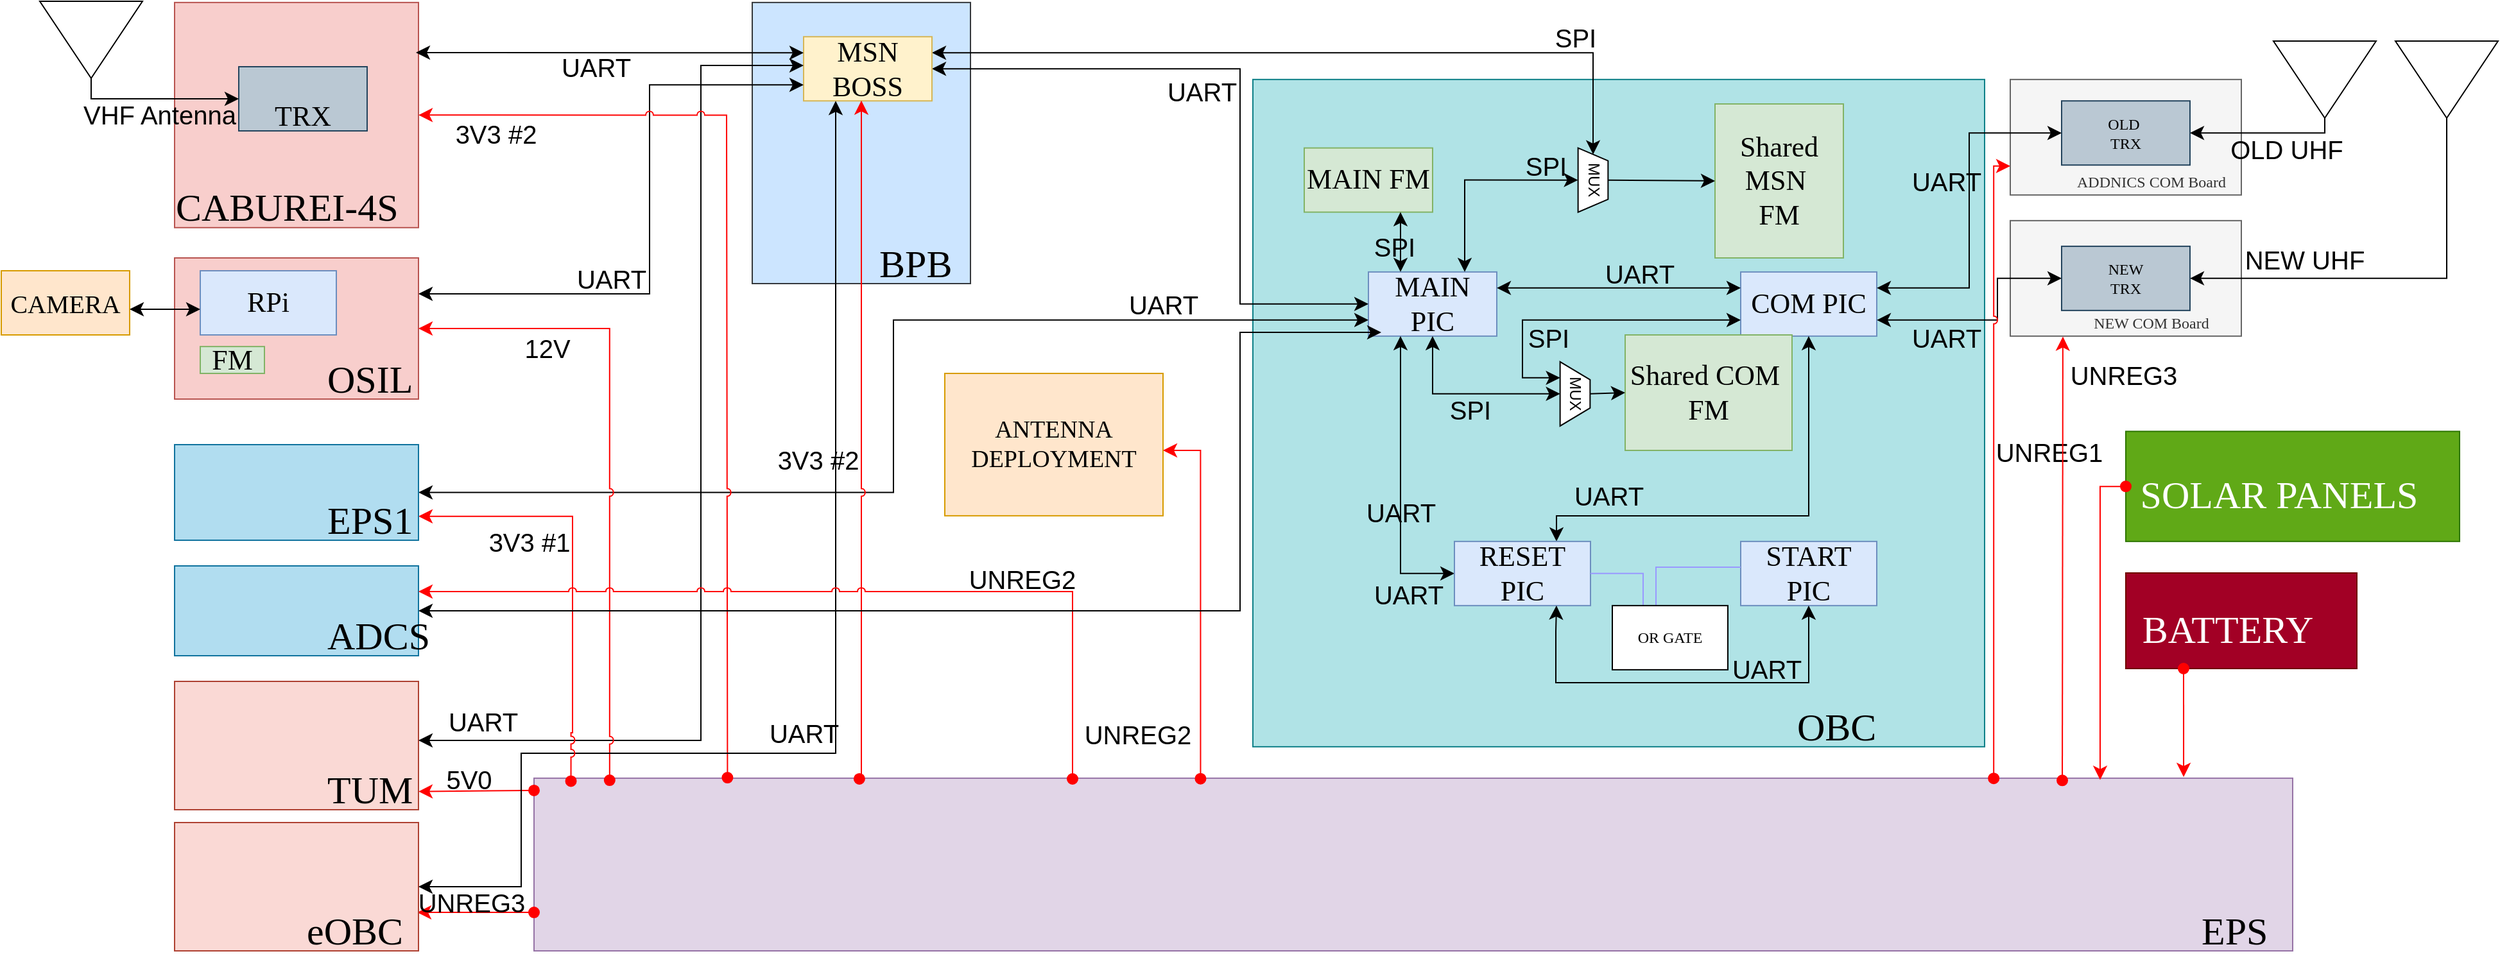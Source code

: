 <mxfile version="25.0.3" pages="2">
  <diagram name="BIRDSRP_SYSTEM_BLOCK_DIAGRAM" id="RyTt8miqXWO4tbNBZ-sP">
    <mxGraphModel dx="2180" dy="813" grid="1" gridSize="10" guides="1" tooltips="1" connect="1" arrows="1" fold="1" page="1" pageScale="1" pageWidth="1100" pageHeight="850" math="0" shadow="0">
      <root>
        <mxCell id="0" />
        <mxCell id="1" parent="0" />
        <mxCell id="8Y4_HuB13osn8gQd0_Ju-192" value="&lt;span style=&quot;font-size: 30px;&quot;&gt;EPS&lt;/span&gt;" style="whiteSpace=wrap;html=1;rounded=0;shadow=0;comic=0;labelBackgroundColor=none;strokeWidth=1;fontFamily=Verdana;fontSize=12;align=left;labelPosition=right;verticalLabelPosition=bottom;verticalAlign=top;spacing=-50;spacingTop=12;spacingLeft=-21;fillColor=#e1d5e7;strokeColor=#9673a6;" parent="1" vertex="1">
          <mxGeometry x="-310" y="645.43" width="1370" height="134.57" as="geometry" />
        </mxCell>
        <mxCell id="8Y4_HuB13osn8gQd0_Ju-176" value="&lt;font style=&quot;font-size: 30px;&quot;&gt;BPB&lt;/font&gt;" style="whiteSpace=wrap;html=1;rounded=0;shadow=0;comic=0;labelBackgroundColor=none;strokeWidth=1;fontFamily=Verdana;fontSize=12;align=left;labelPosition=right;verticalLabelPosition=bottom;verticalAlign=top;spacing=-50;spacingTop=12;spacingLeft=-21;fillColor=#cce5ff;strokeColor=#36393d;" parent="1" vertex="1">
          <mxGeometry x="-140" y="40.93" width="170" height="219.07" as="geometry" />
        </mxCell>
        <mxCell id="8Y4_HuB13osn8gQd0_Ju-1" value="&lt;font style=&quot;font-size: 30px;&quot;&gt;OBC&lt;/font&gt;" style="whiteSpace=wrap;html=1;rounded=0;shadow=0;comic=0;labelBackgroundColor=none;strokeWidth=1;fontFamily=Verdana;fontSize=12;align=left;labelPosition=right;verticalLabelPosition=bottom;verticalAlign=top;spacing=-50;spacingTop=12;spacingLeft=-96;fillColor=#b0e3e6;strokeColor=#0e8088;" parent="1" vertex="1">
          <mxGeometry x="250" y="100.93" width="570" height="520" as="geometry" />
        </mxCell>
        <mxCell id="8Y4_HuB13osn8gQd0_Ju-2" value="MAIN FM" style="shape=rect;dashed=0;shadow=0;html=1;whiteSpace=wrap;rotation=0;rounded=0;comic=0;labelBackgroundColor=none;strokeWidth=1;fontFamily=Verdana;fontSize=22;align=center;fillColor=#d5e8d4;strokeColor=#82b366;" parent="1" vertex="1">
          <mxGeometry x="290" y="154.31" width="100" height="50" as="geometry" />
        </mxCell>
        <mxCell id="8Y4_HuB13osn8gQd0_Ju-3" value="MAIN PIC" style="shape=rect;dashed=0;shadow=0;html=1;whiteSpace=wrap;rounded=0;comic=0;labelBackgroundColor=none;strokeWidth=1;fontFamily=Verdana;fontSize=22;align=center;fillColor=#dae8fc;strokeColor=#6c8ebf;" parent="1" vertex="1">
          <mxGeometry x="340" y="250.93" width="100" height="50" as="geometry" />
        </mxCell>
        <mxCell id="8Y4_HuB13osn8gQd0_Ju-4" value="COM PIC" style="shape=rect;dashed=0;shadow=0;html=1;whiteSpace=wrap;rounded=0;comic=0;labelBackgroundColor=none;strokeWidth=1;fontFamily=Verdana;fontSize=22;align=center;fillColor=#dae8fc;strokeColor=#6c8ebf;" parent="1" vertex="1">
          <mxGeometry x="630" y="250.93" width="106" height="50" as="geometry" />
        </mxCell>
        <mxCell id="8Y4_HuB13osn8gQd0_Ju-5" value="MUX" style="shape=trapezoid;perimeter=trapezoidPerimeter;whiteSpace=wrap;html=1;fixedSize=1;rotation=90;size=14;" parent="1" vertex="1">
          <mxGeometry x="476" y="334.25" width="50" height="23.37" as="geometry" />
        </mxCell>
        <mxCell id="8Y4_HuB13osn8gQd0_Ju-6" value="" style="triangle;whiteSpace=wrap;html=1;rotation=90;" parent="1" vertex="1">
          <mxGeometry x="1055" y="61" width="60" height="80" as="geometry" />
        </mxCell>
        <mxCell id="8Y4_HuB13osn8gQd0_Ju-7" value="" style="triangle;whiteSpace=wrap;html=1;rotation=90;" parent="1" vertex="1">
          <mxGeometry x="1150" y="61" width="60" height="80" as="geometry" />
        </mxCell>
        <mxCell id="8Y4_HuB13osn8gQd0_Ju-8" value="Shared MSN&amp;nbsp;&lt;div style=&quot;font-size: 22px;&quot;&gt;FM&lt;/div&gt;" style="shape=rect;dashed=0;shadow=0;html=1;whiteSpace=wrap;rotation=0;rounded=0;comic=0;labelBackgroundColor=none;strokeWidth=1;fontFamily=Verdana;fontSize=22;align=center;fillColor=#d5e8d4;strokeColor=#82b366;" parent="1" vertex="1">
          <mxGeometry x="610" y="120" width="100" height="120" as="geometry" />
        </mxCell>
        <mxCell id="8Y4_HuB13osn8gQd0_Ju-9" value="Shared COM&amp;nbsp;&lt;div style=&quot;font-size: 22px;&quot;&gt;FM&lt;/div&gt;" style="shape=rect;dashed=0;shadow=0;html=1;whiteSpace=wrap;rotation=0;rounded=0;comic=0;labelBackgroundColor=none;strokeWidth=1;fontFamily=Verdana;fontSize=22;align=center;fillColor=#d5e8d4;strokeColor=#82b366;" parent="1" vertex="1">
          <mxGeometry x="540" y="300" width="130" height="90" as="geometry" />
        </mxCell>
        <mxCell id="8Y4_HuB13osn8gQd0_Ju-10" value="MUX" style="shape=trapezoid;perimeter=trapezoidPerimeter;whiteSpace=wrap;html=1;fixedSize=1;rotation=90;size=10;" parent="1" vertex="1">
          <mxGeometry x="490" y="167.63" width="50" height="23.37" as="geometry" />
        </mxCell>
        <mxCell id="8Y4_HuB13osn8gQd0_Ju-12" value="" style="endArrow=classic;html=1;rounded=0;fontSize=12;startSize=8;endSize=8;curved=1;exitX=1;exitY=0.25;exitDx=0;exitDy=0;entryX=0;entryY=0.25;entryDx=0;entryDy=0;startArrow=classic;startFill=1;" parent="1" source="8Y4_HuB13osn8gQd0_Ju-3" target="8Y4_HuB13osn8gQd0_Ju-4" edge="1">
          <mxGeometry width="50" height="50" relative="1" as="geometry">
            <mxPoint x="430" y="400.93" as="sourcePoint" />
            <mxPoint x="480" y="350.93" as="targetPoint" />
          </mxGeometry>
        </mxCell>
        <mxCell id="8Y4_HuB13osn8gQd0_Ju-13" value="UART" style="edgeLabel;html=1;align=center;verticalAlign=middle;resizable=0;points=[];fontSize=20;labelBackgroundColor=none;" parent="8Y4_HuB13osn8gQd0_Ju-12" vertex="1" connectable="0">
          <mxGeometry x="0.209" relative="1" as="geometry">
            <mxPoint x="-4" y="-12" as="offset" />
          </mxGeometry>
        </mxCell>
        <mxCell id="8Y4_HuB13osn8gQd0_Ju-14" value="" style="endArrow=classic;html=1;rounded=0;fontSize=12;startSize=8;endSize=8;exitX=0.5;exitY=1;exitDx=0;exitDy=0;entryX=0.75;entryY=0;entryDx=0;entryDy=0;edgeStyle=orthogonalEdgeStyle;startArrow=classic;startFill=1;" parent="1" source="8Y4_HuB13osn8gQd0_Ju-10" target="8Y4_HuB13osn8gQd0_Ju-3" edge="1">
          <mxGeometry width="50" height="50" relative="1" as="geometry">
            <mxPoint x="440" y="300.65" as="sourcePoint" />
            <mxPoint x="550" y="300.65" as="targetPoint" />
          </mxGeometry>
        </mxCell>
        <mxCell id="8Y4_HuB13osn8gQd0_Ju-15" value="SPI" style="edgeLabel;html=1;align=center;verticalAlign=middle;resizable=0;points=[];fontSize=20;labelBackgroundColor=none;" parent="8Y4_HuB13osn8gQd0_Ju-14" vertex="1" connectable="0">
          <mxGeometry x="-0.26" relative="1" as="geometry">
            <mxPoint x="33" y="-12" as="offset" />
          </mxGeometry>
        </mxCell>
        <mxCell id="8Y4_HuB13osn8gQd0_Ju-16" value="" style="endArrow=classic;html=1;rounded=0;fontSize=12;startSize=8;endSize=8;curved=1;exitX=0.5;exitY=0;exitDx=0;exitDy=0;entryX=0;entryY=0.5;entryDx=0;entryDy=0;" parent="1" source="8Y4_HuB13osn8gQd0_Ju-10" target="8Y4_HuB13osn8gQd0_Ju-8" edge="1">
          <mxGeometry width="50" height="50" relative="1" as="geometry">
            <mxPoint x="526" y="220.93" as="sourcePoint" />
            <mxPoint x="636" y="220.93" as="targetPoint" />
          </mxGeometry>
        </mxCell>
        <mxCell id="8Y4_HuB13osn8gQd0_Ju-17" value="" style="endArrow=classic;html=1;rounded=0;fontSize=12;startSize=8;endSize=8;exitX=0.5;exitY=1;exitDx=0;exitDy=0;entryX=0.5;entryY=1;entryDx=0;entryDy=0;startArrow=classic;startFill=1;edgeStyle=orthogonalEdgeStyle;" parent="1" source="8Y4_HuB13osn8gQd0_Ju-3" target="8Y4_HuB13osn8gQd0_Ju-5" edge="1">
          <mxGeometry width="50" height="50" relative="1" as="geometry">
            <mxPoint x="470" y="293.93" as="sourcePoint" />
            <mxPoint x="580" y="293.93" as="targetPoint" />
          </mxGeometry>
        </mxCell>
        <mxCell id="8Y4_HuB13osn8gQd0_Ju-18" value="SPI" style="edgeLabel;html=1;align=center;verticalAlign=middle;resizable=0;points=[];fontSize=20;labelBackgroundColor=none;" parent="8Y4_HuB13osn8gQd0_Ju-17" vertex="1" connectable="0">
          <mxGeometry x="0.097" y="1" relative="1" as="geometry">
            <mxPoint x="-5" y="13" as="offset" />
          </mxGeometry>
        </mxCell>
        <mxCell id="8Y4_HuB13osn8gQd0_Ju-19" value="" style="endArrow=classic;html=1;rounded=0;fontSize=12;startSize=8;endSize=8;curved=1;exitX=0.5;exitY=0;exitDx=0;exitDy=0;entryX=0;entryY=0.5;entryDx=0;entryDy=0;" parent="1" source="8Y4_HuB13osn8gQd0_Ju-5" target="8Y4_HuB13osn8gQd0_Ju-9" edge="1">
          <mxGeometry width="50" height="50" relative="1" as="geometry">
            <mxPoint x="480" y="303.93" as="sourcePoint" />
            <mxPoint x="590" y="303.93" as="targetPoint" />
          </mxGeometry>
        </mxCell>
        <mxCell id="8Y4_HuB13osn8gQd0_Ju-20" value="" style="endArrow=classic;html=1;rounded=0;fontSize=12;startSize=8;endSize=8;exitX=0;exitY=0.75;exitDx=0;exitDy=0;entryX=0.25;entryY=1;entryDx=0;entryDy=0;edgeStyle=elbowEdgeStyle;startArrow=classic;startFill=1;" parent="1" source="8Y4_HuB13osn8gQd0_Ju-4" target="8Y4_HuB13osn8gQd0_Ju-5" edge="1">
          <mxGeometry width="50" height="50" relative="1" as="geometry">
            <mxPoint x="490" y="313.93" as="sourcePoint" />
            <mxPoint x="600" y="313.93" as="targetPoint" />
            <Array as="points">
              <mxPoint x="460" y="310.93" />
            </Array>
          </mxGeometry>
        </mxCell>
        <mxCell id="8Y4_HuB13osn8gQd0_Ju-21" value="SPI" style="edgeLabel;html=1;align=center;verticalAlign=middle;resizable=0;points=[];fontSize=20;labelBackgroundColor=none;" parent="8Y4_HuB13osn8gQd0_Ju-20" vertex="1" connectable="0">
          <mxGeometry x="0.246" y="2" relative="1" as="geometry">
            <mxPoint x="2" y="11" as="offset" />
          </mxGeometry>
        </mxCell>
        <mxCell id="8Y4_HuB13osn8gQd0_Ju-22" value="" style="endArrow=classic;html=1;rounded=0;fontSize=12;startSize=8;endSize=8;exitX=0.75;exitY=1;exitDx=0;exitDy=0;entryX=0.25;entryY=0;entryDx=0;entryDy=0;startArrow=classic;startFill=1;edgeStyle=orthogonalEdgeStyle;" parent="1" source="8Y4_HuB13osn8gQd0_Ju-2" target="8Y4_HuB13osn8gQd0_Ju-3" edge="1">
          <mxGeometry width="50" height="50" relative="1" as="geometry">
            <mxPoint x="400" y="310.93" as="sourcePoint" />
            <mxPoint x="499" y="355.93" as="targetPoint" />
          </mxGeometry>
        </mxCell>
        <mxCell id="8Y4_HuB13osn8gQd0_Ju-23" value="SPI" style="edgeLabel;html=1;align=center;verticalAlign=middle;resizable=0;points=[];fontSize=20;labelBackgroundColor=none;" parent="8Y4_HuB13osn8gQd0_Ju-22" vertex="1" connectable="0">
          <mxGeometry x="0.097" y="1" relative="1" as="geometry">
            <mxPoint x="-6" y="1" as="offset" />
          </mxGeometry>
        </mxCell>
        <mxCell id="8Y4_HuB13osn8gQd0_Ju-25" value="&lt;blockquote style=&quot;margin: 0 0 0 40px; border: none; padding: 0px;&quot;&gt;&lt;p style=&quot;line-height: 120%; margin-bottom: 0px; margin-left: 0px; margin-top: 70px;&quot;&gt;ADDNICS COM Board&lt;/p&gt;&lt;/blockquote&gt;" style="shape=rect;dashed=0;shadow=0;html=1;whiteSpace=wrap;rounded=0;comic=0;labelBackgroundColor=none;strokeWidth=1;fontFamily=Verdana;fontSize=12;align=center;fillColor=#f5f5f5;fontColor=#333333;strokeColor=#666666;" parent="1" vertex="1">
          <mxGeometry x="840" y="100.93" width="180" height="90" as="geometry" />
        </mxCell>
        <mxCell id="8Y4_HuB13osn8gQd0_Ju-26" value="OLD&amp;nbsp;&lt;div&gt;TRX&lt;/div&gt;" style="shape=rect;dashed=0;shadow=0;html=1;whiteSpace=wrap;rotation=0;rounded=0;comic=0;labelBackgroundColor=none;strokeWidth=1;fontFamily=Verdana;fontSize=12;align=center;fillColor=#bac8d3;strokeColor=#23445d;" parent="1" vertex="1">
          <mxGeometry x="880" y="117.63" width="100" height="50" as="geometry" />
        </mxCell>
        <mxCell id="8Y4_HuB13osn8gQd0_Ju-27" value="&lt;blockquote style=&quot;margin: 0 0 0 40px; border: none; padding: 0px;&quot;&gt;&lt;p style=&quot;line-height: 120%; margin-bottom: 0px; margin-left: 0px; margin-top: 70px;&quot;&gt;NEW COM Board&lt;/p&gt;&lt;/blockquote&gt;" style="shape=rect;dashed=0;shadow=0;html=1;whiteSpace=wrap;rounded=0;comic=0;labelBackgroundColor=none;strokeWidth=1;fontFamily=Verdana;fontSize=12;align=center;fillColor=#f5f5f5;strokeColor=#666666;fontColor=#333333;" parent="1" vertex="1">
          <mxGeometry x="840" y="210.93" width="180" height="90" as="geometry" />
        </mxCell>
        <mxCell id="8Y4_HuB13osn8gQd0_Ju-28" value="NEW&lt;div&gt;TRX&lt;/div&gt;" style="shape=rect;dashed=0;shadow=0;html=1;whiteSpace=wrap;rotation=0;rounded=0;comic=0;labelBackgroundColor=none;strokeWidth=1;fontFamily=Verdana;fontSize=12;align=center;fillColor=#bac8d3;strokeColor=#23445d;" parent="1" vertex="1">
          <mxGeometry x="880" y="230.93" width="100" height="50" as="geometry" />
        </mxCell>
        <mxCell id="8Y4_HuB13osn8gQd0_Ju-29" value="" style="endArrow=none;html=1;rounded=0;fontSize=12;startSize=8;endSize=8;entryX=1;entryY=0.5;entryDx=0;entryDy=0;startArrow=classic;startFill=1;edgeStyle=orthogonalEdgeStyle;exitX=1;exitY=0.5;exitDx=0;exitDy=0;endFill=0;" parent="1" source="8Y4_HuB13osn8gQd0_Ju-26" target="8Y4_HuB13osn8gQd0_Ju-6" edge="1">
          <mxGeometry width="50" height="50" relative="1" as="geometry">
            <mxPoint x="450" y="273.93" as="sourcePoint" />
            <mxPoint x="640" y="273.93" as="targetPoint" />
          </mxGeometry>
        </mxCell>
        <mxCell id="8Y4_HuB13osn8gQd0_Ju-30" value="OLD UHF" style="edgeLabel;html=1;align=center;verticalAlign=middle;resizable=0;points=[];fontSize=20;labelBackgroundColor=none;" parent="8Y4_HuB13osn8gQd0_Ju-29" vertex="1" connectable="0">
          <mxGeometry x="0.103" relative="1" as="geometry">
            <mxPoint x="10" y="12" as="offset" />
          </mxGeometry>
        </mxCell>
        <mxCell id="8Y4_HuB13osn8gQd0_Ju-31" value="" style="endArrow=none;html=1;rounded=0;fontSize=12;startSize=8;endSize=8;entryX=1;entryY=0.5;entryDx=0;entryDy=0;startArrow=classic;startFill=1;edgeStyle=orthogonalEdgeStyle;exitX=1;exitY=0.5;exitDx=0;exitDy=0;endFill=0;" parent="1" source="8Y4_HuB13osn8gQd0_Ju-28" target="8Y4_HuB13osn8gQd0_Ju-7" edge="1">
          <mxGeometry width="50" height="50" relative="1" as="geometry">
            <mxPoint x="746" y="273.93" as="sourcePoint" />
            <mxPoint x="940" y="197.93" as="targetPoint" />
            <Array as="points">
              <mxPoint x="1180" y="255.93" />
            </Array>
          </mxGeometry>
        </mxCell>
        <mxCell id="8Y4_HuB13osn8gQd0_Ju-32" value="NEW UHF" style="edgeLabel;html=1;align=center;verticalAlign=middle;resizable=0;points=[];fontSize=20;labelBackgroundColor=none;" parent="8Y4_HuB13osn8gQd0_Ju-31" vertex="1" connectable="0">
          <mxGeometry x="0.22" y="-2" relative="1" as="geometry">
            <mxPoint x="-109" y="-17" as="offset" />
          </mxGeometry>
        </mxCell>
        <mxCell id="8Y4_HuB13osn8gQd0_Ju-33" value="" style="endArrow=classic;html=1;rounded=0;fontSize=12;startSize=8;endSize=8;exitX=1;exitY=0.25;exitDx=0;exitDy=0;startArrow=classic;startFill=1;entryX=0;entryY=0.5;entryDx=0;entryDy=0;edgeStyle=orthogonalEdgeStyle;" parent="1" source="8Y4_HuB13osn8gQd0_Ju-4" target="8Y4_HuB13osn8gQd0_Ju-26" edge="1">
          <mxGeometry width="50" height="50" relative="1" as="geometry">
            <mxPoint x="672" y="310.93" as="sourcePoint" />
            <mxPoint x="672" y="469.93" as="targetPoint" />
          </mxGeometry>
        </mxCell>
        <mxCell id="8Y4_HuB13osn8gQd0_Ju-34" value="UART" style="edgeLabel;html=1;align=center;verticalAlign=middle;resizable=0;points=[];fontSize=20;labelBackgroundColor=none;" parent="8Y4_HuB13osn8gQd0_Ju-33" vertex="1" connectable="0">
          <mxGeometry x="0.209" relative="1" as="geometry">
            <mxPoint x="-18" y="4" as="offset" />
          </mxGeometry>
        </mxCell>
        <mxCell id="8Y4_HuB13osn8gQd0_Ju-35" value="" style="endArrow=classic;html=1;rounded=0;fontSize=12;startSize=8;endSize=8;exitX=1;exitY=0.75;exitDx=0;exitDy=0;startArrow=classic;startFill=1;entryX=0;entryY=0.5;entryDx=0;entryDy=0;edgeStyle=orthogonalEdgeStyle;" parent="1" source="8Y4_HuB13osn8gQd0_Ju-4" target="8Y4_HuB13osn8gQd0_Ju-28" edge="1">
          <mxGeometry width="50" height="50" relative="1" as="geometry">
            <mxPoint x="746" y="273.93" as="sourcePoint" />
            <mxPoint x="890" y="152.93" as="targetPoint" />
            <Array as="points">
              <mxPoint x="830" y="288.93" />
              <mxPoint x="830" y="255.93" />
            </Array>
          </mxGeometry>
        </mxCell>
        <mxCell id="8Y4_HuB13osn8gQd0_Ju-36" value="UART" style="edgeLabel;html=1;align=center;verticalAlign=middle;resizable=0;points=[];fontSize=20;labelBackgroundColor=none;" parent="8Y4_HuB13osn8gQd0_Ju-35" vertex="1" connectable="0">
          <mxGeometry x="0.209" relative="1" as="geometry">
            <mxPoint x="-40" y="26" as="offset" />
          </mxGeometry>
        </mxCell>
        <mxCell id="8Y4_HuB13osn8gQd0_Ju-37" value="" style="endArrow=classic;html=1;rounded=0;fontSize=12;startSize=8;endSize=8;entryX=0;entryY=0.5;entryDx=0;entryDy=0;startArrow=classic;startFill=1;exitX=0.25;exitY=1;exitDx=0;exitDy=0;edgeStyle=orthogonalEdgeStyle;" parent="1" source="8Y4_HuB13osn8gQd0_Ju-3" target="8Y4_HuB13osn8gQd0_Ju-40" edge="1">
          <mxGeometry width="50" height="50" relative="1" as="geometry">
            <mxPoint x="470" y="300.933" as="sourcePoint" />
            <mxPoint x="290" y="451.79" as="targetPoint" />
          </mxGeometry>
        </mxCell>
        <mxCell id="8Y4_HuB13osn8gQd0_Ju-38" value="UART" style="edgeLabel;html=1;align=center;verticalAlign=middle;resizable=0;points=[];fontSize=20;labelBackgroundColor=none;" parent="8Y4_HuB13osn8gQd0_Ju-37" vertex="1" connectable="0">
          <mxGeometry x="0.209" relative="1" as="geometry">
            <mxPoint as="offset" />
          </mxGeometry>
        </mxCell>
        <mxCell id="8Y4_HuB13osn8gQd0_Ju-65" value="" style="endArrow=classic;html=1;rounded=0;fontSize=12;startSize=8;endSize=8;entryX=0.75;entryY=0;entryDx=0;entryDy=0;startArrow=classic;startFill=1;exitX=0.5;exitY=1;exitDx=0;exitDy=0;edgeStyle=orthogonalEdgeStyle;" parent="1" source="8Y4_HuB13osn8gQd0_Ju-4" target="8Y4_HuB13osn8gQd0_Ju-40" edge="1">
          <mxGeometry width="50" height="50" relative="1" as="geometry">
            <mxPoint x="375" y="310.93" as="sourcePoint" />
            <mxPoint x="417" y="495.93" as="targetPoint" />
            <Array as="points">
              <mxPoint x="683" y="440.93" />
              <mxPoint x="487" y="440.93" />
            </Array>
          </mxGeometry>
        </mxCell>
        <mxCell id="8Y4_HuB13osn8gQd0_Ju-66" value="UART" style="edgeLabel;html=1;align=center;verticalAlign=middle;resizable=0;points=[];fontSize=20;labelBackgroundColor=none;" parent="8Y4_HuB13osn8gQd0_Ju-65" vertex="1" connectable="0">
          <mxGeometry x="0.209" relative="1" as="geometry">
            <mxPoint x="-81" y="-16" as="offset" />
          </mxGeometry>
        </mxCell>
        <mxCell id="8Y4_HuB13osn8gQd0_Ju-72" value="" style="endArrow=classic;html=1;rounded=0;fontSize=12;startSize=8;endSize=8;exitX=1;exitY=0.5;exitDx=0;exitDy=0;entryX=0;entryY=0.75;entryDx=0;entryDy=0;startArrow=classic;startFill=1;edgeStyle=orthogonalEdgeStyle;" parent="1" source="lw0yMOgiwNNx-VFxVVQm-4" target="8Y4_HuB13osn8gQd0_Ju-3" edge="1">
          <mxGeometry width="50" height="50" relative="1" as="geometry">
            <mxPoint x="230" y="290.93" as="sourcePoint" />
            <mxPoint x="420" y="290.93" as="targetPoint" />
          </mxGeometry>
        </mxCell>
        <mxCell id="8Y4_HuB13osn8gQd0_Ju-73" value="UART" style="edgeLabel;html=1;align=center;verticalAlign=middle;resizable=0;points=[];fontSize=20;labelBackgroundColor=none;" parent="8Y4_HuB13osn8gQd0_Ju-72" vertex="1" connectable="0">
          <mxGeometry x="0.209" relative="1" as="geometry">
            <mxPoint x="186" y="-13" as="offset" />
          </mxGeometry>
        </mxCell>
        <mxCell id="8Y4_HuB13osn8gQd0_Ju-74" value="" style="endArrow=classic;html=1;rounded=0;fontSize=12;startSize=8;endSize=8;exitX=1;exitY=0.5;exitDx=0;exitDy=0;entryX=0;entryY=0.5;entryDx=0;entryDy=0;startArrow=classic;startFill=1;edgeStyle=orthogonalEdgeStyle;" parent="1" source="8Y4_HuB13osn8gQd0_Ju-78" target="8Y4_HuB13osn8gQd0_Ju-3" edge="1">
          <mxGeometry width="50" height="50" relative="1" as="geometry">
            <mxPoint x="230" y="298.93" as="sourcePoint" />
            <mxPoint x="350" y="298.93" as="targetPoint" />
            <Array as="points">
              <mxPoint x="240" y="93" />
              <mxPoint x="240" y="276" />
            </Array>
          </mxGeometry>
        </mxCell>
        <mxCell id="8Y4_HuB13osn8gQd0_Ju-75" value="UART" style="edgeLabel;html=1;align=center;verticalAlign=middle;resizable=0;points=[];fontSize=20;labelBackgroundColor=none;" parent="8Y4_HuB13osn8gQd0_Ju-74" vertex="1" connectable="0">
          <mxGeometry x="0.209" relative="1" as="geometry">
            <mxPoint x="-30" y="-59" as="offset" />
          </mxGeometry>
        </mxCell>
        <mxCell id="8Y4_HuB13osn8gQd0_Ju-76" value="" style="endArrow=classic;html=1;rounded=0;fontSize=12;startSize=8;endSize=8;exitX=1;exitY=0.25;exitDx=0;exitDy=0;entryX=0;entryY=0.5;entryDx=0;entryDy=0;startArrow=classic;startFill=1;edgeStyle=orthogonalEdgeStyle;" parent="1" source="8Y4_HuB13osn8gQd0_Ju-78" target="8Y4_HuB13osn8gQd0_Ju-10" edge="1">
          <mxGeometry width="50" height="50" relative="1" as="geometry">
            <mxPoint x="327.26" y="61" as="sourcePoint" />
            <mxPoint x="352.26" y="121" as="targetPoint" />
            <Array as="points">
              <mxPoint x="515" y="80" />
            </Array>
          </mxGeometry>
        </mxCell>
        <mxCell id="8Y4_HuB13osn8gQd0_Ju-77" value="SPI" style="edgeLabel;html=1;align=center;verticalAlign=middle;resizable=0;points=[];fontSize=20;labelBackgroundColor=none;" parent="8Y4_HuB13osn8gQd0_Ju-76" vertex="1" connectable="0">
          <mxGeometry x="0.097" y="1" relative="1" as="geometry">
            <mxPoint x="175" y="-11" as="offset" />
          </mxGeometry>
        </mxCell>
        <mxCell id="8Y4_HuB13osn8gQd0_Ju-78" value="MSN&lt;div&gt;BOSS&lt;/div&gt;" style="shape=rect;dashed=0;shadow=0;html=1;whiteSpace=wrap;rotation=0;rounded=0;comic=0;labelBackgroundColor=none;strokeWidth=1;fontFamily=Verdana;fontSize=22;align=center;fillColor=#fff2cc;strokeColor=#d6b656;" parent="1" vertex="1">
          <mxGeometry x="-100" y="67.63" width="100" height="50" as="geometry" />
        </mxCell>
        <mxCell id="8Y4_HuB13osn8gQd0_Ju-161" value="" style="group" parent="1" vertex="1" connectable="0">
          <mxGeometry x="310" y="625.43" width="50" height="20" as="geometry" />
        </mxCell>
        <mxCell id="8Y4_HuB13osn8gQd0_Ju-40" value="RESET PIC" style="shape=rect;dashed=0;shadow=0;html=1;whiteSpace=wrap;rounded=0;comic=0;labelBackgroundColor=none;strokeWidth=1;fontFamily=Verdana;fontSize=22;align=center;fillColor=#dae8fc;strokeColor=#6c8ebf;" parent="1" vertex="1">
          <mxGeometry x="407" y="460.93" width="106" height="50" as="geometry" />
        </mxCell>
        <mxCell id="8Y4_HuB13osn8gQd0_Ju-41" value="START PIC" style="shape=rect;dashed=0;shadow=0;html=1;whiteSpace=wrap;rounded=0;comic=0;labelBackgroundColor=none;strokeWidth=1;fontFamily=Verdana;fontSize=22;align=center;fillColor=#dae8fc;strokeColor=#6c8ebf;" parent="1" vertex="1">
          <mxGeometry x="630" y="460.93" width="106" height="50" as="geometry" />
        </mxCell>
        <mxCell id="8Y4_HuB13osn8gQd0_Ju-42" value="" style="endArrow=classic;html=1;rounded=0;fontSize=12;startSize=8;endSize=8;exitX=0.5;exitY=1;exitDx=0;exitDy=0;startArrow=classic;startFill=1;entryX=0.75;entryY=1;entryDx=0;entryDy=0;edgeStyle=orthogonalEdgeStyle;" parent="1" source="8Y4_HuB13osn8gQd0_Ju-41" target="8Y4_HuB13osn8gQd0_Ju-40" edge="1">
          <mxGeometry width="50" height="50" relative="1" as="geometry">
            <mxPoint x="520" y="273.93" as="sourcePoint" />
            <mxPoint x="710" y="273.93" as="targetPoint" />
            <Array as="points">
              <mxPoint x="683" y="570.93" />
              <mxPoint x="486" y="570.93" />
              <mxPoint x="486" y="530.93" />
            </Array>
          </mxGeometry>
        </mxCell>
        <mxCell id="8Y4_HuB13osn8gQd0_Ju-43" value="UART" style="edgeLabel;html=1;align=center;verticalAlign=middle;resizable=0;points=[];fontSize=20;labelBackgroundColor=none;" parent="8Y4_HuB13osn8gQd0_Ju-42" vertex="1" connectable="0">
          <mxGeometry x="0.209" relative="1" as="geometry">
            <mxPoint x="99" y="-11" as="offset" />
          </mxGeometry>
        </mxCell>
        <mxCell id="8Y4_HuB13osn8gQd0_Ju-52" value="" style="endArrow=none;html=1;rounded=0;fontSize=12;startSize=8;endSize=8;strokeColor=#9999FF;exitX=0;exitY=0;exitDx=0;exitDy=20;exitPerimeter=0;edgeStyle=orthogonalEdgeStyle;entryX=1;entryY=0.5;entryDx=0;entryDy=0;" parent="1" target="8Y4_HuB13osn8gQd0_Ju-40" edge="1">
          <mxGeometry width="50" height="50" relative="1" as="geometry">
            <mxPoint x="554" y="520.93" as="sourcePoint" />
            <mxPoint x="524" y="480.93" as="targetPoint" />
            <Array as="points">
              <mxPoint x="554" y="485.93" />
            </Array>
          </mxGeometry>
        </mxCell>
        <mxCell id="8Y4_HuB13osn8gQd0_Ju-56" value="" style="endArrow=none;html=1;rounded=0;fontSize=12;startSize=8;endSize=8;strokeColor=#9999FF;exitX=0;exitY=0.5;exitDx=0;exitDy=0;exitPerimeter=0;edgeStyle=orthogonalEdgeStyle;entryX=0;entryY=0.405;entryDx=0;entryDy=0;entryPerimeter=0;" parent="1" target="8Y4_HuB13osn8gQd0_Ju-41" edge="1">
          <mxGeometry width="50" height="50" relative="1" as="geometry">
            <mxPoint x="564" y="520.93" as="sourcePoint" />
            <mxPoint x="630" y="470.93" as="targetPoint" />
            <Array as="points">
              <mxPoint x="564" y="480.93" />
              <mxPoint x="630" y="480.93" />
            </Array>
          </mxGeometry>
        </mxCell>
        <mxCell id="8Y4_HuB13osn8gQd0_Ju-44" value="" style="group;fontSize=22;" parent="1" vertex="1" connectable="0">
          <mxGeometry x="530" y="510.93" width="90" height="50" as="geometry" />
        </mxCell>
        <mxCell id="8Y4_HuB13osn8gQd0_Ju-45" value="OR GATE" style="shape=rect;dashed=0;shadow=0;html=1;whiteSpace=wrap;rounded=0;comic=0;labelBackgroundColor=none;strokeWidth=1;fontFamily=Verdana;fontSize=12;align=center;" parent="8Y4_HuB13osn8gQd0_Ju-44" vertex="1">
          <mxGeometry width="90" height="50" as="geometry" />
        </mxCell>
        <mxCell id="8Y4_HuB13osn8gQd0_Ju-172" value="&lt;span style=&quot;font-size: 19px; background-color: initial;&quot;&gt;ANTENNA DEPLOYMENT&lt;/span&gt;" style="shape=rect;dashed=0;shadow=0;html=1;whiteSpace=wrap;rotation=0;rounded=0;comic=0;labelBackgroundColor=none;strokeWidth=1;fontFamily=Verdana;fontSize=12;align=center;fillColor=#ffe6cc;strokeColor=#d79b00;" parent="1" vertex="1">
          <mxGeometry x="10" y="330" width="170" height="110.93" as="geometry" />
        </mxCell>
        <mxCell id="8Y4_HuB13osn8gQd0_Ju-173" value="" style="endArrow=classic;html=1;rounded=0;fontSize=12;startSize=8;endSize=8;strokeColor=#FF0000;edgeStyle=orthogonalEdgeStyle;startArrow=oval;startFill=1;jumpStyle=arc;jumpSize=6;exitX=0.379;exitY=0.003;exitDx=0;exitDy=0;exitPerimeter=0;" parent="1" source="8Y4_HuB13osn8gQd0_Ju-192" edge="1">
          <mxGeometry relative="1" as="geometry">
            <mxPoint x="210" y="760" as="sourcePoint" />
            <mxPoint x="180" y="390" as="targetPoint" />
            <Array as="points">
              <mxPoint x="209" y="390" />
            </Array>
          </mxGeometry>
        </mxCell>
        <mxCell id="8Y4_HuB13osn8gQd0_Ju-208" value="&lt;span style=&quot;font-size: 20px;&quot;&gt;UNREG2&lt;/span&gt;" style="edgeLabel;html=1;align=center;verticalAlign=middle;resizable=0;points=[];labelBackgroundColor=none;fontSize=20;" parent="8Y4_HuB13osn8gQd0_Ju-173" vertex="1" connectable="0">
          <mxGeometry x="-0.394" relative="1" as="geometry">
            <mxPoint x="-49" y="51" as="offset" />
          </mxGeometry>
        </mxCell>
        <mxCell id="8Y4_HuB13osn8gQd0_Ju-178" value="&lt;font style=&quot;font-size: 30px;&quot;&gt;CABUREI-4S&lt;/font&gt;" style="whiteSpace=wrap;html=1;rounded=0;shadow=0;comic=0;labelBackgroundColor=none;strokeWidth=1;fontFamily=Verdana;fontSize=12;align=left;labelPosition=right;verticalLabelPosition=bottom;verticalAlign=top;spacing=-50;spacingTop=12;spacingLeft=-139;fillColor=#f8cecc;strokeColor=#b85450;" parent="1" vertex="1">
          <mxGeometry x="-590" y="40.93" width="190" height="175.46" as="geometry" />
        </mxCell>
        <mxCell id="8Y4_HuB13osn8gQd0_Ju-179" value="&lt;span style=&quot;font-size: 30px;&quot;&gt;OSIL&lt;/span&gt;" style="whiteSpace=wrap;html=1;rounded=0;shadow=0;comic=0;labelBackgroundColor=none;strokeWidth=1;fontFamily=Verdana;fontSize=12;align=left;labelPosition=right;verticalLabelPosition=bottom;verticalAlign=top;spacing=-50;spacingTop=12;spacingLeft=-21;fillColor=#f8cecc;strokeColor=#b85450;" parent="1" vertex="1">
          <mxGeometry x="-590" y="240" width="190" height="110" as="geometry" />
        </mxCell>
        <mxCell id="8Y4_HuB13osn8gQd0_Ju-180" value="&lt;span style=&quot;font-size: 30px;&quot;&gt;TUM&lt;/span&gt;" style="whiteSpace=wrap;html=1;rounded=0;shadow=0;comic=0;labelBackgroundColor=none;strokeWidth=1;fontFamily=Verdana;fontSize=12;align=left;labelPosition=right;verticalLabelPosition=bottom;verticalAlign=top;spacing=-50;spacingTop=12;spacingLeft=-21;fillColor=#fad9d5;strokeColor=#ae4132;" parent="1" vertex="1">
          <mxGeometry x="-590" y="570.0" width="190" height="100" as="geometry" />
        </mxCell>
        <mxCell id="8Y4_HuB13osn8gQd0_Ju-181" value="" style="endArrow=classic;html=1;rounded=0;fontSize=12;startSize=8;endSize=8;exitX=0;exitY=0.25;exitDx=0;exitDy=0;startArrow=classic;startFill=1;edgeStyle=orthogonalEdgeStyle;" parent="1" source="8Y4_HuB13osn8gQd0_Ju-78" edge="1">
          <mxGeometry width="50" height="50" relative="1" as="geometry">
            <mxPoint x="-190" y="124.63" as="sourcePoint" />
            <mxPoint x="-402" y="80" as="targetPoint" />
            <Array as="points">
              <mxPoint x="-402" y="80" />
            </Array>
          </mxGeometry>
        </mxCell>
        <mxCell id="8Y4_HuB13osn8gQd0_Ju-182" value="UART" style="edgeLabel;html=1;align=center;verticalAlign=middle;resizable=0;points=[];fontSize=20;labelBackgroundColor=none;" parent="8Y4_HuB13osn8gQd0_Ju-181" vertex="1" connectable="0">
          <mxGeometry x="0.209" relative="1" as="geometry">
            <mxPoint x="20" y="11" as="offset" />
          </mxGeometry>
        </mxCell>
        <mxCell id="8Y4_HuB13osn8gQd0_Ju-183" value="" style="endArrow=classic;html=1;rounded=0;fontSize=12;startSize=8;endSize=8;entryX=1;entryY=0.455;entryDx=0;entryDy=0;startArrow=classic;startFill=1;edgeStyle=orthogonalEdgeStyle;entryPerimeter=0;" parent="1" source="8Y4_HuB13osn8gQd0_Ju-78" target="8Y4_HuB13osn8gQd0_Ju-180" edge="1">
          <mxGeometry width="50" height="50" relative="1" as="geometry">
            <mxPoint x="-90" y="90" as="sourcePoint" />
            <mxPoint x="-392" y="91" as="targetPoint" />
            <Array as="points">
              <mxPoint x="-180" y="90" />
              <mxPoint x="-180" y="616" />
              <mxPoint x="-400" y="616" />
            </Array>
          </mxGeometry>
        </mxCell>
        <mxCell id="8Y4_HuB13osn8gQd0_Ju-184" value="UART" style="edgeLabel;html=1;align=center;verticalAlign=middle;resizable=0;points=[];fontSize=20;labelBackgroundColor=none;" parent="8Y4_HuB13osn8gQd0_Ju-183" vertex="1" connectable="0">
          <mxGeometry x="0.209" relative="1" as="geometry">
            <mxPoint x="-170" y="91" as="offset" />
          </mxGeometry>
        </mxCell>
        <mxCell id="8Y4_HuB13osn8gQd0_Ju-185" value="" style="endArrow=classic;html=1;rounded=0;fontSize=12;startSize=8;endSize=8;exitX=0;exitY=0.75;exitDx=0;exitDy=0;entryX=1;entryY=0.25;entryDx=0;entryDy=0;startArrow=classic;startFill=1;edgeStyle=orthogonalEdgeStyle;" parent="1" source="8Y4_HuB13osn8gQd0_Ju-78" target="8Y4_HuB13osn8gQd0_Ju-179" edge="1">
          <mxGeometry width="50" height="50" relative="1" as="geometry">
            <mxPoint x="101" y="470" as="sourcePoint" />
            <mxPoint x="-201" y="471" as="targetPoint" />
            <Array as="points">
              <mxPoint x="-220" y="105" />
              <mxPoint x="-220" y="268" />
              <mxPoint x="-400" y="268" />
            </Array>
          </mxGeometry>
        </mxCell>
        <mxCell id="8Y4_HuB13osn8gQd0_Ju-186" value="UART" style="edgeLabel;html=1;align=center;verticalAlign=middle;resizable=0;points=[];fontSize=20;labelBackgroundColor=none;" parent="8Y4_HuB13osn8gQd0_Ju-185" vertex="1" connectable="0">
          <mxGeometry x="0.209" relative="1" as="geometry">
            <mxPoint x="-30" y="-9" as="offset" />
          </mxGeometry>
        </mxCell>
        <mxCell id="8Y4_HuB13osn8gQd0_Ju-187" value="" style="triangle;whiteSpace=wrap;html=1;rotation=90;" parent="1" vertex="1">
          <mxGeometry x="-685" y="30" width="60" height="80" as="geometry" />
        </mxCell>
        <mxCell id="8Y4_HuB13osn8gQd0_Ju-188" value="&amp;nbsp;&lt;div style=&quot;font-size: 22px;&quot;&gt;TRX&lt;/div&gt;" style="shape=rect;dashed=0;shadow=0;html=1;whiteSpace=wrap;rotation=0;rounded=0;comic=0;labelBackgroundColor=none;strokeWidth=1;fontFamily=Verdana;fontSize=22;align=center;fillColor=#bac8d3;strokeColor=#23445d;" parent="1" vertex="1">
          <mxGeometry x="-540" y="91" width="100" height="50" as="geometry" />
        </mxCell>
        <mxCell id="8Y4_HuB13osn8gQd0_Ju-189" value="" style="endArrow=none;html=1;rounded=0;fontSize=12;startSize=8;endSize=8;entryX=1;entryY=0.5;entryDx=0;entryDy=0;startArrow=classic;startFill=1;edgeStyle=orthogonalEdgeStyle;exitX=0;exitY=0.5;exitDx=0;exitDy=0;endFill=0;" parent="1" source="8Y4_HuB13osn8gQd0_Ju-188" target="8Y4_HuB13osn8gQd0_Ju-187" edge="1">
          <mxGeometry width="50" height="50" relative="1" as="geometry">
            <mxPoint x="-1290" y="242.93" as="sourcePoint" />
            <mxPoint x="-1100" y="242.93" as="targetPoint" />
          </mxGeometry>
        </mxCell>
        <mxCell id="8Y4_HuB13osn8gQd0_Ju-190" value="VHF Antenna" style="edgeLabel;html=1;align=center;verticalAlign=middle;resizable=0;points=[];fontSize=20;labelBackgroundColor=none;" parent="8Y4_HuB13osn8gQd0_Ju-189" vertex="1" connectable="0">
          <mxGeometry x="0.103" relative="1" as="geometry">
            <mxPoint x="10" y="12" as="offset" />
          </mxGeometry>
        </mxCell>
        <mxCell id="8Y4_HuB13osn8gQd0_Ju-194" value="RPi" style="shape=rect;dashed=0;shadow=0;html=1;whiteSpace=wrap;rounded=0;comic=0;labelBackgroundColor=none;strokeWidth=1;fontFamily=Verdana;fontSize=22;align=center;fillColor=#dae8fc;strokeColor=#6c8ebf;" parent="1" vertex="1">
          <mxGeometry x="-570" y="250.0" width="106" height="50" as="geometry" />
        </mxCell>
        <mxCell id="8Y4_HuB13osn8gQd0_Ju-195" value="&lt;font style=&quot;font-size: 20px;&quot;&gt;CAMERA&lt;/font&gt;" style="shape=rect;dashed=0;shadow=0;html=1;whiteSpace=wrap;rotation=0;rounded=0;comic=0;labelBackgroundColor=none;strokeWidth=1;fontFamily=Verdana;fontSize=12;align=center;fillColor=#ffe6cc;strokeColor=#d79b00;" parent="1" vertex="1">
          <mxGeometry x="-725" y="250" width="100" height="50" as="geometry" />
        </mxCell>
        <mxCell id="8Y4_HuB13osn8gQd0_Ju-196" value="" style="endArrow=classic;html=1;rounded=0;fontSize=12;startSize=8;endSize=8;startArrow=classic;startFill=1;edgeStyle=orthogonalEdgeStyle;" parent="1" edge="1">
          <mxGeometry width="50" height="50" relative="1" as="geometry">
            <mxPoint x="-570" y="280" as="sourcePoint" />
            <mxPoint x="-625" y="280" as="targetPoint" />
            <Array as="points">
              <mxPoint x="-570" y="280" />
              <mxPoint x="-625" y="280" />
            </Array>
          </mxGeometry>
        </mxCell>
        <mxCell id="8Y4_HuB13osn8gQd0_Ju-198" value="&lt;span style=&quot;font-size: 30px;&quot;&gt;SOLAR PANELS&lt;/span&gt;" style="whiteSpace=wrap;html=1;rounded=0;shadow=0;comic=0;labelBackgroundColor=none;strokeWidth=1;fontFamily=Verdana;fontSize=12;align=center;labelPosition=center;verticalLabelPosition=middle;verticalAlign=middle;spacing=-50;spacingTop=12;spacingLeft=-21;fillColor=#60a917;fontColor=#ffffff;strokeColor=#2D7600;" parent="1" vertex="1">
          <mxGeometry x="930" y="375.18" width="260" height="85.75" as="geometry" />
        </mxCell>
        <mxCell id="8Y4_HuB13osn8gQd0_Ju-199" value="&lt;span style=&quot;font-size: 30px;&quot;&gt;BATTERY&lt;/span&gt;" style="whiteSpace=wrap;html=1;rounded=0;shadow=0;comic=0;labelBackgroundColor=none;strokeWidth=1;fontFamily=Verdana;fontSize=12;align=center;labelPosition=center;verticalLabelPosition=middle;verticalAlign=middle;spacing=-50;spacingTop=12;spacingLeft=-21;fillColor=#a20025;fontColor=#ffffff;strokeColor=#6F0000;" parent="1" vertex="1">
          <mxGeometry x="930" y="485.5" width="180" height="74.5" as="geometry" />
        </mxCell>
        <mxCell id="8Y4_HuB13osn8gQd0_Ju-200" value="" style="endArrow=classic;html=1;rounded=0;fontSize=12;startSize=8;endSize=8;strokeColor=#FF0000;edgeStyle=orthogonalEdgeStyle;entryX=1;entryY=0.858;entryDx=0;entryDy=0;startArrow=oval;startFill=1;jumpStyle=arc;jumpSize=6;exitX=0;exitY=0.071;exitDx=0;exitDy=0;exitPerimeter=0;entryPerimeter=0;" parent="1" source="8Y4_HuB13osn8gQd0_Ju-192" target="8Y4_HuB13osn8gQd0_Ju-180" edge="1">
          <mxGeometry relative="1" as="geometry">
            <mxPoint x="-310" y="660" as="sourcePoint" />
            <mxPoint x="-250" y="603.46" as="targetPoint" />
            <Array as="points">
              <mxPoint x="-400" y="655" />
            </Array>
          </mxGeometry>
        </mxCell>
        <mxCell id="8Y4_HuB13osn8gQd0_Ju-203" value="&lt;span style=&quot;font-size: 20px;&quot;&gt;5V0&lt;/span&gt;" style="edgeLabel;html=1;align=center;verticalAlign=middle;resizable=0;points=[];labelBackgroundColor=none;fontSize=20;" parent="8Y4_HuB13osn8gQd0_Ju-200" vertex="1" connectable="0">
          <mxGeometry x="-0.099" y="-2" relative="1" as="geometry">
            <mxPoint x="-11" y="-8" as="offset" />
          </mxGeometry>
        </mxCell>
        <mxCell id="8Y4_HuB13osn8gQd0_Ju-201" value="" style="endArrow=classic;html=1;rounded=0;fontSize=12;startSize=8;endSize=8;strokeColor=#FF0000;edgeStyle=orthogonalEdgeStyle;entryX=1;entryY=0.75;entryDx=0;entryDy=0;startArrow=oval;startFill=1;jumpStyle=arc;jumpSize=6;exitX=0.001;exitY=0.59;exitDx=0;exitDy=0;exitPerimeter=0;" parent="1" edge="1">
          <mxGeometry relative="1" as="geometry">
            <mxPoint x="-310" y="750.02" as="sourcePoint" />
            <mxPoint x="-401" y="750.02" as="targetPoint" />
            <Array as="points">
              <mxPoint x="-311" y="750.02" />
            </Array>
          </mxGeometry>
        </mxCell>
        <mxCell id="8Y4_HuB13osn8gQd0_Ju-202" value="&lt;span style=&quot;font-size: 20px;&quot;&gt;UNREG3&lt;/span&gt;" style="edgeLabel;html=1;align=center;verticalAlign=middle;resizable=0;points=[];labelBackgroundColor=none;fontSize=20;" parent="8Y4_HuB13osn8gQd0_Ju-201" vertex="1" connectable="0">
          <mxGeometry x="-0.173" y="-1" relative="1" as="geometry">
            <mxPoint x="-12" y="-7" as="offset" />
          </mxGeometry>
        </mxCell>
        <mxCell id="8Y4_HuB13osn8gQd0_Ju-204" value="" style="endArrow=classic;html=1;rounded=0;fontSize=12;startSize=8;endSize=8;strokeColor=#FF0000;edgeStyle=orthogonalEdgeStyle;entryX=1;entryY=0.5;entryDx=0;entryDy=0;startArrow=oval;startFill=1;jumpStyle=arc;jumpSize=6;exitX=0.043;exitY=0.012;exitDx=0;exitDy=0;exitPerimeter=0;" parent="1" source="8Y4_HuB13osn8gQd0_Ju-192" target="8Y4_HuB13osn8gQd0_Ju-179" edge="1">
          <mxGeometry relative="1" as="geometry">
            <mxPoint x="-299" y="735" as="sourcePoint" />
            <mxPoint x="-390" y="735" as="targetPoint" />
            <Array as="points">
              <mxPoint x="-251" y="295" />
            </Array>
          </mxGeometry>
        </mxCell>
        <mxCell id="8Y4_HuB13osn8gQd0_Ju-205" value="&lt;span style=&quot;font-size: 20px;&quot;&gt;12V&lt;/span&gt;" style="edgeLabel;html=1;align=center;verticalAlign=middle;resizable=0;points=[];labelBackgroundColor=none;fontSize=20;" parent="8Y4_HuB13osn8gQd0_Ju-204" vertex="1" connectable="0">
          <mxGeometry x="-0.099" y="-2" relative="1" as="geometry">
            <mxPoint x="-51" y="-112" as="offset" />
          </mxGeometry>
        </mxCell>
        <mxCell id="8Y4_HuB13osn8gQd0_Ju-206" value="" style="endArrow=classic;html=1;rounded=0;fontSize=12;startSize=8;endSize=8;strokeColor=#FF0000;edgeStyle=orthogonalEdgeStyle;entryX=1;entryY=0.5;entryDx=0;entryDy=0;startArrow=oval;startFill=1;jumpStyle=arc;jumpSize=6;exitX=0.11;exitY=-0.003;exitDx=0;exitDy=0;exitPerimeter=0;" parent="1" source="8Y4_HuB13osn8gQd0_Ju-192" target="8Y4_HuB13osn8gQd0_Ju-178" edge="1">
          <mxGeometry relative="1" as="geometry">
            <mxPoint x="-241" y="657" as="sourcePoint" />
            <mxPoint x="-390" y="420" as="targetPoint" />
            <Array as="points">
              <mxPoint x="-159" y="420" />
              <mxPoint x="-160" y="146" />
            </Array>
          </mxGeometry>
        </mxCell>
        <mxCell id="8Y4_HuB13osn8gQd0_Ju-207" value="&lt;span style=&quot;font-size: 20px;&quot;&gt;3V3 #2&lt;/span&gt;" style="edgeLabel;html=1;align=center;verticalAlign=middle;resizable=0;points=[];labelBackgroundColor=none;fontSize=20;" parent="8Y4_HuB13osn8gQd0_Ju-206" vertex="1" connectable="0">
          <mxGeometry x="-0.099" y="-2" relative="1" as="geometry">
            <mxPoint x="-182" y="-162" as="offset" />
          </mxGeometry>
        </mxCell>
        <mxCell id="8Y4_HuB13osn8gQd0_Ju-210" value="" style="endArrow=classic;html=1;rounded=0;fontSize=12;startSize=8;endSize=8;strokeColor=#FF0000;edgeStyle=orthogonalEdgeStyle;entryX=0.45;entryY=0.994;entryDx=0;entryDy=0;startArrow=oval;startFill=1;jumpStyle=arc;jumpSize=6;exitX=0.185;exitY=0.004;exitDx=0;exitDy=0;exitPerimeter=0;entryPerimeter=0;" parent="1" source="8Y4_HuB13osn8gQd0_Ju-192" target="8Y4_HuB13osn8gQd0_Ju-78" edge="1">
          <mxGeometry relative="1" as="geometry">
            <mxPoint x="-149" y="655" as="sourcePoint" />
            <mxPoint x="-390" y="156" as="targetPoint" />
            <Array as="points">
              <mxPoint x="-55" y="646" />
            </Array>
          </mxGeometry>
        </mxCell>
        <mxCell id="8Y4_HuB13osn8gQd0_Ju-211" value="&lt;span style=&quot;font-size: 20px;&quot;&gt;3V3 #2&lt;/span&gt;" style="edgeLabel;html=1;align=center;verticalAlign=middle;resizable=0;points=[];labelBackgroundColor=none;fontSize=20;" parent="8Y4_HuB13osn8gQd0_Ju-210" vertex="1" connectable="0">
          <mxGeometry x="-0.099" y="-2" relative="1" as="geometry">
            <mxPoint x="-36" y="-12" as="offset" />
          </mxGeometry>
        </mxCell>
        <mxCell id="8Y4_HuB13osn8gQd0_Ju-212" value="" style="endArrow=classic;html=1;rounded=0;fontSize=12;startSize=8;endSize=8;strokeColor=#FF0000;edgeStyle=orthogonalEdgeStyle;entryX=0.891;entryY=0.01;entryDx=0;entryDy=0;startArrow=oval;startFill=1;jumpStyle=arc;jumpSize=6;exitX=0;exitY=0.5;exitDx=0;exitDy=0;entryPerimeter=0;" parent="1" source="8Y4_HuB13osn8gQd0_Ju-198" target="8Y4_HuB13osn8gQd0_Ju-192" edge="1">
          <mxGeometry relative="1" as="geometry">
            <mxPoint x="893.91" y="551" as="sourcePoint" />
            <mxPoint x="865.91" y="320" as="targetPoint" />
            <Array as="points">
              <mxPoint x="910" y="418" />
              <mxPoint x="910" y="647" />
            </Array>
          </mxGeometry>
        </mxCell>
        <mxCell id="8Y4_HuB13osn8gQd0_Ju-214" value="" style="endArrow=classic;html=1;rounded=0;fontSize=12;startSize=8;endSize=8;strokeColor=#FF0000;edgeStyle=orthogonalEdgeStyle;startArrow=oval;startFill=1;jumpStyle=arc;jumpSize=6;exitX=0.25;exitY=1;exitDx=0;exitDy=0;entryX=0.938;entryY=-0.007;entryDx=0;entryDy=0;entryPerimeter=0;" parent="1" source="8Y4_HuB13osn8gQd0_Ju-199" target="8Y4_HuB13osn8gQd0_Ju-192" edge="1">
          <mxGeometry relative="1" as="geometry">
            <mxPoint x="966" y="410" as="sourcePoint" />
            <mxPoint x="980" y="644" as="targetPoint" />
            <Array as="points" />
          </mxGeometry>
        </mxCell>
        <mxCell id="8Y4_HuB13osn8gQd0_Ju-215" value="" style="endArrow=classic;html=1;rounded=0;fontSize=12;startSize=8;endSize=8;strokeColor=#FF0000;edgeStyle=orthogonalEdgeStyle;entryX=0;entryY=0.75;entryDx=0;entryDy=0;startArrow=oval;startFill=1;jumpStyle=arc;jumpSize=6;exitX=0.83;exitY=0.001;exitDx=0;exitDy=0;exitPerimeter=0;" parent="1" source="8Y4_HuB13osn8gQd0_Ju-192" target="8Y4_HuB13osn8gQd0_Ju-25" edge="1">
          <mxGeometry relative="1" as="geometry">
            <mxPoint x="164" y="656" as="sourcePoint" />
            <mxPoint x="165" y="521" as="targetPoint" />
            <Array as="points">
              <mxPoint x="827" y="168" />
            </Array>
          </mxGeometry>
        </mxCell>
        <mxCell id="8Y4_HuB13osn8gQd0_Ju-216" value="&lt;span style=&quot;font-size: 20px;&quot;&gt;UNREG1&lt;/span&gt;" style="edgeLabel;html=1;align=center;verticalAlign=middle;resizable=0;points=[];labelBackgroundColor=none;fontSize=20;" parent="8Y4_HuB13osn8gQd0_Ju-215" vertex="1" connectable="0">
          <mxGeometry x="-0.277" y="-1" relative="1" as="geometry">
            <mxPoint x="42" y="-78" as="offset" />
          </mxGeometry>
        </mxCell>
        <mxCell id="8Y4_HuB13osn8gQd0_Ju-217" value="" style="endArrow=classic;html=1;rounded=0;fontSize=12;startSize=8;endSize=8;strokeColor=#FF0000;edgeStyle=orthogonalEdgeStyle;entryX=0.228;entryY=1.004;entryDx=0;entryDy=0;startArrow=oval;startFill=1;jumpStyle=arc;jumpSize=6;exitX=0.869;exitY=0.013;exitDx=0;exitDy=0;exitPerimeter=0;entryPerimeter=0;" parent="1" source="8Y4_HuB13osn8gQd0_Ju-192" target="8Y4_HuB13osn8gQd0_Ju-27" edge="1">
          <mxGeometry relative="1" as="geometry">
            <mxPoint x="846" y="640" as="sourcePoint" />
            <mxPoint x="850" y="178" as="targetPoint" />
            <Array as="points">
              <mxPoint x="881" y="350" />
              <mxPoint x="881" y="350" />
            </Array>
          </mxGeometry>
        </mxCell>
        <mxCell id="n_RVHwQSxKp4vke9gYCR-1" value="&lt;span style=&quot;font-size: 30px;&quot;&gt;eOBC&lt;/span&gt;" style="whiteSpace=wrap;html=1;rounded=0;shadow=0;comic=0;labelBackgroundColor=none;strokeWidth=1;fontFamily=Verdana;fontSize=12;align=left;labelPosition=right;verticalLabelPosition=bottom;verticalAlign=top;spacing=-50;spacingTop=12;spacingLeft=-37;fillColor=#fad9d5;strokeColor=#ae4132;" parent="1" vertex="1">
          <mxGeometry x="-590" y="680" width="190" height="100" as="geometry" />
        </mxCell>
        <mxCell id="n_RVHwQSxKp4vke9gYCR-2" value="" style="endArrow=classic;html=1;rounded=0;fontSize=12;startSize=8;endSize=8;startArrow=classic;startFill=1;edgeStyle=orthogonalEdgeStyle;exitX=0.25;exitY=1;exitDx=0;exitDy=0;entryX=1;entryY=0.5;entryDx=0;entryDy=0;" parent="1" source="8Y4_HuB13osn8gQd0_Ju-78" target="n_RVHwQSxKp4vke9gYCR-1" edge="1">
          <mxGeometry width="50" height="50" relative="1" as="geometry">
            <mxPoint x="-90" y="100" as="sourcePoint" />
            <mxPoint x="-360" y="408.235" as="targetPoint" />
            <Array as="points">
              <mxPoint x="-75" y="626" />
              <mxPoint x="-320" y="626" />
              <mxPoint x="-320" y="730" />
            </Array>
          </mxGeometry>
        </mxCell>
        <mxCell id="n_RVHwQSxKp4vke9gYCR-3" value="UART" style="edgeLabel;html=1;align=center;verticalAlign=middle;resizable=0;points=[];fontSize=20;labelBackgroundColor=none;" parent="n_RVHwQSxKp4vke9gYCR-2" vertex="1" connectable="0">
          <mxGeometry x="0.209" relative="1" as="geometry">
            <mxPoint x="33" y="-16" as="offset" />
          </mxGeometry>
        </mxCell>
        <mxCell id="n_RVHwQSxKp4vke9gYCR-5" value="FM" style="shape=rect;dashed=0;shadow=0;html=1;whiteSpace=wrap;rotation=0;rounded=0;comic=0;labelBackgroundColor=none;strokeWidth=1;fontFamily=Verdana;fontSize=22;align=center;fillColor=#d5e8d4;strokeColor=#82b366;" parent="1" vertex="1">
          <mxGeometry x="-570" y="309.07" width="50" height="20.93" as="geometry" />
        </mxCell>
        <mxCell id="M8VXzURJ-uCORQhPkMvy-1" value="" style="endArrow=classic;html=1;rounded=0;fontSize=12;startSize=8;endSize=8;strokeColor=#FF0000;edgeStyle=orthogonalEdgeStyle;entryX=1;entryY=0.75;entryDx=0;entryDy=0;startArrow=oval;startFill=1;jumpStyle=arc;jumpSize=6;exitX=0.021;exitY=0.017;exitDx=0;exitDy=0;exitPerimeter=0;" parent="1" source="8Y4_HuB13osn8gQd0_Ju-192" target="lw0yMOgiwNNx-VFxVVQm-4" edge="1">
          <mxGeometry relative="1" as="geometry">
            <mxPoint x="40" y="610" as="sourcePoint" />
            <mxPoint x="186" y="205" as="targetPoint" />
            <Array as="points">
              <mxPoint x="-281" y="610" />
              <mxPoint x="-280" y="610" />
              <mxPoint x="-280" y="441" />
            </Array>
          </mxGeometry>
        </mxCell>
        <mxCell id="M8VXzURJ-uCORQhPkMvy-3" value="&lt;span style=&quot;font-size: 20px;&quot;&gt;3V3 #1&lt;/span&gt;" style="edgeLabel;html=1;align=center;verticalAlign=middle;resizable=0;points=[];labelBackgroundColor=none;fontSize=20;" parent="1" vertex="1" connectable="0">
          <mxGeometry x="683" y="650.0" as="geometry">
            <mxPoint x="-997" y="-189" as="offset" />
          </mxGeometry>
        </mxCell>
        <mxCell id="lw0yMOgiwNNx-VFxVVQm-1" value="&lt;span style=&quot;font-size: 30px;&quot;&gt;ADCS&lt;/span&gt;" style="whiteSpace=wrap;html=1;rounded=0;shadow=0;comic=0;labelBackgroundColor=none;strokeWidth=1;fontFamily=Verdana;fontSize=12;align=left;labelPosition=right;verticalLabelPosition=bottom;verticalAlign=top;spacing=-50;spacingTop=12;spacingLeft=-21;fillColor=#b1ddf0;strokeColor=#10739e;" parent="1" vertex="1">
          <mxGeometry x="-590" y="480" width="190" height="70" as="geometry" />
        </mxCell>
        <mxCell id="lw0yMOgiwNNx-VFxVVQm-2" value="" style="endArrow=classic;html=1;rounded=0;fontSize=12;startSize=8;endSize=8;strokeColor=#FF0000;edgeStyle=orthogonalEdgeStyle;startArrow=oval;startFill=1;jumpStyle=arc;jumpSize=6;exitX=0.379;exitY=0.003;exitDx=0;exitDy=0;exitPerimeter=0;" parent="1" edge="1">
          <mxGeometry relative="1" as="geometry">
            <mxPoint x="109.5" y="646" as="sourcePoint" />
            <mxPoint x="-400" y="500" as="targetPoint" />
            <Array as="points">
              <mxPoint x="109" y="500" />
            </Array>
          </mxGeometry>
        </mxCell>
        <mxCell id="lw0yMOgiwNNx-VFxVVQm-3" value="&lt;span style=&quot;font-size: 20px;&quot;&gt;UNREG2&lt;/span&gt;" style="edgeLabel;html=1;align=center;verticalAlign=middle;resizable=0;points=[];labelBackgroundColor=none;fontSize=20;" parent="lw0yMOgiwNNx-VFxVVQm-2" vertex="1" connectable="0">
          <mxGeometry x="-0.394" relative="1" as="geometry">
            <mxPoint x="13" y="-10" as="offset" />
          </mxGeometry>
        </mxCell>
        <mxCell id="lw0yMOgiwNNx-VFxVVQm-4" value="&lt;span style=&quot;font-size: 30px;&quot;&gt;EPS1&lt;/span&gt;" style="whiteSpace=wrap;html=1;rounded=0;shadow=0;comic=0;labelBackgroundColor=none;strokeWidth=1;fontFamily=Verdana;fontSize=12;align=left;labelPosition=right;verticalLabelPosition=bottom;verticalAlign=top;spacing=-50;spacingTop=12;spacingLeft=-21;fillColor=#b1ddf0;strokeColor=#10739e;" parent="1" vertex="1">
          <mxGeometry x="-590" y="385.5" width="190" height="74.5" as="geometry" />
        </mxCell>
        <mxCell id="lw0yMOgiwNNx-VFxVVQm-6" value="&lt;span style=&quot;font-size: 20px;&quot;&gt;UNREG3&lt;/span&gt;" style="edgeLabel;html=1;align=center;verticalAlign=middle;resizable=0;points=[];labelBackgroundColor=none;fontSize=20;" parent="1" vertex="1" connectable="0">
          <mxGeometry x="880.097" y="384.595" as="geometry">
            <mxPoint x="48" y="-54" as="offset" />
          </mxGeometry>
        </mxCell>
        <mxCell id="lw0yMOgiwNNx-VFxVVQm-8" value="" style="endArrow=classic;html=1;rounded=0;fontSize=12;startSize=8;endSize=8;exitX=1;exitY=0.5;exitDx=0;exitDy=0;entryX=0;entryY=0.75;entryDx=0;entryDy=0;startArrow=classic;startFill=1;edgeStyle=orthogonalEdgeStyle;" parent="1" source="lw0yMOgiwNNx-VFxVVQm-1" edge="1">
          <mxGeometry width="50" height="50" relative="1" as="geometry">
            <mxPoint x="-390" y="433" as="sourcePoint" />
            <mxPoint x="350" y="298" as="targetPoint" />
            <Array as="points">
              <mxPoint x="240" y="515" />
              <mxPoint x="240" y="298" />
            </Array>
          </mxGeometry>
        </mxCell>
        <mxCell id="lw0yMOgiwNNx-VFxVVQm-9" value="UART" style="edgeLabel;html=1;align=center;verticalAlign=middle;resizable=0;points=[];fontSize=20;labelBackgroundColor=none;" parent="lw0yMOgiwNNx-VFxVVQm-8" vertex="1" connectable="0">
          <mxGeometry x="0.209" relative="1" as="geometry">
            <mxPoint x="186" y="-13" as="offset" />
          </mxGeometry>
        </mxCell>
      </root>
    </mxGraphModel>
  </diagram>
  <diagram name="Copy of BIRDSRP_SYSTEM_BLOCK_DIAGRAM" id="5l2mY9vJrV_iz_Xx1hpM">
    <mxGraphModel dx="3380" dy="2566" grid="1" gridSize="10" guides="1" tooltips="1" connect="1" arrows="1" fold="1" page="1" pageScale="1" pageWidth="1100" pageHeight="850" math="0" shadow="0">
      <root>
        <mxCell id="D1lxtY-NhazvWAT9w847-0" />
        <mxCell id="D1lxtY-NhazvWAT9w847-1" parent="D1lxtY-NhazvWAT9w847-0" />
        <mxCell id="D1lxtY-NhazvWAT9w847-2" value="&lt;span style=&quot;font-size: 30px;&quot;&gt;EPS&lt;/span&gt;" style="whiteSpace=wrap;html=1;rounded=0;shadow=0;comic=0;labelBackgroundColor=none;strokeWidth=1;fontFamily=Verdana;fontSize=12;align=left;labelPosition=right;verticalLabelPosition=bottom;verticalAlign=top;spacing=-50;spacingTop=12;spacingLeft=-21;fillColor=#e1d5e7;strokeColor=#9673a6;" vertex="1" parent="D1lxtY-NhazvWAT9w847-1">
          <mxGeometry x="-630" y="1360.43" width="1890" height="470" as="geometry" />
        </mxCell>
        <mxCell id="D1lxtY-NhazvWAT9w847-3" value="&lt;font style=&quot;font-size: 30px;&quot;&gt;BPB&lt;/font&gt;" style="whiteSpace=wrap;html=1;rounded=0;shadow=0;comic=0;labelBackgroundColor=none;strokeWidth=1;fontFamily=Verdana;fontSize=12;align=left;labelPosition=right;verticalLabelPosition=bottom;verticalAlign=top;spacing=-50;spacingTop=12;spacingLeft=-21;fillColor=#cce5ff;strokeColor=#36393d;" vertex="1" parent="D1lxtY-NhazvWAT9w847-1">
          <mxGeometry x="-140" y="40.93" width="170" height="219.07" as="geometry" />
        </mxCell>
        <mxCell id="D1lxtY-NhazvWAT9w847-4" value="&lt;font style=&quot;font-size: 30px;&quot;&gt;OBC&lt;/font&gt;" style="whiteSpace=wrap;html=1;rounded=0;shadow=0;comic=0;labelBackgroundColor=none;strokeWidth=1;fontFamily=Verdana;fontSize=12;align=left;labelPosition=right;verticalLabelPosition=bottom;verticalAlign=top;spacing=-50;spacingTop=12;spacingLeft=-96;fillColor=#b0e3e6;strokeColor=#0e8088;" vertex="1" parent="D1lxtY-NhazvWAT9w847-1">
          <mxGeometry x="250" y="100.93" width="570" height="520" as="geometry" />
        </mxCell>
        <mxCell id="D1lxtY-NhazvWAT9w847-5" value="MAIN FM" style="shape=rect;dashed=0;shadow=0;html=1;whiteSpace=wrap;rotation=0;rounded=0;comic=0;labelBackgroundColor=none;strokeWidth=1;fontFamily=Verdana;fontSize=22;align=center;fillColor=#d5e8d4;strokeColor=#82b366;" vertex="1" parent="D1lxtY-NhazvWAT9w847-1">
          <mxGeometry x="290" y="154.31" width="100" height="50" as="geometry" />
        </mxCell>
        <mxCell id="D1lxtY-NhazvWAT9w847-6" value="MAIN PIC" style="shape=rect;dashed=0;shadow=0;html=1;whiteSpace=wrap;rounded=0;comic=0;labelBackgroundColor=none;strokeWidth=1;fontFamily=Verdana;fontSize=22;align=center;fillColor=#dae8fc;strokeColor=#6c8ebf;" vertex="1" parent="D1lxtY-NhazvWAT9w847-1">
          <mxGeometry x="340" y="250.93" width="100" height="50" as="geometry" />
        </mxCell>
        <mxCell id="D1lxtY-NhazvWAT9w847-7" value="COM PIC" style="shape=rect;dashed=0;shadow=0;html=1;whiteSpace=wrap;rounded=0;comic=0;labelBackgroundColor=none;strokeWidth=1;fontFamily=Verdana;fontSize=22;align=center;fillColor=#dae8fc;strokeColor=#6c8ebf;" vertex="1" parent="D1lxtY-NhazvWAT9w847-1">
          <mxGeometry x="630" y="250.93" width="106" height="50" as="geometry" />
        </mxCell>
        <mxCell id="D1lxtY-NhazvWAT9w847-8" value="MUX" style="shape=trapezoid;perimeter=trapezoidPerimeter;whiteSpace=wrap;html=1;fixedSize=1;rotation=90;size=14;" vertex="1" parent="D1lxtY-NhazvWAT9w847-1">
          <mxGeometry x="476" y="334.25" width="50" height="23.37" as="geometry" />
        </mxCell>
        <mxCell id="D1lxtY-NhazvWAT9w847-9" value="" style="triangle;whiteSpace=wrap;html=1;rotation=90;" vertex="1" parent="D1lxtY-NhazvWAT9w847-1">
          <mxGeometry x="1055" y="61" width="60" height="80" as="geometry" />
        </mxCell>
        <mxCell id="D1lxtY-NhazvWAT9w847-10" value="" style="triangle;whiteSpace=wrap;html=1;rotation=90;" vertex="1" parent="D1lxtY-NhazvWAT9w847-1">
          <mxGeometry x="1150" y="61" width="60" height="80" as="geometry" />
        </mxCell>
        <mxCell id="D1lxtY-NhazvWAT9w847-11" value="Shared MSN&amp;nbsp;&lt;div style=&quot;font-size: 22px;&quot;&gt;FM&lt;/div&gt;" style="shape=rect;dashed=0;shadow=0;html=1;whiteSpace=wrap;rotation=0;rounded=0;comic=0;labelBackgroundColor=none;strokeWidth=1;fontFamily=Verdana;fontSize=22;align=center;fillColor=#d5e8d4;strokeColor=#82b366;" vertex="1" parent="D1lxtY-NhazvWAT9w847-1">
          <mxGeometry x="610" y="120" width="100" height="120" as="geometry" />
        </mxCell>
        <mxCell id="D1lxtY-NhazvWAT9w847-12" value="Shared COM&amp;nbsp;&lt;div style=&quot;font-size: 22px;&quot;&gt;FM&lt;/div&gt;" style="shape=rect;dashed=0;shadow=0;html=1;whiteSpace=wrap;rotation=0;rounded=0;comic=0;labelBackgroundColor=none;strokeWidth=1;fontFamily=Verdana;fontSize=22;align=center;fillColor=#d5e8d4;strokeColor=#82b366;" vertex="1" parent="D1lxtY-NhazvWAT9w847-1">
          <mxGeometry x="540" y="300" width="130" height="90" as="geometry" />
        </mxCell>
        <mxCell id="D1lxtY-NhazvWAT9w847-13" value="MUX" style="shape=trapezoid;perimeter=trapezoidPerimeter;whiteSpace=wrap;html=1;fixedSize=1;rotation=90;size=10;" vertex="1" parent="D1lxtY-NhazvWAT9w847-1">
          <mxGeometry x="490" y="167.63" width="50" height="23.37" as="geometry" />
        </mxCell>
        <mxCell id="D1lxtY-NhazvWAT9w847-14" value="" style="endArrow=classic;html=1;rounded=0;fontSize=12;startSize=8;endSize=8;curved=1;exitX=1;exitY=0.25;exitDx=0;exitDy=0;entryX=0;entryY=0.25;entryDx=0;entryDy=0;startArrow=classic;startFill=1;" edge="1" parent="D1lxtY-NhazvWAT9w847-1" source="D1lxtY-NhazvWAT9w847-6" target="D1lxtY-NhazvWAT9w847-7">
          <mxGeometry width="50" height="50" relative="1" as="geometry">
            <mxPoint x="430" y="400.93" as="sourcePoint" />
            <mxPoint x="480" y="350.93" as="targetPoint" />
          </mxGeometry>
        </mxCell>
        <mxCell id="D1lxtY-NhazvWAT9w847-15" value="UART" style="edgeLabel;html=1;align=center;verticalAlign=middle;resizable=0;points=[];fontSize=20;labelBackgroundColor=none;" vertex="1" connectable="0" parent="D1lxtY-NhazvWAT9w847-14">
          <mxGeometry x="0.209" relative="1" as="geometry">
            <mxPoint x="-4" y="-12" as="offset" />
          </mxGeometry>
        </mxCell>
        <mxCell id="D1lxtY-NhazvWAT9w847-16" value="" style="endArrow=classic;html=1;rounded=0;fontSize=12;startSize=8;endSize=8;exitX=0.5;exitY=1;exitDx=0;exitDy=0;entryX=0.75;entryY=0;entryDx=0;entryDy=0;edgeStyle=orthogonalEdgeStyle;startArrow=classic;startFill=1;" edge="1" parent="D1lxtY-NhazvWAT9w847-1" source="D1lxtY-NhazvWAT9w847-13" target="D1lxtY-NhazvWAT9w847-6">
          <mxGeometry width="50" height="50" relative="1" as="geometry">
            <mxPoint x="440" y="300.65" as="sourcePoint" />
            <mxPoint x="550" y="300.65" as="targetPoint" />
          </mxGeometry>
        </mxCell>
        <mxCell id="D1lxtY-NhazvWAT9w847-17" value="SPI" style="edgeLabel;html=1;align=center;verticalAlign=middle;resizable=0;points=[];fontSize=20;labelBackgroundColor=none;" vertex="1" connectable="0" parent="D1lxtY-NhazvWAT9w847-16">
          <mxGeometry x="-0.26" relative="1" as="geometry">
            <mxPoint x="33" y="-12" as="offset" />
          </mxGeometry>
        </mxCell>
        <mxCell id="D1lxtY-NhazvWAT9w847-18" value="" style="endArrow=classic;html=1;rounded=0;fontSize=12;startSize=8;endSize=8;curved=1;exitX=0.5;exitY=0;exitDx=0;exitDy=0;entryX=0;entryY=0.5;entryDx=0;entryDy=0;" edge="1" parent="D1lxtY-NhazvWAT9w847-1" source="D1lxtY-NhazvWAT9w847-13" target="D1lxtY-NhazvWAT9w847-11">
          <mxGeometry width="50" height="50" relative="1" as="geometry">
            <mxPoint x="526" y="220.93" as="sourcePoint" />
            <mxPoint x="636" y="220.93" as="targetPoint" />
          </mxGeometry>
        </mxCell>
        <mxCell id="D1lxtY-NhazvWAT9w847-19" value="" style="endArrow=classic;html=1;rounded=0;fontSize=12;startSize=8;endSize=8;exitX=0.5;exitY=1;exitDx=0;exitDy=0;entryX=0.5;entryY=1;entryDx=0;entryDy=0;startArrow=classic;startFill=1;edgeStyle=orthogonalEdgeStyle;" edge="1" parent="D1lxtY-NhazvWAT9w847-1" source="D1lxtY-NhazvWAT9w847-6" target="D1lxtY-NhazvWAT9w847-8">
          <mxGeometry width="50" height="50" relative="1" as="geometry">
            <mxPoint x="470" y="293.93" as="sourcePoint" />
            <mxPoint x="580" y="293.93" as="targetPoint" />
          </mxGeometry>
        </mxCell>
        <mxCell id="D1lxtY-NhazvWAT9w847-20" value="SPI" style="edgeLabel;html=1;align=center;verticalAlign=middle;resizable=0;points=[];fontSize=20;labelBackgroundColor=none;" vertex="1" connectable="0" parent="D1lxtY-NhazvWAT9w847-19">
          <mxGeometry x="0.097" y="1" relative="1" as="geometry">
            <mxPoint x="-5" y="13" as="offset" />
          </mxGeometry>
        </mxCell>
        <mxCell id="D1lxtY-NhazvWAT9w847-21" value="" style="endArrow=classic;html=1;rounded=0;fontSize=12;startSize=8;endSize=8;curved=1;exitX=0.5;exitY=0;exitDx=0;exitDy=0;entryX=0;entryY=0.5;entryDx=0;entryDy=0;" edge="1" parent="D1lxtY-NhazvWAT9w847-1" source="D1lxtY-NhazvWAT9w847-8" target="D1lxtY-NhazvWAT9w847-12">
          <mxGeometry width="50" height="50" relative="1" as="geometry">
            <mxPoint x="480" y="303.93" as="sourcePoint" />
            <mxPoint x="590" y="303.93" as="targetPoint" />
          </mxGeometry>
        </mxCell>
        <mxCell id="D1lxtY-NhazvWAT9w847-22" value="" style="endArrow=classic;html=1;rounded=0;fontSize=12;startSize=8;endSize=8;exitX=0;exitY=0.75;exitDx=0;exitDy=0;entryX=0.25;entryY=1;entryDx=0;entryDy=0;edgeStyle=elbowEdgeStyle;startArrow=classic;startFill=1;" edge="1" parent="D1lxtY-NhazvWAT9w847-1" source="D1lxtY-NhazvWAT9w847-7" target="D1lxtY-NhazvWAT9w847-8">
          <mxGeometry width="50" height="50" relative="1" as="geometry">
            <mxPoint x="490" y="313.93" as="sourcePoint" />
            <mxPoint x="600" y="313.93" as="targetPoint" />
            <Array as="points">
              <mxPoint x="460" y="310.93" />
            </Array>
          </mxGeometry>
        </mxCell>
        <mxCell id="D1lxtY-NhazvWAT9w847-23" value="SPI" style="edgeLabel;html=1;align=center;verticalAlign=middle;resizable=0;points=[];fontSize=20;labelBackgroundColor=none;" vertex="1" connectable="0" parent="D1lxtY-NhazvWAT9w847-22">
          <mxGeometry x="0.246" y="2" relative="1" as="geometry">
            <mxPoint x="2" y="11" as="offset" />
          </mxGeometry>
        </mxCell>
        <mxCell id="D1lxtY-NhazvWAT9w847-24" value="" style="endArrow=classic;html=1;rounded=0;fontSize=12;startSize=8;endSize=8;exitX=0.75;exitY=1;exitDx=0;exitDy=0;entryX=0.25;entryY=0;entryDx=0;entryDy=0;startArrow=classic;startFill=1;edgeStyle=orthogonalEdgeStyle;" edge="1" parent="D1lxtY-NhazvWAT9w847-1" source="D1lxtY-NhazvWAT9w847-5" target="D1lxtY-NhazvWAT9w847-6">
          <mxGeometry width="50" height="50" relative="1" as="geometry">
            <mxPoint x="400" y="310.93" as="sourcePoint" />
            <mxPoint x="499" y="355.93" as="targetPoint" />
          </mxGeometry>
        </mxCell>
        <mxCell id="D1lxtY-NhazvWAT9w847-25" value="SPI" style="edgeLabel;html=1;align=center;verticalAlign=middle;resizable=0;points=[];fontSize=20;labelBackgroundColor=none;" vertex="1" connectable="0" parent="D1lxtY-NhazvWAT9w847-24">
          <mxGeometry x="0.097" y="1" relative="1" as="geometry">
            <mxPoint x="-6" y="1" as="offset" />
          </mxGeometry>
        </mxCell>
        <mxCell id="D1lxtY-NhazvWAT9w847-26" value="&lt;blockquote style=&quot;margin: 0 0 0 40px; border: none; padding: 0px;&quot;&gt;&lt;p style=&quot;line-height: 120%; margin-bottom: 0px; margin-left: 0px; margin-top: 70px;&quot;&gt;ADDNICS COM Board&lt;/p&gt;&lt;/blockquote&gt;" style="shape=rect;dashed=0;shadow=0;html=1;whiteSpace=wrap;rounded=0;comic=0;labelBackgroundColor=none;strokeWidth=1;fontFamily=Verdana;fontSize=12;align=center;fillColor=#f5f5f5;fontColor=#333333;strokeColor=#666666;" vertex="1" parent="D1lxtY-NhazvWAT9w847-1">
          <mxGeometry x="840" y="100.93" width="180" height="90" as="geometry" />
        </mxCell>
        <mxCell id="D1lxtY-NhazvWAT9w847-27" value="OLD&amp;nbsp;&lt;div&gt;TRX&lt;/div&gt;" style="shape=rect;dashed=0;shadow=0;html=1;whiteSpace=wrap;rotation=0;rounded=0;comic=0;labelBackgroundColor=none;strokeWidth=1;fontFamily=Verdana;fontSize=12;align=center;fillColor=#bac8d3;strokeColor=#23445d;" vertex="1" parent="D1lxtY-NhazvWAT9w847-1">
          <mxGeometry x="880" y="117.63" width="100" height="50" as="geometry" />
        </mxCell>
        <mxCell id="D1lxtY-NhazvWAT9w847-28" value="&lt;blockquote style=&quot;margin: 0 0 0 40px; border: none; padding: 0px;&quot;&gt;&lt;p style=&quot;line-height: 120%; margin-bottom: 0px; margin-left: 0px; margin-top: 70px;&quot;&gt;NEW COM Board&lt;/p&gt;&lt;/blockquote&gt;" style="shape=rect;dashed=0;shadow=0;html=1;whiteSpace=wrap;rounded=0;comic=0;labelBackgroundColor=none;strokeWidth=1;fontFamily=Verdana;fontSize=12;align=center;fillColor=#f5f5f5;strokeColor=#666666;fontColor=#333333;" vertex="1" parent="D1lxtY-NhazvWAT9w847-1">
          <mxGeometry x="840" y="210.93" width="180" height="90" as="geometry" />
        </mxCell>
        <mxCell id="D1lxtY-NhazvWAT9w847-29" value="NEW&lt;div&gt;TRX&lt;/div&gt;" style="shape=rect;dashed=0;shadow=0;html=1;whiteSpace=wrap;rotation=0;rounded=0;comic=0;labelBackgroundColor=none;strokeWidth=1;fontFamily=Verdana;fontSize=12;align=center;fillColor=#bac8d3;strokeColor=#23445d;" vertex="1" parent="D1lxtY-NhazvWAT9w847-1">
          <mxGeometry x="880" y="230.93" width="100" height="50" as="geometry" />
        </mxCell>
        <mxCell id="D1lxtY-NhazvWAT9w847-30" value="" style="endArrow=none;html=1;rounded=0;fontSize=12;startSize=8;endSize=8;entryX=1;entryY=0.5;entryDx=0;entryDy=0;startArrow=classic;startFill=1;edgeStyle=orthogonalEdgeStyle;exitX=1;exitY=0.5;exitDx=0;exitDy=0;endFill=0;" edge="1" parent="D1lxtY-NhazvWAT9w847-1" source="D1lxtY-NhazvWAT9w847-27" target="D1lxtY-NhazvWAT9w847-9">
          <mxGeometry width="50" height="50" relative="1" as="geometry">
            <mxPoint x="450" y="273.93" as="sourcePoint" />
            <mxPoint x="640" y="273.93" as="targetPoint" />
          </mxGeometry>
        </mxCell>
        <mxCell id="D1lxtY-NhazvWAT9w847-31" value="OLD UHF" style="edgeLabel;html=1;align=center;verticalAlign=middle;resizable=0;points=[];fontSize=20;labelBackgroundColor=none;" vertex="1" connectable="0" parent="D1lxtY-NhazvWAT9w847-30">
          <mxGeometry x="0.103" relative="1" as="geometry">
            <mxPoint x="10" y="12" as="offset" />
          </mxGeometry>
        </mxCell>
        <mxCell id="D1lxtY-NhazvWAT9w847-32" value="" style="endArrow=none;html=1;rounded=0;fontSize=12;startSize=8;endSize=8;entryX=1;entryY=0.5;entryDx=0;entryDy=0;startArrow=classic;startFill=1;edgeStyle=orthogonalEdgeStyle;exitX=1;exitY=0.5;exitDx=0;exitDy=0;endFill=0;" edge="1" parent="D1lxtY-NhazvWAT9w847-1" source="D1lxtY-NhazvWAT9w847-29" target="D1lxtY-NhazvWAT9w847-10">
          <mxGeometry width="50" height="50" relative="1" as="geometry">
            <mxPoint x="746" y="273.93" as="sourcePoint" />
            <mxPoint x="940" y="197.93" as="targetPoint" />
            <Array as="points">
              <mxPoint x="1180" y="255.93" />
            </Array>
          </mxGeometry>
        </mxCell>
        <mxCell id="D1lxtY-NhazvWAT9w847-33" value="NEW UHF" style="edgeLabel;html=1;align=center;verticalAlign=middle;resizable=0;points=[];fontSize=20;labelBackgroundColor=none;" vertex="1" connectable="0" parent="D1lxtY-NhazvWAT9w847-32">
          <mxGeometry x="0.22" y="-2" relative="1" as="geometry">
            <mxPoint x="-109" y="-17" as="offset" />
          </mxGeometry>
        </mxCell>
        <mxCell id="D1lxtY-NhazvWAT9w847-34" value="" style="endArrow=classic;html=1;rounded=0;fontSize=12;startSize=8;endSize=8;exitX=1;exitY=0.25;exitDx=0;exitDy=0;startArrow=classic;startFill=1;entryX=0;entryY=0.5;entryDx=0;entryDy=0;edgeStyle=orthogonalEdgeStyle;" edge="1" parent="D1lxtY-NhazvWAT9w847-1" source="D1lxtY-NhazvWAT9w847-7" target="D1lxtY-NhazvWAT9w847-27">
          <mxGeometry width="50" height="50" relative="1" as="geometry">
            <mxPoint x="672" y="310.93" as="sourcePoint" />
            <mxPoint x="672" y="469.93" as="targetPoint" />
          </mxGeometry>
        </mxCell>
        <mxCell id="D1lxtY-NhazvWAT9w847-35" value="UART" style="edgeLabel;html=1;align=center;verticalAlign=middle;resizable=0;points=[];fontSize=20;labelBackgroundColor=none;" vertex="1" connectable="0" parent="D1lxtY-NhazvWAT9w847-34">
          <mxGeometry x="0.209" relative="1" as="geometry">
            <mxPoint x="-18" y="4" as="offset" />
          </mxGeometry>
        </mxCell>
        <mxCell id="D1lxtY-NhazvWAT9w847-36" value="" style="endArrow=classic;html=1;rounded=0;fontSize=12;startSize=8;endSize=8;exitX=1;exitY=0.75;exitDx=0;exitDy=0;startArrow=classic;startFill=1;entryX=0;entryY=0.5;entryDx=0;entryDy=0;edgeStyle=orthogonalEdgeStyle;" edge="1" parent="D1lxtY-NhazvWAT9w847-1" source="D1lxtY-NhazvWAT9w847-7" target="D1lxtY-NhazvWAT9w847-29">
          <mxGeometry width="50" height="50" relative="1" as="geometry">
            <mxPoint x="746" y="273.93" as="sourcePoint" />
            <mxPoint x="890" y="152.93" as="targetPoint" />
            <Array as="points">
              <mxPoint x="830" y="288.93" />
              <mxPoint x="830" y="255.93" />
            </Array>
          </mxGeometry>
        </mxCell>
        <mxCell id="D1lxtY-NhazvWAT9w847-37" value="UART" style="edgeLabel;html=1;align=center;verticalAlign=middle;resizable=0;points=[];fontSize=20;labelBackgroundColor=none;" vertex="1" connectable="0" parent="D1lxtY-NhazvWAT9w847-36">
          <mxGeometry x="0.209" relative="1" as="geometry">
            <mxPoint x="-40" y="26" as="offset" />
          </mxGeometry>
        </mxCell>
        <mxCell id="D1lxtY-NhazvWAT9w847-38" value="" style="endArrow=classic;html=1;rounded=0;fontSize=12;startSize=8;endSize=8;entryX=0;entryY=0.5;entryDx=0;entryDy=0;startArrow=classic;startFill=1;exitX=0.25;exitY=1;exitDx=0;exitDy=0;edgeStyle=orthogonalEdgeStyle;" edge="1" parent="D1lxtY-NhazvWAT9w847-1" source="D1lxtY-NhazvWAT9w847-6" target="D1lxtY-NhazvWAT9w847-50">
          <mxGeometry width="50" height="50" relative="1" as="geometry">
            <mxPoint x="470" y="300.933" as="sourcePoint" />
            <mxPoint x="290" y="451.79" as="targetPoint" />
          </mxGeometry>
        </mxCell>
        <mxCell id="D1lxtY-NhazvWAT9w847-39" value="UART" style="edgeLabel;html=1;align=center;verticalAlign=middle;resizable=0;points=[];fontSize=20;labelBackgroundColor=none;" vertex="1" connectable="0" parent="D1lxtY-NhazvWAT9w847-38">
          <mxGeometry x="0.209" relative="1" as="geometry">
            <mxPoint as="offset" />
          </mxGeometry>
        </mxCell>
        <mxCell id="D1lxtY-NhazvWAT9w847-40" value="" style="endArrow=classic;html=1;rounded=0;fontSize=12;startSize=8;endSize=8;entryX=0.75;entryY=0;entryDx=0;entryDy=0;startArrow=classic;startFill=1;exitX=0.5;exitY=1;exitDx=0;exitDy=0;edgeStyle=orthogonalEdgeStyle;" edge="1" parent="D1lxtY-NhazvWAT9w847-1" source="D1lxtY-NhazvWAT9w847-7" target="D1lxtY-NhazvWAT9w847-50">
          <mxGeometry width="50" height="50" relative="1" as="geometry">
            <mxPoint x="375" y="310.93" as="sourcePoint" />
            <mxPoint x="417" y="495.93" as="targetPoint" />
            <Array as="points">
              <mxPoint x="683" y="440.93" />
              <mxPoint x="487" y="440.93" />
            </Array>
          </mxGeometry>
        </mxCell>
        <mxCell id="D1lxtY-NhazvWAT9w847-41" value="UART" style="edgeLabel;html=1;align=center;verticalAlign=middle;resizable=0;points=[];fontSize=20;labelBackgroundColor=none;" vertex="1" connectable="0" parent="D1lxtY-NhazvWAT9w847-40">
          <mxGeometry x="0.209" relative="1" as="geometry">
            <mxPoint x="-81" y="-16" as="offset" />
          </mxGeometry>
        </mxCell>
        <mxCell id="D1lxtY-NhazvWAT9w847-42" value="" style="endArrow=classic;html=1;rounded=0;fontSize=12;startSize=8;endSize=8;exitX=1;exitY=0.5;exitDx=0;exitDy=0;entryX=0;entryY=0.75;entryDx=0;entryDy=0;startArrow=classic;startFill=1;edgeStyle=orthogonalEdgeStyle;" edge="1" parent="D1lxtY-NhazvWAT9w847-1" source="D1lxtY-NhazvWAT9w847-103" target="D1lxtY-NhazvWAT9w847-6">
          <mxGeometry width="50" height="50" relative="1" as="geometry">
            <mxPoint x="230" y="290.93" as="sourcePoint" />
            <mxPoint x="420" y="290.93" as="targetPoint" />
          </mxGeometry>
        </mxCell>
        <mxCell id="D1lxtY-NhazvWAT9w847-43" value="UART" style="edgeLabel;html=1;align=center;verticalAlign=middle;resizable=0;points=[];fontSize=20;labelBackgroundColor=none;" vertex="1" connectable="0" parent="D1lxtY-NhazvWAT9w847-42">
          <mxGeometry x="0.209" relative="1" as="geometry">
            <mxPoint x="186" y="-13" as="offset" />
          </mxGeometry>
        </mxCell>
        <mxCell id="D1lxtY-NhazvWAT9w847-44" value="" style="endArrow=classic;html=1;rounded=0;fontSize=12;startSize=8;endSize=8;exitX=1;exitY=0.5;exitDx=0;exitDy=0;entryX=0;entryY=0.5;entryDx=0;entryDy=0;startArrow=classic;startFill=1;edgeStyle=orthogonalEdgeStyle;" edge="1" parent="D1lxtY-NhazvWAT9w847-1" source="D1lxtY-NhazvWAT9w847-48" target="D1lxtY-NhazvWAT9w847-6">
          <mxGeometry width="50" height="50" relative="1" as="geometry">
            <mxPoint x="230" y="298.93" as="sourcePoint" />
            <mxPoint x="350" y="298.93" as="targetPoint" />
            <Array as="points">
              <mxPoint x="240" y="93" />
              <mxPoint x="240" y="276" />
            </Array>
          </mxGeometry>
        </mxCell>
        <mxCell id="D1lxtY-NhazvWAT9w847-45" value="UART" style="edgeLabel;html=1;align=center;verticalAlign=middle;resizable=0;points=[];fontSize=20;labelBackgroundColor=none;" vertex="1" connectable="0" parent="D1lxtY-NhazvWAT9w847-44">
          <mxGeometry x="0.209" relative="1" as="geometry">
            <mxPoint x="-30" y="-59" as="offset" />
          </mxGeometry>
        </mxCell>
        <mxCell id="D1lxtY-NhazvWAT9w847-46" value="" style="endArrow=classic;html=1;rounded=0;fontSize=12;startSize=8;endSize=8;exitX=1;exitY=0.25;exitDx=0;exitDy=0;entryX=0;entryY=0.5;entryDx=0;entryDy=0;startArrow=classic;startFill=1;edgeStyle=orthogonalEdgeStyle;" edge="1" parent="D1lxtY-NhazvWAT9w847-1" source="D1lxtY-NhazvWAT9w847-48" target="D1lxtY-NhazvWAT9w847-13">
          <mxGeometry width="50" height="50" relative="1" as="geometry">
            <mxPoint x="327.26" y="61" as="sourcePoint" />
            <mxPoint x="352.26" y="121" as="targetPoint" />
            <Array as="points">
              <mxPoint x="515" y="80" />
            </Array>
          </mxGeometry>
        </mxCell>
        <mxCell id="D1lxtY-NhazvWAT9w847-47" value="SPI" style="edgeLabel;html=1;align=center;verticalAlign=middle;resizable=0;points=[];fontSize=20;labelBackgroundColor=none;" vertex="1" connectable="0" parent="D1lxtY-NhazvWAT9w847-46">
          <mxGeometry x="0.097" y="1" relative="1" as="geometry">
            <mxPoint x="175" y="-11" as="offset" />
          </mxGeometry>
        </mxCell>
        <mxCell id="D1lxtY-NhazvWAT9w847-48" value="MSN&lt;div&gt;BOSS&lt;/div&gt;" style="shape=rect;dashed=0;shadow=0;html=1;whiteSpace=wrap;rotation=0;rounded=0;comic=0;labelBackgroundColor=none;strokeWidth=1;fontFamily=Verdana;fontSize=22;align=center;fillColor=#fff2cc;strokeColor=#d6b656;" vertex="1" parent="D1lxtY-NhazvWAT9w847-1">
          <mxGeometry x="-100" y="67.63" width="100" height="50" as="geometry" />
        </mxCell>
        <mxCell id="D1lxtY-NhazvWAT9w847-49" value="" style="group" vertex="1" connectable="0" parent="D1lxtY-NhazvWAT9w847-1">
          <mxGeometry x="310" y="625.43" width="50" height="20" as="geometry" />
        </mxCell>
        <mxCell id="D1lxtY-NhazvWAT9w847-50" value="RESET PIC" style="shape=rect;dashed=0;shadow=0;html=1;whiteSpace=wrap;rounded=0;comic=0;labelBackgroundColor=none;strokeWidth=1;fontFamily=Verdana;fontSize=22;align=center;fillColor=#dae8fc;strokeColor=#6c8ebf;" vertex="1" parent="D1lxtY-NhazvWAT9w847-1">
          <mxGeometry x="407" y="460.93" width="106" height="50" as="geometry" />
        </mxCell>
        <mxCell id="D1lxtY-NhazvWAT9w847-51" value="START PIC" style="shape=rect;dashed=0;shadow=0;html=1;whiteSpace=wrap;rounded=0;comic=0;labelBackgroundColor=none;strokeWidth=1;fontFamily=Verdana;fontSize=22;align=center;fillColor=#dae8fc;strokeColor=#6c8ebf;" vertex="1" parent="D1lxtY-NhazvWAT9w847-1">
          <mxGeometry x="630" y="460.93" width="106" height="50" as="geometry" />
        </mxCell>
        <mxCell id="D1lxtY-NhazvWAT9w847-52" value="" style="endArrow=classic;html=1;rounded=0;fontSize=12;startSize=8;endSize=8;exitX=0.5;exitY=1;exitDx=0;exitDy=0;startArrow=classic;startFill=1;entryX=0.75;entryY=1;entryDx=0;entryDy=0;edgeStyle=orthogonalEdgeStyle;" edge="1" parent="D1lxtY-NhazvWAT9w847-1" source="D1lxtY-NhazvWAT9w847-51" target="D1lxtY-NhazvWAT9w847-50">
          <mxGeometry width="50" height="50" relative="1" as="geometry">
            <mxPoint x="520" y="273.93" as="sourcePoint" />
            <mxPoint x="710" y="273.93" as="targetPoint" />
            <Array as="points">
              <mxPoint x="683" y="570.93" />
              <mxPoint x="486" y="570.93" />
              <mxPoint x="486" y="530.93" />
            </Array>
          </mxGeometry>
        </mxCell>
        <mxCell id="D1lxtY-NhazvWAT9w847-53" value="UART" style="edgeLabel;html=1;align=center;verticalAlign=middle;resizable=0;points=[];fontSize=20;labelBackgroundColor=none;" vertex="1" connectable="0" parent="D1lxtY-NhazvWAT9w847-52">
          <mxGeometry x="0.209" relative="1" as="geometry">
            <mxPoint x="99" y="-11" as="offset" />
          </mxGeometry>
        </mxCell>
        <mxCell id="D1lxtY-NhazvWAT9w847-54" value="" style="endArrow=none;html=1;rounded=0;fontSize=12;startSize=8;endSize=8;strokeColor=#9999FF;exitX=0;exitY=0;exitDx=0;exitDy=20;exitPerimeter=0;edgeStyle=orthogonalEdgeStyle;entryX=1;entryY=0.5;entryDx=0;entryDy=0;" edge="1" parent="D1lxtY-NhazvWAT9w847-1" target="D1lxtY-NhazvWAT9w847-50">
          <mxGeometry width="50" height="50" relative="1" as="geometry">
            <mxPoint x="554" y="520.93" as="sourcePoint" />
            <mxPoint x="524" y="480.93" as="targetPoint" />
            <Array as="points">
              <mxPoint x="554" y="485.93" />
            </Array>
          </mxGeometry>
        </mxCell>
        <mxCell id="D1lxtY-NhazvWAT9w847-55" value="" style="endArrow=none;html=1;rounded=0;fontSize=12;startSize=8;endSize=8;strokeColor=#9999FF;exitX=0;exitY=0.5;exitDx=0;exitDy=0;exitPerimeter=0;edgeStyle=orthogonalEdgeStyle;entryX=0;entryY=0.405;entryDx=0;entryDy=0;entryPerimeter=0;" edge="1" parent="D1lxtY-NhazvWAT9w847-1" target="D1lxtY-NhazvWAT9w847-51">
          <mxGeometry width="50" height="50" relative="1" as="geometry">
            <mxPoint x="564" y="520.93" as="sourcePoint" />
            <mxPoint x="630" y="470.93" as="targetPoint" />
            <Array as="points">
              <mxPoint x="564" y="480.93" />
              <mxPoint x="630" y="480.93" />
            </Array>
          </mxGeometry>
        </mxCell>
        <mxCell id="D1lxtY-NhazvWAT9w847-56" value="" style="group;fontSize=22;" vertex="1" connectable="0" parent="D1lxtY-NhazvWAT9w847-1">
          <mxGeometry x="530" y="510.93" width="90" height="50" as="geometry" />
        </mxCell>
        <mxCell id="D1lxtY-NhazvWAT9w847-57" value="OR GATE" style="shape=rect;dashed=0;shadow=0;html=1;whiteSpace=wrap;rounded=0;comic=0;labelBackgroundColor=none;strokeWidth=1;fontFamily=Verdana;fontSize=12;align=center;" vertex="1" parent="D1lxtY-NhazvWAT9w847-56">
          <mxGeometry width="90" height="50" as="geometry" />
        </mxCell>
        <mxCell id="D1lxtY-NhazvWAT9w847-58" value="&lt;span style=&quot;font-size: 19px; background-color: initial;&quot;&gt;ANTENNA DEPLOYMENT&lt;/span&gt;" style="shape=rect;dashed=0;shadow=0;html=1;whiteSpace=wrap;rotation=0;rounded=0;comic=0;labelBackgroundColor=none;strokeWidth=1;fontFamily=Verdana;fontSize=12;align=center;fillColor=#ffe6cc;strokeColor=#d79b00;" vertex="1" parent="D1lxtY-NhazvWAT9w847-1">
          <mxGeometry x="-625" y="1900" width="170" height="110.93" as="geometry" />
        </mxCell>
        <mxCell id="D1lxtY-NhazvWAT9w847-59" value="" style="endArrow=classic;html=1;rounded=0;fontSize=12;startSize=8;endSize=8;strokeColor=#FF0000;edgeStyle=orthogonalEdgeStyle;startArrow=oval;startFill=1;jumpStyle=arc;jumpSize=6;" edge="1" parent="D1lxtY-NhazvWAT9w847-1">
          <mxGeometry relative="1" as="geometry">
            <mxPoint x="240" y="680" as="sourcePoint" />
            <mxPoint x="180" y="390" as="targetPoint" />
            <Array as="points">
              <mxPoint x="209" y="390" />
            </Array>
          </mxGeometry>
        </mxCell>
        <mxCell id="D1lxtY-NhazvWAT9w847-60" value="&lt;span style=&quot;font-size: 20px;&quot;&gt;UNREG2&lt;/span&gt;" style="edgeLabel;html=1;align=center;verticalAlign=middle;resizable=0;points=[];labelBackgroundColor=none;fontSize=20;" vertex="1" connectable="0" parent="D1lxtY-NhazvWAT9w847-59">
          <mxGeometry x="-0.394" relative="1" as="geometry">
            <mxPoint x="-49" y="51" as="offset" />
          </mxGeometry>
        </mxCell>
        <mxCell id="D1lxtY-NhazvWAT9w847-63" value="&lt;span style=&quot;font-size: 30px;&quot;&gt;TUM&lt;/span&gt;" style="whiteSpace=wrap;html=1;rounded=0;shadow=0;comic=0;labelBackgroundColor=none;strokeWidth=1;fontFamily=Verdana;fontSize=12;align=left;labelPosition=right;verticalLabelPosition=bottom;verticalAlign=top;spacing=-50;spacingTop=12;spacingLeft=-21;fillColor=#fad9d5;strokeColor=#ae4132;" vertex="1" parent="D1lxtY-NhazvWAT9w847-1">
          <mxGeometry x="-630" y="1217.62" width="190" height="100" as="geometry" />
        </mxCell>
        <mxCell id="D1lxtY-NhazvWAT9w847-64" value="" style="endArrow=classic;html=1;rounded=0;fontSize=12;startSize=8;endSize=8;exitX=0;exitY=0.25;exitDx=0;exitDy=0;startArrow=classic;startFill=1;edgeStyle=orthogonalEdgeStyle;" edge="1" parent="D1lxtY-NhazvWAT9w847-1" source="D1lxtY-NhazvWAT9w847-48">
          <mxGeometry width="50" height="50" relative="1" as="geometry">
            <mxPoint x="-190" y="124.63" as="sourcePoint" />
            <mxPoint x="-402" y="80" as="targetPoint" />
            <Array as="points">
              <mxPoint x="-402" y="80" />
            </Array>
          </mxGeometry>
        </mxCell>
        <mxCell id="D1lxtY-NhazvWAT9w847-65" value="UART" style="edgeLabel;html=1;align=center;verticalAlign=middle;resizable=0;points=[];fontSize=20;labelBackgroundColor=none;" vertex="1" connectable="0" parent="D1lxtY-NhazvWAT9w847-64">
          <mxGeometry x="0.209" relative="1" as="geometry">
            <mxPoint x="20" y="11" as="offset" />
          </mxGeometry>
        </mxCell>
        <mxCell id="D1lxtY-NhazvWAT9w847-66" value="" style="endArrow=classic;html=1;rounded=0;fontSize=12;startSize=8;endSize=8;startArrow=classic;startFill=1;edgeStyle=orthogonalEdgeStyle;" edge="1" parent="D1lxtY-NhazvWAT9w847-1" source="D1lxtY-NhazvWAT9w847-48">
          <mxGeometry width="50" height="50" relative="1" as="geometry">
            <mxPoint x="-90" y="90" as="sourcePoint" />
            <mxPoint x="-480" y="691" as="targetPoint" />
            <Array as="points">
              <mxPoint x="-180" y="90" />
              <mxPoint x="-180" y="616" />
              <mxPoint x="-400" y="616" />
            </Array>
          </mxGeometry>
        </mxCell>
        <mxCell id="D1lxtY-NhazvWAT9w847-67" value="UART" style="edgeLabel;html=1;align=center;verticalAlign=middle;resizable=0;points=[];fontSize=20;labelBackgroundColor=none;" vertex="1" connectable="0" parent="D1lxtY-NhazvWAT9w847-66">
          <mxGeometry x="0.209" relative="1" as="geometry">
            <mxPoint x="-170" y="91" as="offset" />
          </mxGeometry>
        </mxCell>
        <mxCell id="D1lxtY-NhazvWAT9w847-68" value="" style="endArrow=classic;html=1;rounded=0;fontSize=12;startSize=8;endSize=8;exitX=0;exitY=0.75;exitDx=0;exitDy=0;startArrow=classic;startFill=1;edgeStyle=orthogonalEdgeStyle;" edge="1" parent="D1lxtY-NhazvWAT9w847-1" source="D1lxtY-NhazvWAT9w847-48">
          <mxGeometry width="50" height="50" relative="1" as="geometry">
            <mxPoint x="101" y="470" as="sourcePoint" />
            <mxPoint x="-550" y="890" as="targetPoint" />
            <Array as="points">
              <mxPoint x="-220" y="105" />
              <mxPoint x="-220" y="268" />
              <mxPoint x="-400" y="268" />
            </Array>
          </mxGeometry>
        </mxCell>
        <mxCell id="D1lxtY-NhazvWAT9w847-69" value="UART" style="edgeLabel;html=1;align=center;verticalAlign=middle;resizable=0;points=[];fontSize=20;labelBackgroundColor=none;" vertex="1" connectable="0" parent="D1lxtY-NhazvWAT9w847-68">
          <mxGeometry x="0.209" relative="1" as="geometry">
            <mxPoint x="-30" y="-9" as="offset" />
          </mxGeometry>
        </mxCell>
        <mxCell id="D1lxtY-NhazvWAT9w847-77" value="&lt;span style=&quot;font-size: 30px;&quot;&gt;SOLAR PANELS&lt;/span&gt;" style="whiteSpace=wrap;html=1;rounded=0;shadow=0;comic=0;labelBackgroundColor=none;strokeWidth=1;fontFamily=Verdana;fontSize=12;align=center;labelPosition=center;verticalLabelPosition=middle;verticalAlign=middle;spacing=-50;spacingTop=12;spacingLeft=-21;fillColor=#60a917;fontColor=#ffffff;strokeColor=#2D7600;" vertex="1" parent="D1lxtY-NhazvWAT9w847-1">
          <mxGeometry x="930" y="375.18" width="260" height="85.75" as="geometry" />
        </mxCell>
        <mxCell id="D1lxtY-NhazvWAT9w847-78" value="&lt;span style=&quot;font-size: 30px;&quot;&gt;BATTERY&lt;/span&gt;" style="whiteSpace=wrap;html=1;rounded=0;shadow=0;comic=0;labelBackgroundColor=none;strokeWidth=1;fontFamily=Verdana;fontSize=12;align=center;labelPosition=center;verticalLabelPosition=middle;verticalAlign=middle;spacing=-50;spacingTop=12;spacingLeft=-21;fillColor=#a20025;fontColor=#ffffff;strokeColor=#6F0000;" vertex="1" parent="D1lxtY-NhazvWAT9w847-1">
          <mxGeometry x="930" y="485.5" width="180" height="74.5" as="geometry" />
        </mxCell>
        <mxCell id="D1lxtY-NhazvWAT9w847-79" value="" style="endArrow=classic;html=1;rounded=0;fontSize=12;startSize=8;endSize=8;strokeColor=#FF0000;edgeStyle=orthogonalEdgeStyle;startArrow=oval;startFill=1;jumpStyle=arc;jumpSize=6;" edge="1" parent="D1lxtY-NhazvWAT9w847-1">
          <mxGeometry relative="1" as="geometry">
            <mxPoint x="-260" y="670" as="sourcePoint" />
            <mxPoint x="-490" y="731" as="targetPoint" />
            <Array as="points">
              <mxPoint x="-400" y="655" />
            </Array>
          </mxGeometry>
        </mxCell>
        <mxCell id="D1lxtY-NhazvWAT9w847-80" value="&lt;span style=&quot;font-size: 20px;&quot;&gt;5V0&lt;/span&gt;" style="edgeLabel;html=1;align=center;verticalAlign=middle;resizable=0;points=[];labelBackgroundColor=none;fontSize=20;" vertex="1" connectable="0" parent="D1lxtY-NhazvWAT9w847-79">
          <mxGeometry x="-0.099" y="-2" relative="1" as="geometry">
            <mxPoint x="-11" y="-8" as="offset" />
          </mxGeometry>
        </mxCell>
        <mxCell id="D1lxtY-NhazvWAT9w847-81" value="" style="endArrow=classic;html=1;rounded=0;fontSize=12;startSize=8;endSize=8;strokeColor=#FF0000;edgeStyle=orthogonalEdgeStyle;entryX=1;entryY=0.75;entryDx=0;entryDy=0;startArrow=oval;startFill=1;jumpStyle=arc;jumpSize=6;exitX=0.001;exitY=0.59;exitDx=0;exitDy=0;exitPerimeter=0;" edge="1" parent="D1lxtY-NhazvWAT9w847-1">
          <mxGeometry relative="1" as="geometry">
            <mxPoint x="-310" y="750.02" as="sourcePoint" />
            <mxPoint x="-401" y="750.02" as="targetPoint" />
            <Array as="points">
              <mxPoint x="-311" y="750.02" />
            </Array>
          </mxGeometry>
        </mxCell>
        <mxCell id="D1lxtY-NhazvWAT9w847-82" value="&lt;span style=&quot;font-size: 20px;&quot;&gt;UNREG3&lt;/span&gt;" style="edgeLabel;html=1;align=center;verticalAlign=middle;resizable=0;points=[];labelBackgroundColor=none;fontSize=20;" vertex="1" connectable="0" parent="D1lxtY-NhazvWAT9w847-81">
          <mxGeometry x="-0.173" y="-1" relative="1" as="geometry">
            <mxPoint x="-12" y="-7" as="offset" />
          </mxGeometry>
        </mxCell>
        <mxCell id="D1lxtY-NhazvWAT9w847-83" value="" style="endArrow=classic;html=1;rounded=0;fontSize=12;startSize=8;endSize=8;strokeColor=#FF0000;edgeStyle=orthogonalEdgeStyle;startArrow=oval;startFill=1;jumpStyle=arc;jumpSize=6;" edge="1" parent="D1lxtY-NhazvWAT9w847-1">
          <mxGeometry relative="1" as="geometry">
            <mxPoint x="-200" y="690" as="sourcePoint" />
            <mxPoint x="-30" y="790" as="targetPoint" />
            <Array as="points">
              <mxPoint x="-251" y="295" />
            </Array>
          </mxGeometry>
        </mxCell>
        <mxCell id="D1lxtY-NhazvWAT9w847-84" value="&lt;span style=&quot;font-size: 20px;&quot;&gt;12V&lt;/span&gt;" style="edgeLabel;html=1;align=center;verticalAlign=middle;resizable=0;points=[];labelBackgroundColor=none;fontSize=20;" vertex="1" connectable="0" parent="D1lxtY-NhazvWAT9w847-83">
          <mxGeometry x="-0.099" y="-2" relative="1" as="geometry">
            <mxPoint x="-51" y="-112" as="offset" />
          </mxGeometry>
        </mxCell>
        <mxCell id="D1lxtY-NhazvWAT9w847-85" value="" style="endArrow=classic;html=1;rounded=0;fontSize=12;startSize=8;endSize=8;strokeColor=#FF0000;edgeStyle=orthogonalEdgeStyle;startArrow=oval;startFill=1;jumpStyle=arc;jumpSize=6;" edge="1" parent="D1lxtY-NhazvWAT9w847-1">
          <mxGeometry relative="1" as="geometry">
            <mxPoint x="-120" y="690" as="sourcePoint" />
            <mxPoint x="-590" y="550" as="targetPoint" />
            <Array as="points">
              <mxPoint x="-159" y="420" />
              <mxPoint x="-160" y="146" />
            </Array>
          </mxGeometry>
        </mxCell>
        <mxCell id="D1lxtY-NhazvWAT9w847-86" value="&lt;span style=&quot;font-size: 20px;&quot;&gt;3V3 #2&lt;/span&gt;" style="edgeLabel;html=1;align=center;verticalAlign=middle;resizable=0;points=[];labelBackgroundColor=none;fontSize=20;" vertex="1" connectable="0" parent="D1lxtY-NhazvWAT9w847-85">
          <mxGeometry x="-0.099" y="-2" relative="1" as="geometry">
            <mxPoint x="-182" y="-162" as="offset" />
          </mxGeometry>
        </mxCell>
        <mxCell id="D1lxtY-NhazvWAT9w847-87" value="" style="endArrow=classic;html=1;rounded=0;fontSize=12;startSize=8;endSize=8;strokeColor=#FF0000;edgeStyle=orthogonalEdgeStyle;entryX=0.45;entryY=0.994;entryDx=0;entryDy=0;startArrow=oval;startFill=1;jumpStyle=arc;jumpSize=6;entryPerimeter=0;" edge="1" parent="D1lxtY-NhazvWAT9w847-1" target="D1lxtY-NhazvWAT9w847-48">
          <mxGeometry relative="1" as="geometry">
            <mxPoint x="-20" y="680" as="sourcePoint" />
            <mxPoint x="-390" y="156" as="targetPoint" />
            <Array as="points">
              <mxPoint x="-55" y="646" />
            </Array>
          </mxGeometry>
        </mxCell>
        <mxCell id="D1lxtY-NhazvWAT9w847-88" value="&lt;span style=&quot;font-size: 20px;&quot;&gt;3V3 #2&lt;/span&gt;" style="edgeLabel;html=1;align=center;verticalAlign=middle;resizable=0;points=[];labelBackgroundColor=none;fontSize=20;" vertex="1" connectable="0" parent="D1lxtY-NhazvWAT9w847-87">
          <mxGeometry x="-0.099" y="-2" relative="1" as="geometry">
            <mxPoint x="-36" y="-12" as="offset" />
          </mxGeometry>
        </mxCell>
        <mxCell id="D1lxtY-NhazvWAT9w847-89" value="" style="endArrow=classic;html=1;rounded=0;fontSize=12;startSize=8;endSize=8;strokeColor=#FF0000;edgeStyle=orthogonalEdgeStyle;startArrow=oval;startFill=1;jumpStyle=arc;jumpSize=6;exitX=0;exitY=0.5;exitDx=0;exitDy=0;" edge="1" parent="D1lxtY-NhazvWAT9w847-1" source="D1lxtY-NhazvWAT9w847-77">
          <mxGeometry relative="1" as="geometry">
            <mxPoint x="893.91" y="551" as="sourcePoint" />
            <mxPoint x="950" y="700" as="targetPoint" />
            <Array as="points">
              <mxPoint x="910" y="418" />
              <mxPoint x="910" y="647" />
            </Array>
          </mxGeometry>
        </mxCell>
        <mxCell id="D1lxtY-NhazvWAT9w847-90" value="" style="endArrow=classic;html=1;rounded=0;fontSize=12;startSize=8;endSize=8;strokeColor=#FF0000;edgeStyle=orthogonalEdgeStyle;startArrow=oval;startFill=1;jumpStyle=arc;jumpSize=6;exitX=0.25;exitY=1;exitDx=0;exitDy=0;" edge="1" parent="D1lxtY-NhazvWAT9w847-1" source="D1lxtY-NhazvWAT9w847-78">
          <mxGeometry relative="1" as="geometry">
            <mxPoint x="966" y="410" as="sourcePoint" />
            <mxPoint x="1015" y="690" as="targetPoint" />
            <Array as="points" />
          </mxGeometry>
        </mxCell>
        <mxCell id="D1lxtY-NhazvWAT9w847-91" value="" style="endArrow=classic;html=1;rounded=0;fontSize=12;startSize=8;endSize=8;strokeColor=#FF0000;edgeStyle=orthogonalEdgeStyle;entryX=0;entryY=0.75;entryDx=0;entryDy=0;startArrow=oval;startFill=1;jumpStyle=arc;jumpSize=6;" edge="1" parent="D1lxtY-NhazvWAT9w847-1" target="D1lxtY-NhazvWAT9w847-26">
          <mxGeometry relative="1" as="geometry">
            <mxPoint x="860" y="690" as="sourcePoint" />
            <mxPoint x="165" y="521" as="targetPoint" />
            <Array as="points">
              <mxPoint x="827" y="168" />
            </Array>
          </mxGeometry>
        </mxCell>
        <mxCell id="D1lxtY-NhazvWAT9w847-92" value="&lt;span style=&quot;font-size: 20px;&quot;&gt;UNREG1&lt;/span&gt;" style="edgeLabel;html=1;align=center;verticalAlign=middle;resizable=0;points=[];labelBackgroundColor=none;fontSize=20;" vertex="1" connectable="0" parent="D1lxtY-NhazvWAT9w847-91">
          <mxGeometry x="-0.277" y="-1" relative="1" as="geometry">
            <mxPoint x="42" y="-78" as="offset" />
          </mxGeometry>
        </mxCell>
        <mxCell id="D1lxtY-NhazvWAT9w847-93" value="" style="endArrow=classic;html=1;rounded=0;fontSize=12;startSize=8;endSize=8;strokeColor=#FF0000;edgeStyle=orthogonalEdgeStyle;entryX=0.228;entryY=1.004;entryDx=0;entryDy=0;startArrow=oval;startFill=1;jumpStyle=arc;jumpSize=6;entryPerimeter=0;" edge="1" parent="D1lxtY-NhazvWAT9w847-1" target="D1lxtY-NhazvWAT9w847-28">
          <mxGeometry relative="1" as="geometry">
            <mxPoint x="921" y="690" as="sourcePoint" />
            <mxPoint x="850" y="178" as="targetPoint" />
            <Array as="points">
              <mxPoint x="881" y="350" />
              <mxPoint x="881" y="350" />
            </Array>
          </mxGeometry>
        </mxCell>
        <mxCell id="D1lxtY-NhazvWAT9w847-94" value="&lt;span style=&quot;font-size: 30px;&quot;&gt;eOBC&lt;/span&gt;" style="whiteSpace=wrap;html=1;rounded=0;shadow=0;comic=0;labelBackgroundColor=none;strokeWidth=1;fontFamily=Verdana;fontSize=12;align=left;labelPosition=right;verticalLabelPosition=bottom;verticalAlign=top;spacing=-50;spacingTop=12;spacingLeft=-37;fillColor=#fad9d5;strokeColor=#ae4132;" vertex="1" parent="D1lxtY-NhazvWAT9w847-1">
          <mxGeometry x="-430" y="1900" width="190" height="110" as="geometry" />
        </mxCell>
        <mxCell id="D1lxtY-NhazvWAT9w847-98" value="" style="endArrow=classic;html=1;rounded=0;fontSize=12;startSize=8;endSize=8;strokeColor=#FF0000;edgeStyle=orthogonalEdgeStyle;entryX=1;entryY=0.75;entryDx=0;entryDy=0;startArrow=oval;startFill=1;jumpStyle=arc;jumpSize=6;" edge="1" parent="D1lxtY-NhazvWAT9w847-1" target="D1lxtY-NhazvWAT9w847-103">
          <mxGeometry relative="1" as="geometry">
            <mxPoint x="-230" y="690" as="sourcePoint" />
            <mxPoint x="186" y="205" as="targetPoint" />
            <Array as="points">
              <mxPoint x="-281" y="610" />
              <mxPoint x="-280" y="610" />
              <mxPoint x="-280" y="441" />
            </Array>
          </mxGeometry>
        </mxCell>
        <mxCell id="D1lxtY-NhazvWAT9w847-99" value="&lt;span style=&quot;font-size: 20px;&quot;&gt;3V3 #1&lt;/span&gt;" style="edgeLabel;html=1;align=center;verticalAlign=middle;resizable=0;points=[];labelBackgroundColor=none;fontSize=20;" vertex="1" connectable="0" parent="D1lxtY-NhazvWAT9w847-1">
          <mxGeometry x="683" y="650.0" as="geometry">
            <mxPoint x="-997" y="-189" as="offset" />
          </mxGeometry>
        </mxCell>
        <mxCell id="D1lxtY-NhazvWAT9w847-100" value="&lt;span style=&quot;font-size: 30px;&quot;&gt;ADCS&lt;/span&gt;" style="whiteSpace=wrap;html=1;rounded=0;shadow=0;comic=0;labelBackgroundColor=none;strokeWidth=1;fontFamily=Verdana;fontSize=12;align=left;labelPosition=right;verticalLabelPosition=bottom;verticalAlign=top;spacing=-50;spacingTop=12;spacingLeft=-21;fillColor=#b1ddf0;strokeColor=#10739e;" vertex="1" parent="D1lxtY-NhazvWAT9w847-1">
          <mxGeometry x="-130" y="1900" width="190" height="110" as="geometry" />
        </mxCell>
        <mxCell id="D1lxtY-NhazvWAT9w847-101" value="" style="endArrow=classic;html=1;rounded=0;fontSize=12;startSize=8;endSize=8;strokeColor=#FF0000;edgeStyle=orthogonalEdgeStyle;startArrow=oval;startFill=1;jumpStyle=arc;jumpSize=6;exitX=0.379;exitY=0.003;exitDx=0;exitDy=0;exitPerimeter=0;" edge="1" parent="D1lxtY-NhazvWAT9w847-1">
          <mxGeometry relative="1" as="geometry">
            <mxPoint x="109.5" y="646" as="sourcePoint" />
            <mxPoint x="-400" y="500" as="targetPoint" />
            <Array as="points">
              <mxPoint x="109" y="500" />
            </Array>
          </mxGeometry>
        </mxCell>
        <mxCell id="D1lxtY-NhazvWAT9w847-102" value="&lt;span style=&quot;font-size: 20px;&quot;&gt;UNREG2&lt;/span&gt;" style="edgeLabel;html=1;align=center;verticalAlign=middle;resizable=0;points=[];labelBackgroundColor=none;fontSize=20;" vertex="1" connectable="0" parent="D1lxtY-NhazvWAT9w847-101">
          <mxGeometry x="-0.394" relative="1" as="geometry">
            <mxPoint x="13" y="-10" as="offset" />
          </mxGeometry>
        </mxCell>
        <mxCell id="D1lxtY-NhazvWAT9w847-103" value="&lt;span style=&quot;font-size: 30px;&quot;&gt;EPS1&lt;/span&gt;" style="whiteSpace=wrap;html=1;rounded=0;shadow=0;comic=0;labelBackgroundColor=none;strokeWidth=1;fontFamily=Verdana;fontSize=12;align=left;labelPosition=right;verticalLabelPosition=bottom;verticalAlign=top;spacing=-50;spacingTop=12;spacingLeft=-21;fillColor=#b1ddf0;strokeColor=#10739e;" vertex="1" parent="D1lxtY-NhazvWAT9w847-1">
          <mxGeometry x="-590" y="385.5" width="190" height="74.5" as="geometry" />
        </mxCell>
        <mxCell id="D1lxtY-NhazvWAT9w847-104" value="&lt;span style=&quot;font-size: 20px;&quot;&gt;UNREG3&lt;/span&gt;" style="edgeLabel;html=1;align=center;verticalAlign=middle;resizable=0;points=[];labelBackgroundColor=none;fontSize=20;" vertex="1" connectable="0" parent="D1lxtY-NhazvWAT9w847-1">
          <mxGeometry x="880.097" y="384.595" as="geometry">
            <mxPoint x="48" y="-54" as="offset" />
          </mxGeometry>
        </mxCell>
        <mxCell id="D1lxtY-NhazvWAT9w847-105" value="" style="endArrow=classic;html=1;rounded=0;fontSize=12;startSize=8;endSize=8;exitX=1;exitY=0.5;exitDx=0;exitDy=0;entryX=0;entryY=0.75;entryDx=0;entryDy=0;startArrow=classic;startFill=1;edgeStyle=orthogonalEdgeStyle;" edge="1" parent="D1lxtY-NhazvWAT9w847-1" source="D1lxtY-NhazvWAT9w847-100">
          <mxGeometry width="50" height="50" relative="1" as="geometry">
            <mxPoint x="-390" y="433" as="sourcePoint" />
            <mxPoint x="350" y="298" as="targetPoint" />
            <Array as="points">
              <mxPoint x="240" y="515" />
              <mxPoint x="240" y="298" />
            </Array>
          </mxGeometry>
        </mxCell>
        <mxCell id="D1lxtY-NhazvWAT9w847-106" value="UART" style="edgeLabel;html=1;align=center;verticalAlign=middle;resizable=0;points=[];fontSize=20;labelBackgroundColor=none;" vertex="1" connectable="0" parent="D1lxtY-NhazvWAT9w847-105">
          <mxGeometry x="0.209" relative="1" as="geometry">
            <mxPoint x="186" y="-13" as="offset" />
          </mxGeometry>
        </mxCell>
        <mxCell id="ZAg-GX-HOkNbY3oFl-5d-1" value="" style="whiteSpace=wrap;html=1;rounded=0;shadow=0;comic=0;labelBackgroundColor=none;strokeWidth=1;fontFamily=Verdana;fontSize=12;align=center;" vertex="1" parent="D1lxtY-NhazvWAT9w847-1">
          <mxGeometry x="200" y="710" width="570" height="520" as="geometry" />
        </mxCell>
        <mxCell id="ZAg-GX-HOkNbY3oFl-5d-2" value="MAIN FM" style="shape=rect;dashed=0;shadow=0;html=1;whiteSpace=wrap;rotation=0;rounded=0;comic=0;labelBackgroundColor=none;strokeWidth=1;fontFamily=Verdana;fontSize=12;align=center;fillColor=#d5e8d4;strokeColor=#82b366;" vertex="1" parent="D1lxtY-NhazvWAT9w847-1">
          <mxGeometry x="240" y="763.38" width="100" height="50" as="geometry" />
        </mxCell>
        <mxCell id="ZAg-GX-HOkNbY3oFl-5d-3" value="MAIN PIC" style="shape=rect;dashed=0;shadow=0;html=1;whiteSpace=wrap;rounded=0;comic=0;labelBackgroundColor=none;strokeWidth=1;fontFamily=Verdana;fontSize=12;align=center;fillColor=#dae8fc;strokeColor=#6c8ebf;" vertex="1" parent="D1lxtY-NhazvWAT9w847-1">
          <mxGeometry x="290" y="860" width="100" height="50" as="geometry" />
        </mxCell>
        <mxCell id="ZAg-GX-HOkNbY3oFl-5d-4" value="COM PIC" style="shape=rect;dashed=0;shadow=0;html=1;whiteSpace=wrap;rounded=0;comic=0;labelBackgroundColor=none;strokeWidth=1;fontFamily=Verdana;fontSize=12;align=center;fillColor=#dae8fc;strokeColor=#6c8ebf;" vertex="1" parent="D1lxtY-NhazvWAT9w847-1">
          <mxGeometry x="580" y="860" width="106" height="50" as="geometry" />
        </mxCell>
        <mxCell id="ZAg-GX-HOkNbY3oFl-5d-5" value="MUX" style="shape=trapezoid;perimeter=trapezoidPerimeter;whiteSpace=wrap;html=1;fixedSize=1;rotation=90;size=14;" vertex="1" parent="D1lxtY-NhazvWAT9w847-1">
          <mxGeometry x="426" y="943.32" width="50" height="23.37" as="geometry" />
        </mxCell>
        <mxCell id="ZAg-GX-HOkNbY3oFl-5d-6" value="" style="triangle;whiteSpace=wrap;html=1;rotation=90;" vertex="1" parent="D1lxtY-NhazvWAT9w847-1">
          <mxGeometry x="995" y="1021" width="60" height="80" as="geometry" />
        </mxCell>
        <mxCell id="ZAg-GX-HOkNbY3oFl-5d-7" value="" style="triangle;whiteSpace=wrap;html=1;rotation=90;" vertex="1" parent="D1lxtY-NhazvWAT9w847-1">
          <mxGeometry x="1090" y="1021" width="60" height="80" as="geometry" />
        </mxCell>
        <mxCell id="ZAg-GX-HOkNbY3oFl-5d-8" value="Shared MSN&amp;nbsp;&lt;div&gt;FM&lt;/div&gt;" style="shape=rect;dashed=0;shadow=0;html=1;whiteSpace=wrap;rotation=0;rounded=0;comic=0;labelBackgroundColor=none;strokeWidth=1;fontFamily=Verdana;fontSize=12;align=center;fillColor=#d5e8d4;strokeColor=#82b366;" vertex="1" parent="D1lxtY-NhazvWAT9w847-1">
          <mxGeometry x="560" y="763.38" width="100" height="50" as="geometry" />
        </mxCell>
        <mxCell id="ZAg-GX-HOkNbY3oFl-5d-9" value="Shared COM&amp;nbsp;&lt;div&gt;FM&lt;/div&gt;" style="shape=rect;dashed=0;shadow=0;html=1;whiteSpace=wrap;rotation=0;rounded=0;comic=0;labelBackgroundColor=none;strokeWidth=1;fontFamily=Verdana;fontSize=12;align=center;fillColor=#d5e8d4;strokeColor=#82b366;" vertex="1" parent="D1lxtY-NhazvWAT9w847-1">
          <mxGeometry x="490" y="930.01" width="100" height="50" as="geometry" />
        </mxCell>
        <mxCell id="ZAg-GX-HOkNbY3oFl-5d-10" value="MUX" style="shape=trapezoid;perimeter=trapezoidPerimeter;whiteSpace=wrap;html=1;fixedSize=1;rotation=90;size=10;" vertex="1" parent="D1lxtY-NhazvWAT9w847-1">
          <mxGeometry x="440" y="776.7" width="50" height="23.37" as="geometry" />
        </mxCell>
        <mxCell id="ZAg-GX-HOkNbY3oFl-5d-12" value="&lt;blockquote style=&quot;margin: 0 0 0 40px; border: none; padding: 0px;&quot;&gt;&lt;p style=&quot;line-height: 120%; margin-bottom: 0px; margin-left: 0px; margin-top: 70px;&quot;&gt;ADDNICS COM Board&lt;/p&gt;&lt;/blockquote&gt;" style="shape=rect;dashed=0;shadow=0;html=1;whiteSpace=wrap;rounded=0;comic=0;labelBackgroundColor=none;strokeWidth=1;fontFamily=Verdana;fontSize=12;align=center;fillColor=#f5f5f5;fontColor=#333333;strokeColor=#666666;" vertex="1" parent="D1lxtY-NhazvWAT9w847-1">
          <mxGeometry x="780" y="1060.93" width="180" height="90" as="geometry" />
        </mxCell>
        <mxCell id="ZAg-GX-HOkNbY3oFl-5d-13" value="OLD&amp;nbsp;&lt;div&gt;TRX&lt;/div&gt;" style="shape=rect;dashed=0;shadow=0;html=1;whiteSpace=wrap;rotation=0;rounded=0;comic=0;labelBackgroundColor=none;strokeWidth=1;fontFamily=Verdana;fontSize=12;align=center;fillColor=#bac8d3;strokeColor=#23445d;" vertex="1" parent="D1lxtY-NhazvWAT9w847-1">
          <mxGeometry x="820" y="1077.63" width="100" height="50" as="geometry" />
        </mxCell>
        <mxCell id="ZAg-GX-HOkNbY3oFl-5d-14" value="&lt;blockquote style=&quot;margin: 0 0 0 40px; border: none; padding: 0px;&quot;&gt;&lt;p style=&quot;line-height: 120%; margin-bottom: 0px; margin-left: 0px; margin-top: 70px;&quot;&gt;NEW COM Board&lt;/p&gt;&lt;/blockquote&gt;" style="shape=rect;dashed=0;shadow=0;html=1;whiteSpace=wrap;rounded=0;comic=0;labelBackgroundColor=none;strokeWidth=1;fontFamily=Verdana;fontSize=12;align=center;fillColor=#f5f5f5;strokeColor=#666666;fontColor=#333333;" vertex="1" parent="D1lxtY-NhazvWAT9w847-1">
          <mxGeometry x="780" y="1170.93" width="180" height="90" as="geometry" />
        </mxCell>
        <mxCell id="ZAg-GX-HOkNbY3oFl-5d-15" value="NEW&lt;div&gt;TRX&lt;/div&gt;" style="shape=rect;dashed=0;shadow=0;html=1;whiteSpace=wrap;rotation=0;rounded=0;comic=0;labelBackgroundColor=none;strokeWidth=1;fontFamily=Verdana;fontSize=12;align=center;fillColor=#bac8d3;strokeColor=#23445d;" vertex="1" parent="D1lxtY-NhazvWAT9w847-1">
          <mxGeometry x="820" y="1190.93" width="100" height="50" as="geometry" />
        </mxCell>
        <mxCell id="ZAg-GX-HOkNbY3oFl-5d-16" value="" style="endArrow=none;html=1;rounded=0;fontSize=12;startSize=8;endSize=8;entryX=1;entryY=0.5;entryDx=0;entryDy=0;startArrow=classic;startFill=1;edgeStyle=orthogonalEdgeStyle;exitX=1;exitY=0.5;exitDx=0;exitDy=0;endFill=0;" edge="1" parent="D1lxtY-NhazvWAT9w847-1" source="ZAg-GX-HOkNbY3oFl-5d-13" target="ZAg-GX-HOkNbY3oFl-5d-6">
          <mxGeometry width="50" height="50" relative="1" as="geometry">
            <mxPoint x="390" y="1233.93" as="sourcePoint" />
            <mxPoint x="580" y="1233.93" as="targetPoint" />
          </mxGeometry>
        </mxCell>
        <mxCell id="ZAg-GX-HOkNbY3oFl-5d-17" value="OLD UHF" style="edgeLabel;html=1;align=center;verticalAlign=middle;resizable=0;points=[];fontSize=12;" vertex="1" connectable="0" parent="ZAg-GX-HOkNbY3oFl-5d-16">
          <mxGeometry x="0.103" relative="1" as="geometry">
            <mxPoint x="10" y="12" as="offset" />
          </mxGeometry>
        </mxCell>
        <mxCell id="ZAg-GX-HOkNbY3oFl-5d-18" value="" style="endArrow=none;html=1;rounded=0;fontSize=12;startSize=8;endSize=8;entryX=1;entryY=0.5;entryDx=0;entryDy=0;startArrow=classic;startFill=1;edgeStyle=orthogonalEdgeStyle;exitX=1;exitY=0.5;exitDx=0;exitDy=0;endFill=0;" edge="1" parent="D1lxtY-NhazvWAT9w847-1" source="ZAg-GX-HOkNbY3oFl-5d-15" target="ZAg-GX-HOkNbY3oFl-5d-7">
          <mxGeometry width="50" height="50" relative="1" as="geometry">
            <mxPoint x="686" y="1233.93" as="sourcePoint" />
            <mxPoint x="880" y="1157.93" as="targetPoint" />
            <Array as="points">
              <mxPoint x="1120" y="1215.93" />
            </Array>
          </mxGeometry>
        </mxCell>
        <mxCell id="ZAg-GX-HOkNbY3oFl-5d-19" value="NEW UHF" style="edgeLabel;html=1;align=center;verticalAlign=middle;resizable=0;points=[];fontSize=12;" vertex="1" connectable="0" parent="ZAg-GX-HOkNbY3oFl-5d-18">
          <mxGeometry x="0.22" y="-2" relative="1" as="geometry">
            <mxPoint x="-109" y="-17" as="offset" />
          </mxGeometry>
        </mxCell>
        <mxCell id="ZAg-GX-HOkNbY3oFl-5d-20" value="MISSION&lt;div&gt;BOSS&lt;/div&gt;" style="shape=rect;dashed=0;shadow=0;html=1;whiteSpace=wrap;rotation=0;rounded=0;comic=0;labelBackgroundColor=none;strokeWidth=1;fontFamily=Verdana;fontSize=12;align=center;fillColor=#fff2cc;strokeColor=#d6b656;" vertex="1" parent="D1lxtY-NhazvWAT9w847-1">
          <mxGeometry x="-100" y="1114.31" width="100" height="50" as="geometry" />
        </mxCell>
        <mxCell id="ZAg-GX-HOkNbY3oFl-5d-21" value="" style="endArrow=none;html=1;rounded=0;fontSize=12;startSize=8;endSize=8;strokeColor=#FF0000;exitX=0;exitY=0.5;exitDx=0;exitDy=0;edgeStyle=orthogonalEdgeStyle;endFill=0;entryX=1;entryY=0.5;entryDx=0;entryDy=0;" edge="1" parent="D1lxtY-NhazvWAT9w847-1" source="ZAg-GX-HOkNbY3oFl-5d-70" target="ZAg-GX-HOkNbY3oFl-5d-191">
          <mxGeometry relative="1" as="geometry">
            <mxPoint x="694" y="1500.93" as="sourcePoint" />
            <mxPoint x="710" y="1550" as="targetPoint" />
            <Array as="points">
              <mxPoint x="750" y="1555" />
              <mxPoint x="680" y="1555" />
            </Array>
          </mxGeometry>
        </mxCell>
        <mxCell id="ZAg-GX-HOkNbY3oFl-5d-22" value="" style="endArrow=none;html=1;rounded=0;fontSize=12;startSize=8;endSize=8;strokeColor=#FF0000;edgeStyle=orthogonalEdgeStyle;entryX=1;entryY=0.75;entryDx=0;entryDy=0;exitX=0;exitY=0.5;exitDx=0;exitDy=0;endFill=0;" edge="1" parent="D1lxtY-NhazvWAT9w847-1" source="ZAg-GX-HOkNbY3oFl-5d-71" target="ZAg-GX-HOkNbY3oFl-5d-94">
          <mxGeometry relative="1" as="geometry">
            <mxPoint x="790" y="1440.93" as="sourcePoint" />
            <mxPoint x="410" y="1480.93" as="targetPoint" />
            <Array as="points">
              <mxPoint x="710" y="1300" />
            </Array>
          </mxGeometry>
        </mxCell>
        <mxCell id="ZAg-GX-HOkNbY3oFl-5d-23" value="" style="endArrow=none;html=1;rounded=0;fontSize=12;startSize=8;endSize=8;strokeColor=#FF0000;edgeStyle=orthogonalEdgeStyle;startArrow=oval;startFill=1;jumpStyle=arc;entryX=1;entryY=0.75;entryDx=0;entryDy=0;endFill=0;" edge="1" parent="D1lxtY-NhazvWAT9w847-1" target="ZAg-GX-HOkNbY3oFl-5d-37">
          <mxGeometry relative="1" as="geometry">
            <mxPoint x="740" y="1300" as="sourcePoint" />
            <mxPoint x="590" y="1341" as="targetPoint" />
            <Array as="points">
              <mxPoint x="740" y="1346" />
            </Array>
          </mxGeometry>
        </mxCell>
        <mxCell id="ZAg-GX-HOkNbY3oFl-5d-24" value="" style="endArrow=classic;html=1;rounded=0;fontSize=12;startSize=8;endSize=8;strokeColor=#FF0000;edgeStyle=orthogonalEdgeStyle;entryX=0.5;entryY=1;entryDx=0;entryDy=0;startArrow=oval;startFill=1;jumpStyle=arc;jumpSize=6;" edge="1" parent="D1lxtY-NhazvWAT9w847-1" target="ZAg-GX-HOkNbY3oFl-5d-25">
          <mxGeometry relative="1" as="geometry">
            <mxPoint x="110" y="1590" as="sourcePoint" />
            <mxPoint x="135" y="1260.93" as="targetPoint" />
            <Array as="points">
              <mxPoint x="110" y="1590" />
            </Array>
          </mxGeometry>
        </mxCell>
        <mxCell id="ZAg-GX-HOkNbY3oFl-5d-25" value="EPS1" style="shape=rect;dashed=0;shadow=0;html=1;whiteSpace=wrap;rotation=0;rounded=0;comic=0;labelBackgroundColor=none;strokeWidth=1;fontFamily=Verdana;fontSize=12;align=center;fillColor=#CDA2BE;strokeColor=#6c8ebf;" vertex="1" parent="D1lxtY-NhazvWAT9w847-1">
          <mxGeometry x="80" y="1000" width="60" height="50" as="geometry" />
        </mxCell>
        <mxCell id="ZAg-GX-HOkNbY3oFl-5d-26" value="" style="group" vertex="1" connectable="0" parent="D1lxtY-NhazvWAT9w847-1">
          <mxGeometry x="305" y="1610" width="50" height="20" as="geometry" />
        </mxCell>
        <mxCell id="ZAg-GX-HOkNbY3oFl-5d-27" value="" style="shape=rect;dashed=0;shadow=0;html=1;whiteSpace=wrap;rounded=0;comic=0;labelBackgroundColor=none;strokeWidth=1;fontFamily=Verdana;fontSize=12;align=center;fillColor=none;" vertex="1" parent="ZAg-GX-HOkNbY3oFl-5d-26">
          <mxGeometry width="50" height="20" as="geometry" />
        </mxCell>
        <mxCell id="ZAg-GX-HOkNbY3oFl-5d-28" style="edgeStyle=orthogonalEdgeStyle;rounded=0;orthogonalLoop=1;jettySize=auto;html=1;exitX=0;exitY=0.8;exitDx=0;exitDy=0;entryX=0;entryY=0.5;entryDx=0;entryDy=0;endArrow=none;endFill=0;" edge="1" parent="ZAg-GX-HOkNbY3oFl-5d-26" source="ZAg-GX-HOkNbY3oFl-5d-30" target="ZAg-GX-HOkNbY3oFl-5d-27">
          <mxGeometry relative="1" as="geometry" />
        </mxCell>
        <mxCell id="ZAg-GX-HOkNbY3oFl-5d-29" style="edgeStyle=orthogonalEdgeStyle;rounded=0;orthogonalLoop=1;jettySize=auto;html=1;exitX=1;exitY=0.8;exitDx=0;exitDy=0;entryX=1;entryY=0.5;entryDx=0;entryDy=0;endArrow=none;endFill=0;" edge="1" parent="ZAg-GX-HOkNbY3oFl-5d-26" source="ZAg-GX-HOkNbY3oFl-5d-30" target="ZAg-GX-HOkNbY3oFl-5d-27">
          <mxGeometry relative="1" as="geometry" />
        </mxCell>
        <mxCell id="ZAg-GX-HOkNbY3oFl-5d-30" value="" style="html=1;shape=mxgraph.electrical.electro-mechanical.singleSwitch;aspect=fixed;elSwitchState=off;" vertex="1" parent="ZAg-GX-HOkNbY3oFl-5d-26">
          <mxGeometry x="5.13" y="5" width="34.87" height="9.3" as="geometry" />
        </mxCell>
        <mxCell id="ZAg-GX-HOkNbY3oFl-5d-31" value="" style="group" vertex="1" connectable="0" parent="D1lxtY-NhazvWAT9w847-1">
          <mxGeometry x="1005" y="1700" width="50" height="20" as="geometry" />
        </mxCell>
        <mxCell id="ZAg-GX-HOkNbY3oFl-5d-32" value="" style="shape=rect;dashed=0;shadow=0;html=1;whiteSpace=wrap;rounded=0;comic=0;labelBackgroundColor=none;strokeWidth=1;fontFamily=Verdana;fontSize=12;align=center;fillColor=none;" vertex="1" parent="ZAg-GX-HOkNbY3oFl-5d-31">
          <mxGeometry width="50" height="20" as="geometry" />
        </mxCell>
        <mxCell id="ZAg-GX-HOkNbY3oFl-5d-33" style="edgeStyle=orthogonalEdgeStyle;rounded=0;orthogonalLoop=1;jettySize=auto;html=1;exitX=0;exitY=0.8;exitDx=0;exitDy=0;entryX=0;entryY=0.5;entryDx=0;entryDy=0;endArrow=none;endFill=0;" edge="1" parent="ZAg-GX-HOkNbY3oFl-5d-31" source="ZAg-GX-HOkNbY3oFl-5d-35" target="ZAg-GX-HOkNbY3oFl-5d-32">
          <mxGeometry relative="1" as="geometry" />
        </mxCell>
        <mxCell id="ZAg-GX-HOkNbY3oFl-5d-34" style="edgeStyle=orthogonalEdgeStyle;rounded=0;orthogonalLoop=1;jettySize=auto;html=1;exitX=1;exitY=0.8;exitDx=0;exitDy=0;endArrow=none;endFill=0;" edge="1" parent="ZAg-GX-HOkNbY3oFl-5d-31" source="ZAg-GX-HOkNbY3oFl-5d-35">
          <mxGeometry relative="1" as="geometry">
            <mxPoint x="50" y="10" as="targetPoint" />
          </mxGeometry>
        </mxCell>
        <mxCell id="ZAg-GX-HOkNbY3oFl-5d-35" value="" style="html=1;shape=mxgraph.electrical.electro-mechanical.singleSwitch;aspect=fixed;elSwitchState=off;" vertex="1" parent="ZAg-GX-HOkNbY3oFl-5d-31">
          <mxGeometry x="5.13" y="5" width="34.87" height="9.3" as="geometry" />
        </mxCell>
        <mxCell id="ZAg-GX-HOkNbY3oFl-5d-36" value="" style="group" vertex="1" connectable="0" parent="D1lxtY-NhazvWAT9w847-1">
          <mxGeometry x="550" y="980.01" width="50" height="20" as="geometry" />
        </mxCell>
        <mxCell id="ZAg-GX-HOkNbY3oFl-5d-37" value="" style="shape=rect;dashed=0;shadow=0;html=1;whiteSpace=wrap;rounded=0;comic=0;labelBackgroundColor=none;strokeWidth=1;fontFamily=Verdana;fontSize=12;align=center;fillColor=none;" vertex="1" parent="ZAg-GX-HOkNbY3oFl-5d-36">
          <mxGeometry width="50" height="20" as="geometry" />
        </mxCell>
        <mxCell id="ZAg-GX-HOkNbY3oFl-5d-38" style="edgeStyle=orthogonalEdgeStyle;rounded=0;orthogonalLoop=1;jettySize=auto;html=1;exitX=0;exitY=0.8;exitDx=0;exitDy=0;entryX=0;entryY=0.5;entryDx=0;entryDy=0;endArrow=none;endFill=0;" edge="1" parent="ZAg-GX-HOkNbY3oFl-5d-36" source="ZAg-GX-HOkNbY3oFl-5d-40" target="ZAg-GX-HOkNbY3oFl-5d-37">
          <mxGeometry relative="1" as="geometry" />
        </mxCell>
        <mxCell id="ZAg-GX-HOkNbY3oFl-5d-39" style="edgeStyle=orthogonalEdgeStyle;rounded=0;orthogonalLoop=1;jettySize=auto;html=1;exitX=1;exitY=0.8;exitDx=0;exitDy=0;entryX=1;entryY=0.5;entryDx=0;entryDy=0;endArrow=none;endFill=0;" edge="1" parent="ZAg-GX-HOkNbY3oFl-5d-36" source="ZAg-GX-HOkNbY3oFl-5d-40" target="ZAg-GX-HOkNbY3oFl-5d-37">
          <mxGeometry relative="1" as="geometry" />
        </mxCell>
        <mxCell id="ZAg-GX-HOkNbY3oFl-5d-40" value="" style="html=1;shape=mxgraph.electrical.electro-mechanical.singleSwitch;aspect=fixed;elSwitchState=off;" vertex="1" parent="ZAg-GX-HOkNbY3oFl-5d-36">
          <mxGeometry x="5.13" y="5" width="34.87" height="9.3" as="geometry" />
        </mxCell>
        <mxCell id="ZAg-GX-HOkNbY3oFl-5d-41" value="" style="group" vertex="1" connectable="0" parent="D1lxtY-NhazvWAT9w847-1">
          <mxGeometry x="366" y="1640" width="50" height="20" as="geometry" />
        </mxCell>
        <mxCell id="ZAg-GX-HOkNbY3oFl-5d-42" value="" style="shape=rect;dashed=0;shadow=0;html=1;whiteSpace=wrap;rounded=0;comic=0;labelBackgroundColor=none;strokeWidth=1;fontFamily=Verdana;fontSize=12;align=center;fillColor=none;" vertex="1" parent="ZAg-GX-HOkNbY3oFl-5d-41">
          <mxGeometry width="50" height="20" as="geometry" />
        </mxCell>
        <mxCell id="ZAg-GX-HOkNbY3oFl-5d-43" style="edgeStyle=orthogonalEdgeStyle;rounded=0;orthogonalLoop=1;jettySize=auto;html=1;exitX=0;exitY=0.8;exitDx=0;exitDy=0;entryX=0;entryY=0.5;entryDx=0;entryDy=0;endArrow=none;endFill=0;" edge="1" parent="ZAg-GX-HOkNbY3oFl-5d-41" source="ZAg-GX-HOkNbY3oFl-5d-45" target="ZAg-GX-HOkNbY3oFl-5d-42">
          <mxGeometry relative="1" as="geometry" />
        </mxCell>
        <mxCell id="ZAg-GX-HOkNbY3oFl-5d-44" style="edgeStyle=orthogonalEdgeStyle;rounded=0;orthogonalLoop=1;jettySize=auto;html=1;exitX=1;exitY=0.8;exitDx=0;exitDy=0;entryX=1;entryY=0.5;entryDx=0;entryDy=0;endArrow=none;endFill=0;" edge="1" parent="ZAg-GX-HOkNbY3oFl-5d-41" source="ZAg-GX-HOkNbY3oFl-5d-45" target="ZAg-GX-HOkNbY3oFl-5d-42">
          <mxGeometry relative="1" as="geometry" />
        </mxCell>
        <mxCell id="ZAg-GX-HOkNbY3oFl-5d-45" value="" style="html=1;shape=mxgraph.electrical.electro-mechanical.singleSwitch;aspect=fixed;elSwitchState=off;" vertex="1" parent="ZAg-GX-HOkNbY3oFl-5d-41">
          <mxGeometry x="5.13" y="5" width="34.87" height="9.3" as="geometry" />
        </mxCell>
        <mxCell id="ZAg-GX-HOkNbY3oFl-5d-46" value="" style="endArrow=classic;html=1;rounded=0;fontSize=12;startSize=8;endSize=8;strokeColor=#FF0000;edgeStyle=orthogonalEdgeStyle;endFill=1;entryX=0.75;entryY=1;entryDx=0;entryDy=0;exitX=0;exitY=0.5;exitDx=0;exitDy=0;" edge="1" parent="D1lxtY-NhazvWAT9w847-1" source="ZAg-GX-HOkNbY3oFl-5d-48" target="ZAg-GX-HOkNbY3oFl-5d-174">
          <mxGeometry relative="1" as="geometry">
            <mxPoint x="730" y="1560" as="sourcePoint" />
            <mxPoint x="384" y="1481" as="targetPoint" />
            <Array as="points">
              <mxPoint x="649" y="1500" />
            </Array>
          </mxGeometry>
        </mxCell>
        <mxCell id="ZAg-GX-HOkNbY3oFl-5d-47" value="" style="group" vertex="1" connectable="0" parent="D1lxtY-NhazvWAT9w847-1">
          <mxGeometry x="700" y="1139.07" width="50" height="20" as="geometry" />
        </mxCell>
        <mxCell id="ZAg-GX-HOkNbY3oFl-5d-48" value="" style="shape=rect;dashed=0;shadow=0;html=1;whiteSpace=wrap;rounded=0;comic=0;labelBackgroundColor=none;strokeWidth=1;fontFamily=Verdana;fontSize=12;align=center;fillColor=none;" vertex="1" parent="ZAg-GX-HOkNbY3oFl-5d-47">
          <mxGeometry width="50" height="20" as="geometry" />
        </mxCell>
        <mxCell id="ZAg-GX-HOkNbY3oFl-5d-49" value="" style="html=1;shape=mxgraph.electrical.electro-mechanical.singleSwitch;aspect=fixed;elSwitchState=on;" vertex="1" parent="ZAg-GX-HOkNbY3oFl-5d-47">
          <mxGeometry x="8.75" y="5.67" width="32.5" height="8.66" as="geometry" />
        </mxCell>
        <mxCell id="ZAg-GX-HOkNbY3oFl-5d-50" style="edgeStyle=orthogonalEdgeStyle;rounded=0;orthogonalLoop=1;jettySize=auto;html=1;exitX=0;exitY=0.8;exitDx=0;exitDy=0;entryX=0;entryY=0.5;entryDx=0;entryDy=0;endArrow=none;endFill=0;" edge="1" parent="ZAg-GX-HOkNbY3oFl-5d-47" source="ZAg-GX-HOkNbY3oFl-5d-49" target="ZAg-GX-HOkNbY3oFl-5d-48">
          <mxGeometry relative="1" as="geometry" />
        </mxCell>
        <mxCell id="ZAg-GX-HOkNbY3oFl-5d-51" style="edgeStyle=orthogonalEdgeStyle;rounded=0;orthogonalLoop=1;jettySize=auto;html=1;exitX=1;exitY=0.8;exitDx=0;exitDy=0;entryX=1;entryY=0.5;entryDx=0;entryDy=0;endArrow=none;endFill=0;" edge="1" parent="ZAg-GX-HOkNbY3oFl-5d-47" source="ZAg-GX-HOkNbY3oFl-5d-49" target="ZAg-GX-HOkNbY3oFl-5d-48">
          <mxGeometry relative="1" as="geometry" />
        </mxCell>
        <mxCell id="ZAg-GX-HOkNbY3oFl-5d-52" value="" style="endArrow=none;html=1;rounded=0;fontSize=12;startSize=8;endSize=8;strokeColor=#FF0000;edgeStyle=orthogonalEdgeStyle;endFill=0;entryX=1;entryY=0.5;entryDx=0;entryDy=0;" edge="1" parent="D1lxtY-NhazvWAT9w847-1" target="ZAg-GX-HOkNbY3oFl-5d-48">
          <mxGeometry relative="1" as="geometry">
            <mxPoint x="750" y="1500" as="sourcePoint" />
            <mxPoint x="750.99" y="1521.92" as="targetPoint" />
            <Array as="points">
              <mxPoint x="750" y="1500" />
              <mxPoint x="750" y="1500" />
            </Array>
          </mxGeometry>
        </mxCell>
        <mxCell id="ZAg-GX-HOkNbY3oFl-5d-53" value="" style="endArrow=classic;html=1;rounded=0;fontSize=12;startSize=8;endSize=8;curved=1;strokeColor=#FF0000;exitX=0;exitY=0.75;exitDx=0;exitDy=0;" edge="1" parent="D1lxtY-NhazvWAT9w847-1" source="ZAg-GX-HOkNbY3oFl-5d-88">
          <mxGeometry relative="1" as="geometry">
            <mxPoint x="320" y="1690" as="sourcePoint" />
            <mxPoint x="-620" y="1685" as="targetPoint" />
          </mxGeometry>
        </mxCell>
        <mxCell id="ZAg-GX-HOkNbY3oFl-5d-54" value="&lt;font style=&quot;font-size: 14px;&quot;&gt;12V&lt;/font&gt;" style="edgeLabel;resizable=0;html=1;fontSize=12;;align=left;verticalAlign=bottom;labelBackgroundColor=none;" connectable="0" vertex="1" parent="ZAg-GX-HOkNbY3oFl-5d-53">
          <mxGeometry x="-1" relative="1" as="geometry">
            <mxPoint x="-1145" y="5" as="offset" />
          </mxGeometry>
        </mxCell>
        <mxCell id="ZAg-GX-HOkNbY3oFl-5d-55" value="" style="endArrow=classic;html=1;rounded=0;fontSize=12;startSize=8;endSize=8;curved=1;strokeColor=#FF0000;exitX=0;exitY=0.75;exitDx=0;exitDy=0;" edge="1" parent="D1lxtY-NhazvWAT9w847-1" source="ZAg-GX-HOkNbY3oFl-5d-32">
          <mxGeometry relative="1" as="geometry">
            <mxPoint x="460.0" y="1725.11" as="sourcePoint" />
            <mxPoint x="-620" y="1715" as="targetPoint" />
          </mxGeometry>
        </mxCell>
        <mxCell id="ZAg-GX-HOkNbY3oFl-5d-56" value="&lt;font style=&quot;font-size: 14px;&quot;&gt;Unreg#1&lt;/font&gt;" style="edgeLabel;resizable=0;html=1;fontSize=12;;align=left;verticalAlign=bottom;labelBackgroundColor=none;" connectable="0" vertex="1" parent="ZAg-GX-HOkNbY3oFl-5d-55">
          <mxGeometry x="-1" relative="1" as="geometry">
            <mxPoint x="-1630" y="5" as="offset" />
          </mxGeometry>
        </mxCell>
        <mxCell id="ZAg-GX-HOkNbY3oFl-5d-57" value="RAW POWER" style="shape=rect;dashed=0;shadow=0;html=1;whiteSpace=wrap;rounded=0;comic=0;labelBackgroundColor=none;strokeWidth=1;fontFamily=Verdana;fontSize=12;align=center;rotation=-90;" vertex="1" parent="D1lxtY-NhazvWAT9w847-1">
          <mxGeometry x="850" y="1578.06" width="637.25" height="30" as="geometry" />
        </mxCell>
        <mxCell id="ZAg-GX-HOkNbY3oFl-5d-58" value="" style="endArrow=none;html=1;rounded=0;fontSize=12;startSize=8;endSize=8;curved=1;strokeColor=#FF0000;exitX=0.5;exitY=0;exitDx=0;exitDy=0;entryX=1;entryY=0.25;entryDx=0;entryDy=0;endFill=0;" edge="1" parent="D1lxtY-NhazvWAT9w847-1" source="ZAg-GX-HOkNbY3oFl-5d-57" target="ZAg-GX-HOkNbY3oFl-5d-104">
          <mxGeometry relative="1" as="geometry">
            <mxPoint x="360" y="1655.43" as="sourcePoint" />
            <mxPoint x="330" y="1600" as="targetPoint" />
          </mxGeometry>
        </mxCell>
        <mxCell id="ZAg-GX-HOkNbY3oFl-5d-59" value="&lt;font style=&quot;font-size: 14px;&quot;&gt;3.3V#1&lt;/font&gt;" style="edgeLabel;resizable=0;html=1;fontSize=12;;align=left;verticalAlign=bottom;labelBackgroundColor=none;" connectable="0" vertex="1" parent="ZAg-GX-HOkNbY3oFl-5d-58">
          <mxGeometry x="-1" relative="1" as="geometry">
            <mxPoint x="-54" as="offset" />
          </mxGeometry>
        </mxCell>
        <mxCell id="ZAg-GX-HOkNbY3oFl-5d-60" value="" style="endArrow=none;html=1;rounded=0;fontSize=12;startSize=8;endSize=8;curved=1;strokeColor=#FF0000;entryX=1;entryY=0.75;entryDx=0;entryDy=0;endFill=0;exitX=0.309;exitY=0.072;exitDx=0;exitDy=0;exitPerimeter=0;" edge="1" parent="D1lxtY-NhazvWAT9w847-1" source="ZAg-GX-HOkNbY3oFl-5d-57" target="ZAg-GX-HOkNbY3oFl-5d-32">
          <mxGeometry relative="1" as="geometry">
            <mxPoint x="845" y="1715" as="sourcePoint" />
            <mxPoint x="400" y="1710" as="targetPoint" />
          </mxGeometry>
        </mxCell>
        <mxCell id="ZAg-GX-HOkNbY3oFl-5d-61" value="&lt;font style=&quot;font-size: 14px;&quot;&gt;Unreg#1&lt;/font&gt;" style="edgeLabel;resizable=0;html=1;fontSize=12;;align=left;verticalAlign=bottom;labelBackgroundColor=none;" connectable="0" vertex="1" parent="ZAg-GX-HOkNbY3oFl-5d-60">
          <mxGeometry x="-1" relative="1" as="geometry">
            <mxPoint x="-65" as="offset" />
          </mxGeometry>
        </mxCell>
        <mxCell id="ZAg-GX-HOkNbY3oFl-5d-62" value="" style="endArrow=none;html=1;rounded=0;fontSize=12;startSize=8;endSize=8;curved=1;strokeColor=#FF0000;exitX=0.447;exitY=0.035;exitDx=0;exitDy=0;entryX=1.001;entryY=0.629;entryDx=0;entryDy=0;entryPerimeter=0;endFill=0;exitPerimeter=0;" edge="1" parent="D1lxtY-NhazvWAT9w847-1" source="ZAg-GX-HOkNbY3oFl-5d-57" target="ZAg-GX-HOkNbY3oFl-5d-80">
          <mxGeometry relative="1" as="geometry">
            <mxPoint x="845" y="1625.43" as="sourcePoint" />
            <mxPoint x="130" y="1610" as="targetPoint" />
          </mxGeometry>
        </mxCell>
        <mxCell id="ZAg-GX-HOkNbY3oFl-5d-63" value="&lt;font style=&quot;font-size: 14px;&quot;&gt;3.3V#2&lt;/font&gt;" style="edgeLabel;resizable=0;html=1;fontSize=12;;align=left;verticalAlign=bottom;labelBackgroundColor=none;" connectable="0" vertex="1" parent="ZAg-GX-HOkNbY3oFl-5d-62">
          <mxGeometry x="-1" relative="1" as="geometry">
            <mxPoint x="-54" as="offset" />
          </mxGeometry>
        </mxCell>
        <mxCell id="ZAg-GX-HOkNbY3oFl-5d-64" value="" style="endArrow=none;html=1;rounded=0;fontSize=12;startSize=8;endSize=8;curved=1;strokeColor=#FF0000;exitX=0.403;exitY=0.072;exitDx=0;exitDy=0;entryX=1.016;entryY=0.826;entryDx=0;entryDy=0;entryPerimeter=0;endFill=0;exitPerimeter=0;" edge="1" parent="D1lxtY-NhazvWAT9w847-1">
          <mxGeometry relative="1" as="geometry">
            <mxPoint x="1145.985" y="1658.353" as="sourcePoint" />
            <mxPoint x="407.0" y="1660" as="targetPoint" />
          </mxGeometry>
        </mxCell>
        <mxCell id="ZAg-GX-HOkNbY3oFl-5d-65" value="&lt;font style=&quot;font-size: 14px;&quot;&gt;5V&lt;/font&gt;" style="edgeLabel;resizable=0;html=1;fontSize=12;;align=left;verticalAlign=bottom;labelBackgroundColor=none;" connectable="0" vertex="1" parent="ZAg-GX-HOkNbY3oFl-5d-64">
          <mxGeometry x="-1" relative="1" as="geometry">
            <mxPoint x="-54" as="offset" />
          </mxGeometry>
        </mxCell>
        <mxCell id="ZAg-GX-HOkNbY3oFl-5d-66" value="" style="endArrow=none;html=1;rounded=0;fontSize=12;startSize=8;endSize=8;curved=1;strokeColor=#FF0000;exitX=0.356;exitY=0.029;exitDx=0;exitDy=0;exitPerimeter=0;entryX=1;entryY=0.75;entryDx=0;entryDy=0;endFill=0;" edge="1" parent="D1lxtY-NhazvWAT9w847-1" source="ZAg-GX-HOkNbY3oFl-5d-57" target="ZAg-GX-HOkNbY3oFl-5d-88">
          <mxGeometry relative="1" as="geometry">
            <mxPoint x="845" y="1685.43" as="sourcePoint" />
            <mxPoint x="380" y="1690" as="targetPoint" />
          </mxGeometry>
        </mxCell>
        <mxCell id="ZAg-GX-HOkNbY3oFl-5d-67" value="&lt;font style=&quot;font-size: 14px;&quot;&gt;12V&lt;/font&gt;" style="edgeLabel;resizable=0;html=1;fontSize=12;;align=left;verticalAlign=bottom;labelBackgroundColor=none;" connectable="0" vertex="1" parent="ZAg-GX-HOkNbY3oFl-5d-66">
          <mxGeometry x="-1" relative="1" as="geometry">
            <mxPoint x="-55" y="-1" as="offset" />
          </mxGeometry>
        </mxCell>
        <mxCell id="ZAg-GX-HOkNbY3oFl-5d-68" value="" style="endArrow=none;html=1;rounded=0;fontSize=12;startSize=8;endSize=8;strokeColor=#FF0000;exitX=0.707;exitY=0.041;exitDx=0;exitDy=0;exitPerimeter=0;edgeStyle=orthogonalEdgeStyle;entryX=1;entryY=0.5;entryDx=0;entryDy=0;endFill=0;" edge="1" parent="D1lxtY-NhazvWAT9w847-1" source="ZAg-GX-HOkNbY3oFl-5d-57" target="ZAg-GX-HOkNbY3oFl-5d-70">
          <mxGeometry relative="1" as="geometry">
            <mxPoint x="835" y="1555.43" as="sourcePoint" />
            <mxPoint x="490" y="1525.43" as="targetPoint" />
          </mxGeometry>
        </mxCell>
        <mxCell id="ZAg-GX-HOkNbY3oFl-5d-69" value="" style="endArrow=none;html=1;rounded=0;fontSize=12;startSize=8;endSize=8;strokeColor=#FF0000;edgeStyle=orthogonalEdgeStyle;entryX=1;entryY=0.5;entryDx=0;entryDy=0;endFill=0;exitX=0.834;exitY=-0.03;exitDx=0;exitDy=0;exitPerimeter=0;" edge="1" parent="D1lxtY-NhazvWAT9w847-1" source="ZAg-GX-HOkNbY3oFl-5d-57" target="ZAg-GX-HOkNbY3oFl-5d-71">
          <mxGeometry relative="1" as="geometry">
            <mxPoint x="845" y="1300" as="sourcePoint" />
            <mxPoint x="1020" y="1365.43" as="targetPoint" />
            <Array as="points">
              <mxPoint x="844" y="1380" />
              <mxPoint x="844" y="1300" />
            </Array>
          </mxGeometry>
        </mxCell>
        <mxCell id="ZAg-GX-HOkNbY3oFl-5d-70" value="DC/DC" style="shape=rect;dashed=0;shadow=0;html=1;whiteSpace=wrap;rotation=0;rounded=0;comic=0;labelBackgroundColor=none;strokeWidth=1;fontFamily=Verdana;fontSize=12;align=center;" vertex="1" parent="D1lxtY-NhazvWAT9w847-1">
          <mxGeometry x="780" y="1450.93" width="50" height="20" as="geometry" />
        </mxCell>
        <mxCell id="ZAg-GX-HOkNbY3oFl-5d-71" value="DC/DC" style="shape=rect;dashed=0;shadow=0;html=1;whiteSpace=wrap;rotation=0;rounded=0;comic=0;labelBackgroundColor=none;strokeWidth=1;fontFamily=Verdana;fontSize=12;align=center;" vertex="1" parent="D1lxtY-NhazvWAT9w847-1">
          <mxGeometry x="780" y="1290" width="50" height="20" as="geometry" />
        </mxCell>
        <mxCell id="ZAg-GX-HOkNbY3oFl-5d-72" value="3.3V_src2" style="text;html=1;align=center;verticalAlign=middle;resizable=0;points=[];autosize=1;strokeColor=none;fillColor=none;fontSize=16;" vertex="1" parent="D1lxtY-NhazvWAT9w847-1">
          <mxGeometry x="1060" y="1355" width="100" height="30" as="geometry" />
        </mxCell>
        <mxCell id="ZAg-GX-HOkNbY3oFl-5d-73" value="3.3V_src1" style="text;html=1;align=center;verticalAlign=middle;resizable=0;points=[];autosize=1;strokeColor=none;fillColor=none;fontSize=16;" vertex="1" parent="D1lxtY-NhazvWAT9w847-1">
          <mxGeometry x="1060" y="1430" width="100" height="30" as="geometry" />
        </mxCell>
        <mxCell id="ZAg-GX-HOkNbY3oFl-5d-74" value="" style="endArrow=classic;html=1;rounded=0;fontSize=12;startSize=8;endSize=8;strokeColor=#FF0000;edgeStyle=orthogonalEdgeStyle;startArrow=oval;startFill=1;jumpStyle=arc;jumpSize=6;entryX=0.561;entryY=-0.005;entryDx=0;entryDy=0;entryPerimeter=0;" edge="1" parent="D1lxtY-NhazvWAT9w847-1" target="D1lxtY-NhazvWAT9w847-58">
          <mxGeometry relative="1" as="geometry">
            <mxPoint x="-530" y="1760" as="sourcePoint" />
            <mxPoint x="-440" y="1070" as="targetPoint" />
            <Array as="points">
              <mxPoint x="-530" y="1899" />
            </Array>
          </mxGeometry>
        </mxCell>
        <mxCell id="ZAg-GX-HOkNbY3oFl-5d-75" value="" style="endArrow=classic;html=1;rounded=0;fontSize=12;startSize=8;endSize=8;strokeColor=#FF0000;edgeStyle=orthogonalEdgeStyle;startArrow=oval;startFill=1;jumpStyle=arc;jumpSize=6;entryX=0.666;entryY=1.003;entryDx=0;entryDy=0;entryPerimeter=0;" edge="1" parent="D1lxtY-NhazvWAT9w847-1" target="ZAg-GX-HOkNbY3oFl-5d-14">
          <mxGeometry relative="1" as="geometry">
            <mxPoint x="900" y="1790" as="sourcePoint" />
            <mxPoint x="900" y="1270" as="targetPoint" />
            <Array as="points" />
          </mxGeometry>
        </mxCell>
        <mxCell id="ZAg-GX-HOkNbY3oFl-5d-76" value="" style="endArrow=classic;html=1;rounded=0;fontSize=12;startSize=8;endSize=8;curved=1;strokeColor=#FF0000;exitX=0.004;exitY=0.635;exitDx=0;exitDy=0;exitPerimeter=0;" edge="1" parent="D1lxtY-NhazvWAT9w847-1" source="ZAg-GX-HOkNbY3oFl-5d-80">
          <mxGeometry relative="1" as="geometry">
            <mxPoint x="305" y="1620" as="sourcePoint" />
            <mxPoint x="-620" y="1622" as="targetPoint" />
          </mxGeometry>
        </mxCell>
        <mxCell id="ZAg-GX-HOkNbY3oFl-5d-77" value="&lt;span style=&quot;font-size: 14px; text-align: left;&quot;&gt;3.3V#2&lt;/span&gt;" style="edgeLabel;html=1;align=center;verticalAlign=middle;resizable=0;points=[];labelBackgroundColor=none;" vertex="1" connectable="0" parent="ZAg-GX-HOkNbY3oFl-5d-76">
          <mxGeometry x="0.849" y="-2" relative="1" as="geometry">
            <mxPoint x="-48" y="-6" as="offset" />
          </mxGeometry>
        </mxCell>
        <mxCell id="ZAg-GX-HOkNbY3oFl-5d-78" value="" style="group" vertex="1" connectable="0" parent="D1lxtY-NhazvWAT9w847-1">
          <mxGeometry x="305" y="1610" width="50" height="20" as="geometry" />
        </mxCell>
        <mxCell id="ZAg-GX-HOkNbY3oFl-5d-79" value="" style="group" vertex="1" connectable="0" parent="ZAg-GX-HOkNbY3oFl-5d-78">
          <mxGeometry width="50" height="20" as="geometry" />
        </mxCell>
        <mxCell id="ZAg-GX-HOkNbY3oFl-5d-80" value="" style="shape=rect;dashed=0;shadow=0;html=1;whiteSpace=wrap;rounded=0;comic=0;labelBackgroundColor=none;strokeWidth=1;fontFamily=Verdana;fontSize=12;align=center;fillColor=none;" vertex="1" parent="ZAg-GX-HOkNbY3oFl-5d-79">
          <mxGeometry width="50" height="20" as="geometry" />
        </mxCell>
        <mxCell id="ZAg-GX-HOkNbY3oFl-5d-81" style="edgeStyle=orthogonalEdgeStyle;rounded=0;orthogonalLoop=1;jettySize=auto;html=1;exitX=0;exitY=0.8;exitDx=0;exitDy=0;entryX=0;entryY=0.5;entryDx=0;entryDy=0;endArrow=none;endFill=0;" edge="1" parent="ZAg-GX-HOkNbY3oFl-5d-79" source="ZAg-GX-HOkNbY3oFl-5d-83" target="ZAg-GX-HOkNbY3oFl-5d-80">
          <mxGeometry relative="1" as="geometry" />
        </mxCell>
        <mxCell id="ZAg-GX-HOkNbY3oFl-5d-82" style="edgeStyle=orthogonalEdgeStyle;rounded=0;orthogonalLoop=1;jettySize=auto;html=1;exitX=1;exitY=0.8;exitDx=0;exitDy=0;entryX=1;entryY=0.5;entryDx=0;entryDy=0;endArrow=none;endFill=0;" edge="1" parent="ZAg-GX-HOkNbY3oFl-5d-79" source="ZAg-GX-HOkNbY3oFl-5d-83" target="ZAg-GX-HOkNbY3oFl-5d-80">
          <mxGeometry relative="1" as="geometry" />
        </mxCell>
        <mxCell id="ZAg-GX-HOkNbY3oFl-5d-83" value="" style="html=1;shape=mxgraph.electrical.electro-mechanical.singleSwitch;aspect=fixed;elSwitchState=off;" vertex="1" parent="ZAg-GX-HOkNbY3oFl-5d-79">
          <mxGeometry x="5.13" y="5" width="34.87" height="9.3" as="geometry" />
        </mxCell>
        <mxCell id="ZAg-GX-HOkNbY3oFl-5d-84" value="DC/DC" style="shape=rect;dashed=0;shadow=0;html=1;whiteSpace=wrap;rotation=0;rounded=0;comic=0;labelBackgroundColor=none;strokeWidth=1;fontFamily=Verdana;fontSize=12;align=center;" vertex="1" parent="D1lxtY-NhazvWAT9w847-1">
          <mxGeometry x="690" y="1585.43" width="50" height="20" as="geometry" />
        </mxCell>
        <mxCell id="ZAg-GX-HOkNbY3oFl-5d-85" value="DC/DC" style="shape=rect;dashed=0;shadow=0;html=1;whiteSpace=wrap;rotation=0;rounded=0;comic=0;labelBackgroundColor=none;strokeWidth=1;fontFamily=Verdana;fontSize=12;align=center;" vertex="1" parent="D1lxtY-NhazvWAT9w847-1">
          <mxGeometry x="690" y="1620" width="50" height="20" as="geometry" />
        </mxCell>
        <mxCell id="ZAg-GX-HOkNbY3oFl-5d-86" value="DC/DC" style="shape=rect;dashed=0;shadow=0;html=1;whiteSpace=wrap;rotation=0;rounded=0;comic=0;labelBackgroundColor=none;strokeWidth=1;fontFamily=Verdana;fontSize=12;align=center;" vertex="1" parent="D1lxtY-NhazvWAT9w847-1">
          <mxGeometry x="690" y="1650" width="50" height="20" as="geometry" />
        </mxCell>
        <mxCell id="ZAg-GX-HOkNbY3oFl-5d-87" value="" style="group" vertex="1" connectable="0" parent="D1lxtY-NhazvWAT9w847-1">
          <mxGeometry x="520" y="1670" width="50" height="20" as="geometry" />
        </mxCell>
        <mxCell id="ZAg-GX-HOkNbY3oFl-5d-88" value="" style="shape=rect;dashed=0;shadow=0;html=1;whiteSpace=wrap;rounded=0;comic=0;labelBackgroundColor=none;strokeWidth=1;fontFamily=Verdana;fontSize=12;align=center;fillColor=none;" vertex="1" parent="ZAg-GX-HOkNbY3oFl-5d-87">
          <mxGeometry width="50" height="20" as="geometry" />
        </mxCell>
        <mxCell id="ZAg-GX-HOkNbY3oFl-5d-89" style="edgeStyle=orthogonalEdgeStyle;rounded=0;orthogonalLoop=1;jettySize=auto;html=1;exitX=0;exitY=0.8;exitDx=0;exitDy=0;entryX=0;entryY=0.5;entryDx=0;entryDy=0;endArrow=none;endFill=0;" edge="1" parent="ZAg-GX-HOkNbY3oFl-5d-87" source="ZAg-GX-HOkNbY3oFl-5d-91" target="ZAg-GX-HOkNbY3oFl-5d-88">
          <mxGeometry relative="1" as="geometry" />
        </mxCell>
        <mxCell id="ZAg-GX-HOkNbY3oFl-5d-90" style="edgeStyle=orthogonalEdgeStyle;rounded=0;orthogonalLoop=1;jettySize=auto;html=1;exitX=1;exitY=0.8;exitDx=0;exitDy=0;entryX=1;entryY=0.5;entryDx=0;entryDy=0;endArrow=none;endFill=0;" edge="1" parent="ZAg-GX-HOkNbY3oFl-5d-87" source="ZAg-GX-HOkNbY3oFl-5d-91" target="ZAg-GX-HOkNbY3oFl-5d-88">
          <mxGeometry relative="1" as="geometry" />
        </mxCell>
        <mxCell id="ZAg-GX-HOkNbY3oFl-5d-91" value="" style="html=1;shape=mxgraph.electrical.electro-mechanical.singleSwitch;aspect=fixed;elSwitchState=off;" vertex="1" parent="ZAg-GX-HOkNbY3oFl-5d-87">
          <mxGeometry x="5.13" y="5" width="34.87" height="9.3" as="geometry" />
        </mxCell>
        <mxCell id="ZAg-GX-HOkNbY3oFl-5d-92" value="" style="endArrow=classic;html=1;rounded=0;fontSize=12;startSize=8;endSize=8;strokeColor=#00ff6e;edgeStyle=orthogonalEdgeStyle;endFill=1;entryX=0.5;entryY=0;entryDx=0;entryDy=0;dashed=1;exitX=0.75;exitY=1;exitDx=0;exitDy=0;" edge="1" parent="D1lxtY-NhazvWAT9w847-1" source="ZAg-GX-HOkNbY3oFl-5d-173" target="ZAg-GX-HOkNbY3oFl-5d-88">
          <mxGeometry relative="1" as="geometry">
            <mxPoint x="500" y="1520.93" as="sourcePoint" />
            <mxPoint x="500" y="1709.93" as="targetPoint" />
            <Array as="points">
              <mxPoint x="427" y="1640.11" />
              <mxPoint x="545" y="1640.11" />
            </Array>
          </mxGeometry>
        </mxCell>
        <mxCell id="ZAg-GX-HOkNbY3oFl-5d-93" value="" style="group" vertex="1" connectable="0" parent="D1lxtY-NhazvWAT9w847-1">
          <mxGeometry x="670" y="939.07" width="50" height="20" as="geometry" />
        </mxCell>
        <mxCell id="ZAg-GX-HOkNbY3oFl-5d-94" value="" style="shape=rect;dashed=0;shadow=0;html=1;whiteSpace=wrap;rounded=0;comic=0;labelBackgroundColor=none;strokeWidth=1;fontFamily=Verdana;fontSize=12;align=center;fillColor=none;" vertex="1" parent="ZAg-GX-HOkNbY3oFl-5d-93">
          <mxGeometry width="50" height="20" as="geometry" />
        </mxCell>
        <mxCell id="ZAg-GX-HOkNbY3oFl-5d-95" style="edgeStyle=orthogonalEdgeStyle;rounded=0;orthogonalLoop=1;jettySize=auto;html=1;exitX=0;exitY=0.8;exitDx=0;exitDy=0;entryX=0;entryY=0.5;entryDx=0;entryDy=0;endArrow=none;endFill=0;" edge="1" parent="ZAg-GX-HOkNbY3oFl-5d-93" source="ZAg-GX-HOkNbY3oFl-5d-97" target="ZAg-GX-HOkNbY3oFl-5d-94">
          <mxGeometry relative="1" as="geometry" />
        </mxCell>
        <mxCell id="ZAg-GX-HOkNbY3oFl-5d-96" style="edgeStyle=orthogonalEdgeStyle;rounded=0;orthogonalLoop=1;jettySize=auto;html=1;exitX=1;exitY=0.8;exitDx=0;exitDy=0;entryX=1;entryY=0.5;entryDx=0;entryDy=0;endArrow=none;endFill=0;" edge="1" parent="ZAg-GX-HOkNbY3oFl-5d-93" source="ZAg-GX-HOkNbY3oFl-5d-97" target="ZAg-GX-HOkNbY3oFl-5d-94">
          <mxGeometry relative="1" as="geometry" />
        </mxCell>
        <mxCell id="ZAg-GX-HOkNbY3oFl-5d-97" value="" style="html=1;shape=mxgraph.electrical.electro-mechanical.singleSwitch;aspect=fixed;elSwitchState=off;" vertex="1" parent="ZAg-GX-HOkNbY3oFl-5d-93">
          <mxGeometry x="5.13" y="5" width="34.87" height="9.3" as="geometry" />
        </mxCell>
        <mxCell id="ZAg-GX-HOkNbY3oFl-5d-98" value="" style="endArrow=classic;html=1;rounded=0;fontSize=12;startSize=8;endSize=8;strokeColor=#FF0000;edgeStyle=orthogonalEdgeStyle;entryX=0.75;entryY=1;entryDx=0;entryDy=0;exitX=0;exitY=0.75;exitDx=0;exitDy=0;" edge="1" parent="D1lxtY-NhazvWAT9w847-1" source="ZAg-GX-HOkNbY3oFl-5d-94">
          <mxGeometry relative="1" as="geometry">
            <mxPoint x="740" y="1299.93" as="sourcePoint" />
            <mxPoint x="650" y="1260.93" as="targetPoint" />
            <Array as="points">
              <mxPoint x="650" y="1305" />
            </Array>
          </mxGeometry>
        </mxCell>
        <mxCell id="ZAg-GX-HOkNbY3oFl-5d-99" value="" style="endArrow=classic;html=1;rounded=0;fontSize=12;startSize=8;endSize=8;strokeColor=#FF0000;edgeStyle=orthogonalEdgeStyle;entryX=0.399;entryY=1.004;entryDx=0;entryDy=0;entryPerimeter=0;startArrow=none;startFill=0;jumpStyle=arc;exitX=0;exitY=0.75;exitDx=0;exitDy=0;" edge="1" parent="D1lxtY-NhazvWAT9w847-1" source="ZAg-GX-HOkNbY3oFl-5d-37" target="ZAg-GX-HOkNbY3oFl-5d-3">
          <mxGeometry relative="1" as="geometry">
            <mxPoint x="480" y="1347.99" as="sourcePoint" />
            <mxPoint x="320" y="1272.24" as="targetPoint" />
            <Array as="points">
              <mxPoint x="540" y="1348" />
              <mxPoint x="320" y="1348" />
            </Array>
          </mxGeometry>
        </mxCell>
        <mxCell id="ZAg-GX-HOkNbY3oFl-5d-100" value="" style="endArrow=classic;html=1;rounded=0;fontSize=12;startSize=8;endSize=8;curved=1;strokeColor=#FF0000;exitX=0;exitY=0.75;exitDx=0;exitDy=0;" edge="1" parent="D1lxtY-NhazvWAT9w847-1" source="ZAg-GX-HOkNbY3oFl-5d-42">
          <mxGeometry relative="1" as="geometry">
            <mxPoint x="855" y="1665.43" as="sourcePoint" />
            <mxPoint x="-620" y="1654" as="targetPoint" />
          </mxGeometry>
        </mxCell>
        <mxCell id="ZAg-GX-HOkNbY3oFl-5d-101" value="&lt;font style=&quot;font-size: 14px;&quot;&gt;5V&lt;/font&gt;" style="edgeLabel;resizable=0;html=1;fontSize=12;;align=left;verticalAlign=bottom;labelBackgroundColor=none;" connectable="0" vertex="1" parent="ZAg-GX-HOkNbY3oFl-5d-100">
          <mxGeometry x="-1" relative="1" as="geometry">
            <mxPoint x="-991" y="5" as="offset" />
          </mxGeometry>
        </mxCell>
        <mxCell id="ZAg-GX-HOkNbY3oFl-5d-102" value="" style="group" vertex="1" connectable="0" parent="D1lxtY-NhazvWAT9w847-1">
          <mxGeometry x="250" y="1585.43" width="50" height="20" as="geometry" />
        </mxCell>
        <mxCell id="ZAg-GX-HOkNbY3oFl-5d-103" value="" style="group" vertex="1" connectable="0" parent="ZAg-GX-HOkNbY3oFl-5d-102">
          <mxGeometry width="50" height="20" as="geometry" />
        </mxCell>
        <mxCell id="ZAg-GX-HOkNbY3oFl-5d-104" value="" style="shape=rect;dashed=0;shadow=0;html=1;whiteSpace=wrap;rounded=0;comic=0;labelBackgroundColor=none;strokeWidth=1;fontFamily=Verdana;fontSize=12;align=center;fillColor=none;" vertex="1" parent="ZAg-GX-HOkNbY3oFl-5d-103">
          <mxGeometry width="50" height="20" as="geometry" />
        </mxCell>
        <mxCell id="ZAg-GX-HOkNbY3oFl-5d-105" style="edgeStyle=orthogonalEdgeStyle;rounded=0;orthogonalLoop=1;jettySize=auto;html=1;exitX=0;exitY=0.8;exitDx=0;exitDy=0;entryX=0;entryY=0.5;entryDx=0;entryDy=0;endArrow=none;endFill=0;" edge="1" parent="ZAg-GX-HOkNbY3oFl-5d-103" source="ZAg-GX-HOkNbY3oFl-5d-107" target="ZAg-GX-HOkNbY3oFl-5d-104">
          <mxGeometry relative="1" as="geometry" />
        </mxCell>
        <mxCell id="ZAg-GX-HOkNbY3oFl-5d-106" style="edgeStyle=orthogonalEdgeStyle;rounded=0;orthogonalLoop=1;jettySize=auto;html=1;exitX=1;exitY=0.8;exitDx=0;exitDy=0;entryX=1;entryY=0.5;entryDx=0;entryDy=0;endArrow=none;endFill=0;" edge="1" parent="ZAg-GX-HOkNbY3oFl-5d-103" source="ZAg-GX-HOkNbY3oFl-5d-107" target="ZAg-GX-HOkNbY3oFl-5d-104">
          <mxGeometry relative="1" as="geometry" />
        </mxCell>
        <mxCell id="ZAg-GX-HOkNbY3oFl-5d-107" value="" style="html=1;shape=mxgraph.electrical.electro-mechanical.singleSwitch;aspect=fixed;elSwitchState=off;" vertex="1" parent="ZAg-GX-HOkNbY3oFl-5d-103">
          <mxGeometry x="5.13" y="5" width="34.87" height="9.3" as="geometry" />
        </mxCell>
        <mxCell id="ZAg-GX-HOkNbY3oFl-5d-108" value="" style="endArrow=classic;html=1;rounded=0;fontSize=12;startSize=8;endSize=8;curved=1;strokeColor=#FF0000;exitX=0;exitY=0.25;exitDx=0;exitDy=0;" edge="1" parent="D1lxtY-NhazvWAT9w847-1" source="ZAg-GX-HOkNbY3oFl-5d-104">
          <mxGeometry relative="1" as="geometry">
            <mxPoint x="220" y="1600" as="sourcePoint" />
            <mxPoint x="-620" y="1590" as="targetPoint" />
          </mxGeometry>
        </mxCell>
        <mxCell id="ZAg-GX-HOkNbY3oFl-5d-109" value="&lt;font style=&quot;font-size: 14px;&quot;&gt;3.3V#1&lt;/font&gt;" style="edgeLabel;resizable=0;html=1;fontSize=12;;align=left;verticalAlign=bottom;labelBackgroundColor=none;" connectable="0" vertex="1" parent="ZAg-GX-HOkNbY3oFl-5d-108">
          <mxGeometry x="-1" relative="1" as="geometry">
            <mxPoint x="-875" as="offset" />
          </mxGeometry>
        </mxCell>
        <mxCell id="ZAg-GX-HOkNbY3oFl-5d-110" value="ADCS" style="shape=rect;dashed=0;shadow=0;html=1;whiteSpace=wrap;rotation=0;rounded=0;comic=0;labelBackgroundColor=none;strokeWidth=1;fontFamily=Verdana;fontSize=12;align=center;fillColor=#CDA2BE;strokeColor=#6c8ebf;" vertex="1" parent="D1lxtY-NhazvWAT9w847-1">
          <mxGeometry y="1000" width="60" height="50" as="geometry" />
        </mxCell>
        <mxCell id="ZAg-GX-HOkNbY3oFl-5d-111" value="OSIL" style="shape=rect;dashed=0;shadow=0;html=1;whiteSpace=wrap;rotation=0;rounded=0;comic=0;labelBackgroundColor=none;strokeWidth=1;fontFamily=Verdana;fontSize=12;align=center;fillColor=#dae8fc;strokeColor=#6c8ebf;" vertex="1" parent="D1lxtY-NhazvWAT9w847-1">
          <mxGeometry x="-240" y="1000" width="60" height="50" as="geometry" />
        </mxCell>
        <mxCell id="ZAg-GX-HOkNbY3oFl-5d-114" value="" style="endArrow=none;html=1;rounded=0;fontSize=12;startSize=8;endSize=8;curved=1;strokeColor=#FF0000;entryX=1;entryY=0.75;entryDx=0;entryDy=0;endFill=0;exitX=0.25;exitY=0;exitDx=0;exitDy=0;" edge="1" parent="D1lxtY-NhazvWAT9w847-1" source="ZAg-GX-HOkNbY3oFl-5d-57" target="ZAg-GX-HOkNbY3oFl-5d-128">
          <mxGeometry relative="1" as="geometry">
            <mxPoint x="846" y="1750" as="sourcePoint" />
            <mxPoint x="380" y="1760" as="targetPoint" />
          </mxGeometry>
        </mxCell>
        <mxCell id="ZAg-GX-HOkNbY3oFl-5d-115" value="&lt;font style=&quot;font-size: 14px;&quot;&gt;Unreg#2&lt;/font&gt;" style="edgeLabel;resizable=0;html=1;fontSize=12;;align=left;verticalAlign=bottom;labelBackgroundColor=none;" connectable="0" vertex="1" parent="ZAg-GX-HOkNbY3oFl-5d-114">
          <mxGeometry x="-1" relative="1" as="geometry">
            <mxPoint x="-65" as="offset" />
          </mxGeometry>
        </mxCell>
        <mxCell id="ZAg-GX-HOkNbY3oFl-5d-116" value="" style="endArrow=none;html=1;rounded=0;fontSize=12;startSize=8;endSize=8;curved=1;strokeColor=#FF0000;exitX=0.196;exitY=0.035;exitDx=0;exitDy=0;entryX=1;entryY=0.75;entryDx=0;entryDy=0;endFill=0;exitPerimeter=0;" edge="1" parent="D1lxtY-NhazvWAT9w847-1" source="ZAg-GX-HOkNbY3oFl-5d-57" target="ZAg-GX-HOkNbY3oFl-5d-123">
          <mxGeometry relative="1" as="geometry">
            <mxPoint x="845" y="1785.43" as="sourcePoint" />
            <mxPoint x="400" y="1780" as="targetPoint" />
          </mxGeometry>
        </mxCell>
        <mxCell id="ZAg-GX-HOkNbY3oFl-5d-117" value="&lt;font style=&quot;font-size: 14px;&quot;&gt;Unreg#3&lt;/font&gt;" style="edgeLabel;resizable=0;html=1;fontSize=12;;align=left;verticalAlign=bottom;labelBackgroundColor=none;" connectable="0" vertex="1" parent="ZAg-GX-HOkNbY3oFl-5d-116">
          <mxGeometry x="-1" relative="1" as="geometry">
            <mxPoint x="-65" as="offset" />
          </mxGeometry>
        </mxCell>
        <mxCell id="ZAg-GX-HOkNbY3oFl-5d-118" value="" style="endArrow=classic;html=1;rounded=0;fontSize=12;startSize=8;endSize=8;curved=1;strokeColor=#FF0000;exitX=0;exitY=0.75;exitDx=0;exitDy=0;entryX=0.002;entryY=0.84;entryDx=0;entryDy=0;entryPerimeter=0;" edge="1" parent="D1lxtY-NhazvWAT9w847-1" source="ZAg-GX-HOkNbY3oFl-5d-128" target="D1lxtY-NhazvWAT9w847-2">
          <mxGeometry relative="1" as="geometry">
            <mxPoint x="320" y="1760" as="sourcePoint" />
            <mxPoint x="-860" y="1755" as="targetPoint" />
          </mxGeometry>
        </mxCell>
        <mxCell id="ZAg-GX-HOkNbY3oFl-5d-119" value="&lt;font style=&quot;font-size: 14px;&quot;&gt;Unreg#2&lt;/font&gt;" style="edgeLabel;resizable=0;html=1;fontSize=12;;align=left;verticalAlign=bottom;labelBackgroundColor=none;" connectable="0" vertex="1" parent="ZAg-GX-HOkNbY3oFl-5d-118">
          <mxGeometry x="-1" relative="1" as="geometry">
            <mxPoint x="-1145" y="5" as="offset" />
          </mxGeometry>
        </mxCell>
        <mxCell id="ZAg-GX-HOkNbY3oFl-5d-120" value="" style="endArrow=classic;html=1;rounded=0;fontSize=12;startSize=8;endSize=8;curved=1;strokeColor=#FF0000;exitX=0;exitY=0.75;exitDx=0;exitDy=0;" edge="1" parent="D1lxtY-NhazvWAT9w847-1" source="ZAg-GX-HOkNbY3oFl-5d-123">
          <mxGeometry relative="1" as="geometry">
            <mxPoint x="460.0" y="1795.11" as="sourcePoint" />
            <mxPoint x="-620" y="1785" as="targetPoint" />
          </mxGeometry>
        </mxCell>
        <mxCell id="ZAg-GX-HOkNbY3oFl-5d-121" value="&lt;font style=&quot;font-size: 14px;&quot;&gt;Unreg#3&lt;/font&gt;" style="edgeLabel;resizable=0;html=1;fontSize=12;;align=left;verticalAlign=bottom;labelBackgroundColor=none;" connectable="0" vertex="1" parent="ZAg-GX-HOkNbY3oFl-5d-120">
          <mxGeometry x="-1" relative="1" as="geometry">
            <mxPoint x="-1555" y="5" as="offset" />
          </mxGeometry>
        </mxCell>
        <mxCell id="ZAg-GX-HOkNbY3oFl-5d-122" value="" style="group" vertex="1" connectable="0" parent="D1lxtY-NhazvWAT9w847-1">
          <mxGeometry x="930" y="1770" width="50" height="20" as="geometry" />
        </mxCell>
        <mxCell id="ZAg-GX-HOkNbY3oFl-5d-123" value="" style="shape=rect;dashed=0;shadow=0;html=1;whiteSpace=wrap;rounded=0;comic=0;labelBackgroundColor=none;strokeWidth=1;fontFamily=Verdana;fontSize=12;align=center;fillColor=none;" vertex="1" parent="ZAg-GX-HOkNbY3oFl-5d-122">
          <mxGeometry width="50" height="20" as="geometry" />
        </mxCell>
        <mxCell id="ZAg-GX-HOkNbY3oFl-5d-124" style="edgeStyle=orthogonalEdgeStyle;rounded=0;orthogonalLoop=1;jettySize=auto;html=1;exitX=0;exitY=0.8;exitDx=0;exitDy=0;entryX=0;entryY=0.5;entryDx=0;entryDy=0;endArrow=none;endFill=0;" edge="1" parent="ZAg-GX-HOkNbY3oFl-5d-122" source="ZAg-GX-HOkNbY3oFl-5d-126" target="ZAg-GX-HOkNbY3oFl-5d-123">
          <mxGeometry relative="1" as="geometry" />
        </mxCell>
        <mxCell id="ZAg-GX-HOkNbY3oFl-5d-125" style="edgeStyle=orthogonalEdgeStyle;rounded=0;orthogonalLoop=1;jettySize=auto;html=1;exitX=1;exitY=0.8;exitDx=0;exitDy=0;endArrow=none;endFill=0;" edge="1" parent="ZAg-GX-HOkNbY3oFl-5d-122" source="ZAg-GX-HOkNbY3oFl-5d-126">
          <mxGeometry relative="1" as="geometry">
            <mxPoint x="50" y="10" as="targetPoint" />
          </mxGeometry>
        </mxCell>
        <mxCell id="ZAg-GX-HOkNbY3oFl-5d-126" value="" style="html=1;shape=mxgraph.electrical.electro-mechanical.singleSwitch;aspect=fixed;elSwitchState=off;" vertex="1" parent="ZAg-GX-HOkNbY3oFl-5d-122">
          <mxGeometry x="5.13" y="5" width="34.87" height="9.3" as="geometry" />
        </mxCell>
        <mxCell id="ZAg-GX-HOkNbY3oFl-5d-127" value="" style="group" vertex="1" connectable="0" parent="D1lxtY-NhazvWAT9w847-1">
          <mxGeometry x="520" y="1740" width="50" height="20" as="geometry" />
        </mxCell>
        <mxCell id="ZAg-GX-HOkNbY3oFl-5d-128" value="" style="shape=rect;dashed=0;shadow=0;html=1;whiteSpace=wrap;rounded=0;comic=0;labelBackgroundColor=none;strokeWidth=1;fontFamily=Verdana;fontSize=12;align=center;fillColor=none;" vertex="1" parent="ZAg-GX-HOkNbY3oFl-5d-127">
          <mxGeometry width="50" height="20" as="geometry" />
        </mxCell>
        <mxCell id="ZAg-GX-HOkNbY3oFl-5d-129" style="edgeStyle=orthogonalEdgeStyle;rounded=0;orthogonalLoop=1;jettySize=auto;html=1;exitX=0;exitY=0.8;exitDx=0;exitDy=0;entryX=0;entryY=0.5;entryDx=0;entryDy=0;endArrow=none;endFill=0;" edge="1" parent="ZAg-GX-HOkNbY3oFl-5d-127" source="ZAg-GX-HOkNbY3oFl-5d-131" target="ZAg-GX-HOkNbY3oFl-5d-128">
          <mxGeometry relative="1" as="geometry" />
        </mxCell>
        <mxCell id="ZAg-GX-HOkNbY3oFl-5d-130" style="edgeStyle=orthogonalEdgeStyle;rounded=0;orthogonalLoop=1;jettySize=auto;html=1;exitX=1;exitY=0.8;exitDx=0;exitDy=0;entryX=1;entryY=0.5;entryDx=0;entryDy=0;endArrow=none;endFill=0;" edge="1" parent="ZAg-GX-HOkNbY3oFl-5d-127" source="ZAg-GX-HOkNbY3oFl-5d-131" target="ZAg-GX-HOkNbY3oFl-5d-128">
          <mxGeometry relative="1" as="geometry" />
        </mxCell>
        <mxCell id="ZAg-GX-HOkNbY3oFl-5d-131" value="" style="html=1;shape=mxgraph.electrical.electro-mechanical.singleSwitch;aspect=fixed;elSwitchState=off;" vertex="1" parent="ZAg-GX-HOkNbY3oFl-5d-127">
          <mxGeometry x="5.13" y="5" width="34.87" height="9.3" as="geometry" />
        </mxCell>
        <mxCell id="ZAg-GX-HOkNbY3oFl-5d-133" value="" style="endArrow=classic;html=1;rounded=0;fontSize=12;startSize=8;endSize=8;strokeColor=#FF0000;edgeStyle=orthogonalEdgeStyle;entryX=0.25;entryY=1;entryDx=0;entryDy=0;startArrow=oval;startFill=1;jumpStyle=arc;jumpSize=6;" edge="1" parent="D1lxtY-NhazvWAT9w847-1" target="ZAg-GX-HOkNbY3oFl-5d-20">
          <mxGeometry relative="1" as="geometry">
            <mxPoint x="-75" y="1620" as="sourcePoint" />
            <mxPoint x="130" y="1386" as="targetPoint" />
            <Array as="points">
              <mxPoint x="-75" y="1620" />
            </Array>
          </mxGeometry>
        </mxCell>
        <mxCell id="ZAg-GX-HOkNbY3oFl-5d-134" value="" style="endArrow=classic;html=1;rounded=0;fontSize=12;startSize=8;endSize=8;strokeColor=#FF0000;edgeStyle=orthogonalEdgeStyle;startArrow=oval;startFill=1;jumpStyle=arc;jumpSize=6;entryX=0.705;entryY=0.991;entryDx=0;entryDy=0;entryPerimeter=0;" edge="1" parent="D1lxtY-NhazvWAT9w847-1" target="D1lxtY-NhazvWAT9w847-61">
          <mxGeometry relative="1" as="geometry">
            <mxPoint x="-270" y="1620.63" as="sourcePoint" />
            <mxPoint x="-120" y="1210" as="targetPoint" />
            <Array as="points">
              <mxPoint x="-270" y="1310" />
              <mxPoint x="-271" y="1310" />
            </Array>
          </mxGeometry>
        </mxCell>
        <mxCell id="ZAg-GX-HOkNbY3oFl-5d-135" value="" style="endArrow=classic;html=1;rounded=0;fontSize=12;startSize=8;endSize=8;strokeColor=#FF0000;edgeStyle=orthogonalEdgeStyle;startArrow=oval;startFill=1;jumpStyle=arc;jumpSize=6;entryX=0.321;entryY=1.005;entryDx=0;entryDy=0;entryPerimeter=0;" edge="1" parent="D1lxtY-NhazvWAT9w847-1" target="D1lxtY-NhazvWAT9w847-63">
          <mxGeometry relative="1" as="geometry">
            <mxPoint x="-569" y="1656.57" as="sourcePoint" />
            <mxPoint x="-540" y="1210" as="targetPoint" />
            <Array as="points">
              <mxPoint x="-569" y="1330" />
              <mxPoint x="-570" y="1330" />
              <mxPoint x="-570" y="1318" />
            </Array>
          </mxGeometry>
        </mxCell>
        <mxCell id="ZAg-GX-HOkNbY3oFl-5d-136" value="DC/DC" style="shape=rect;dashed=0;shadow=0;html=1;whiteSpace=wrap;rotation=-90;rounded=0;comic=0;labelBackgroundColor=none;strokeWidth=1;fontFamily=Verdana;fontSize=12;align=center;" vertex="1" parent="D1lxtY-NhazvWAT9w847-1">
          <mxGeometry x="-590" y="1450.93" width="50" height="20" as="geometry" />
        </mxCell>
        <mxCell id="ZAg-GX-HOkNbY3oFl-5d-137" value="" style="endArrow=classic;html=1;rounded=0;fontSize=12;startSize=8;endSize=8;strokeColor=#FF0000;edgeStyle=orthogonalEdgeStyle;entryX=0.654;entryY=0.989;entryDx=0;entryDy=0;startArrow=oval;startFill=1;jumpStyle=arc;jumpSize=6;entryPerimeter=0;" edge="1" parent="D1lxtY-NhazvWAT9w847-1">
          <mxGeometry relative="1" as="geometry">
            <mxPoint x="-200" y="1690" as="sourcePoint" />
            <mxPoint x="-200" y="1050" as="targetPoint" />
            <Array as="points">
              <mxPoint x="-199" y="1071" />
              <mxPoint x="-200" y="1071" />
            </Array>
          </mxGeometry>
        </mxCell>
        <mxCell id="ZAg-GX-HOkNbY3oFl-5d-138" value="DC/DC" style="shape=rect;dashed=0;shadow=0;html=1;whiteSpace=wrap;rotation=-90;rounded=0;comic=0;labelBackgroundColor=none;strokeWidth=1;fontFamily=Verdana;fontSize=12;align=center;" vertex="1" parent="D1lxtY-NhazvWAT9w847-1">
          <mxGeometry x="-220" y="1280.94" width="50" height="20" as="geometry" />
        </mxCell>
        <mxCell id="ZAg-GX-HOkNbY3oFl-5d-139" value="" style="endArrow=classic;html=1;rounded=0;fontSize=12;startSize=8;endSize=8;strokeColor=#FF0000;edgeStyle=orthogonalEdgeStyle;startArrow=oval;startFill=1;jumpStyle=arc;jumpSize=6;" edge="1" parent="D1lxtY-NhazvWAT9w847-1">
          <mxGeometry relative="1" as="geometry">
            <mxPoint x="29.5" y="1760" as="sourcePoint" />
            <mxPoint x="30" y="1910" as="targetPoint" />
            <Array as="points">
              <mxPoint x="29" y="1860" />
              <mxPoint x="30" y="1860" />
            </Array>
          </mxGeometry>
        </mxCell>
        <mxCell id="ZAg-GX-HOkNbY3oFl-5d-140" value="" style="endArrow=classic;html=1;rounded=0;fontSize=12;startSize=8;endSize=8;strokeColor=#FF0000;edgeStyle=orthogonalEdgeStyle;entryX=0;entryY=0;entryDx=0;entryDy=0;startArrow=oval;startFill=1;jumpStyle=arc;jumpSize=6;" edge="1" parent="D1lxtY-NhazvWAT9w847-1" target="D1lxtY-NhazvWAT9w847-94">
          <mxGeometry relative="1" as="geometry">
            <mxPoint x="-430" y="1790" as="sourcePoint" />
            <mxPoint x="-410" y="1077.63" as="targetPoint" />
            <Array as="points" />
          </mxGeometry>
        </mxCell>
        <mxCell id="ZAg-GX-HOkNbY3oFl-5d-141" value="DC/DC" style="shape=rect;dashed=0;shadow=0;html=1;whiteSpace=wrap;rotation=-90;rounded=0;comic=0;labelBackgroundColor=none;strokeWidth=1;fontFamily=Verdana;fontSize=12;align=center;" vertex="1" parent="D1lxtY-NhazvWAT9w847-1">
          <mxGeometry x="-450" y="1810.43" width="50" height="20" as="geometry" />
        </mxCell>
        <mxCell id="ZAg-GX-HOkNbY3oFl-5d-142" value="" style="group;rotation=-90;" vertex="1" connectable="0" parent="D1lxtY-NhazvWAT9w847-1">
          <mxGeometry x="-230" y="1510" width="50" height="20" as="geometry" />
        </mxCell>
        <mxCell id="ZAg-GX-HOkNbY3oFl-5d-143" value="" style="shape=rect;dashed=0;shadow=0;html=1;whiteSpace=wrap;rounded=0;comic=0;labelBackgroundColor=none;strokeWidth=1;fontFamily=Verdana;fontSize=12;align=center;fillColor=none;rotation=-90;" vertex="1" parent="ZAg-GX-HOkNbY3oFl-5d-142">
          <mxGeometry width="50" height="20" as="geometry" />
        </mxCell>
        <mxCell id="ZAg-GX-HOkNbY3oFl-5d-144" style="edgeStyle=orthogonalEdgeStyle;rounded=0;orthogonalLoop=1;jettySize=auto;html=1;exitX=0;exitY=0.8;exitDx=0;exitDy=0;entryX=0;entryY=0.75;entryDx=0;entryDy=0;endArrow=none;endFill=0;" edge="1" parent="ZAg-GX-HOkNbY3oFl-5d-142" source="ZAg-GX-HOkNbY3oFl-5d-146" target="ZAg-GX-HOkNbY3oFl-5d-143">
          <mxGeometry relative="1" as="geometry" />
        </mxCell>
        <mxCell id="ZAg-GX-HOkNbY3oFl-5d-145" style="edgeStyle=orthogonalEdgeStyle;rounded=0;orthogonalLoop=1;jettySize=auto;html=1;exitX=1;exitY=0.8;exitDx=0;exitDy=0;entryX=1;entryY=0.75;entryDx=0;entryDy=0;endArrow=none;endFill=0;" edge="1" parent="ZAg-GX-HOkNbY3oFl-5d-142" source="ZAg-GX-HOkNbY3oFl-5d-146" target="ZAg-GX-HOkNbY3oFl-5d-143">
          <mxGeometry relative="1" as="geometry" />
        </mxCell>
        <mxCell id="ZAg-GX-HOkNbY3oFl-5d-146" value="" style="html=1;shape=mxgraph.electrical.electro-mechanical.singleSwitch;aspect=fixed;elSwitchState=off;rotation=-90;" vertex="1" parent="ZAg-GX-HOkNbY3oFl-5d-142">
          <mxGeometry x="7" y="8" width="34.87" height="9.3" as="geometry" />
        </mxCell>
        <mxCell id="ZAg-GX-HOkNbY3oFl-5d-147" value="" style="group;rotation=-90;" vertex="1" connectable="0" parent="D1lxtY-NhazvWAT9w847-1">
          <mxGeometry x="-100" y="1510" width="50" height="20" as="geometry" />
        </mxCell>
        <mxCell id="ZAg-GX-HOkNbY3oFl-5d-148" value="" style="shape=rect;dashed=0;shadow=0;html=1;whiteSpace=wrap;rounded=0;comic=0;labelBackgroundColor=none;strokeWidth=1;fontFamily=Verdana;fontSize=12;align=center;fillColor=none;rotation=-90;" vertex="1" parent="ZAg-GX-HOkNbY3oFl-5d-147">
          <mxGeometry width="50" height="20" as="geometry" />
        </mxCell>
        <mxCell id="ZAg-GX-HOkNbY3oFl-5d-149" style="edgeStyle=orthogonalEdgeStyle;rounded=0;orthogonalLoop=1;jettySize=auto;html=1;exitX=0;exitY=0.8;exitDx=0;exitDy=0;entryX=0;entryY=0.5;entryDx=0;entryDy=0;endArrow=none;endFill=0;" edge="1" parent="ZAg-GX-HOkNbY3oFl-5d-147" source="ZAg-GX-HOkNbY3oFl-5d-151" target="ZAg-GX-HOkNbY3oFl-5d-148">
          <mxGeometry relative="1" as="geometry" />
        </mxCell>
        <mxCell id="ZAg-GX-HOkNbY3oFl-5d-150" style="edgeStyle=orthogonalEdgeStyle;rounded=0;orthogonalLoop=1;jettySize=auto;html=1;exitX=1;exitY=0.8;exitDx=0;exitDy=0;entryX=1;entryY=0.5;entryDx=0;entryDy=0;endArrow=none;endFill=0;" edge="1" parent="ZAg-GX-HOkNbY3oFl-5d-147" source="ZAg-GX-HOkNbY3oFl-5d-151" target="ZAg-GX-HOkNbY3oFl-5d-148">
          <mxGeometry relative="1" as="geometry" />
        </mxCell>
        <mxCell id="ZAg-GX-HOkNbY3oFl-5d-151" value="" style="html=1;shape=mxgraph.electrical.electro-mechanical.singleSwitch;aspect=fixed;elSwitchState=off;rotation=-90;" vertex="1" parent="ZAg-GX-HOkNbY3oFl-5d-147">
          <mxGeometry x="7" y="8" width="34.87" height="9.3" as="geometry" />
        </mxCell>
        <mxCell id="ZAg-GX-HOkNbY3oFl-5d-152" value="" style="group;rotation=-90;" vertex="1" connectable="0" parent="D1lxtY-NhazvWAT9w847-1">
          <mxGeometry x="-300" y="1510" width="50" height="20" as="geometry" />
        </mxCell>
        <mxCell id="ZAg-GX-HOkNbY3oFl-5d-153" value="" style="shape=rect;dashed=0;shadow=0;html=1;whiteSpace=wrap;rounded=0;comic=0;labelBackgroundColor=none;strokeWidth=1;fontFamily=Verdana;fontSize=12;align=center;fillColor=none;rotation=-90;" vertex="1" parent="ZAg-GX-HOkNbY3oFl-5d-152">
          <mxGeometry width="50" height="20" as="geometry" />
        </mxCell>
        <mxCell id="ZAg-GX-HOkNbY3oFl-5d-154" style="edgeStyle=orthogonalEdgeStyle;rounded=0;orthogonalLoop=1;jettySize=auto;html=1;exitX=0;exitY=0.8;exitDx=0;exitDy=0;entryX=0;entryY=0.75;entryDx=0;entryDy=0;endArrow=none;endFill=0;" edge="1" parent="ZAg-GX-HOkNbY3oFl-5d-152" source="ZAg-GX-HOkNbY3oFl-5d-156" target="ZAg-GX-HOkNbY3oFl-5d-153">
          <mxGeometry relative="1" as="geometry" />
        </mxCell>
        <mxCell id="ZAg-GX-HOkNbY3oFl-5d-155" style="edgeStyle=orthogonalEdgeStyle;rounded=0;orthogonalLoop=1;jettySize=auto;html=1;exitX=1;exitY=0.8;exitDx=0;exitDy=0;entryX=1;entryY=0.75;entryDx=0;entryDy=0;endArrow=none;endFill=0;" edge="1" parent="ZAg-GX-HOkNbY3oFl-5d-152" source="ZAg-GX-HOkNbY3oFl-5d-156" target="ZAg-GX-HOkNbY3oFl-5d-153">
          <mxGeometry relative="1" as="geometry" />
        </mxCell>
        <mxCell id="ZAg-GX-HOkNbY3oFl-5d-156" value="" style="html=1;shape=mxgraph.electrical.electro-mechanical.singleSwitch;aspect=fixed;elSwitchState=off;rotation=-90;" vertex="1" parent="ZAg-GX-HOkNbY3oFl-5d-152">
          <mxGeometry x="7" y="8" width="34.87" height="9.3" as="geometry" />
        </mxCell>
        <mxCell id="ZAg-GX-HOkNbY3oFl-5d-157" value="" style="group;rotation=-90;" vertex="1" connectable="0" parent="D1lxtY-NhazvWAT9w847-1">
          <mxGeometry x="-600" y="1516.57" width="50" height="20" as="geometry" />
        </mxCell>
        <mxCell id="ZAg-GX-HOkNbY3oFl-5d-158" value="" style="shape=rect;dashed=0;shadow=0;html=1;whiteSpace=wrap;rounded=0;comic=0;labelBackgroundColor=none;strokeWidth=1;fontFamily=Verdana;fontSize=12;align=center;fillColor=none;rotation=-90;" vertex="1" parent="ZAg-GX-HOkNbY3oFl-5d-157">
          <mxGeometry width="50" height="20" as="geometry" />
        </mxCell>
        <mxCell id="ZAg-GX-HOkNbY3oFl-5d-159" style="edgeStyle=orthogonalEdgeStyle;rounded=0;orthogonalLoop=1;jettySize=auto;html=1;exitX=0;exitY=0.8;exitDx=0;exitDy=0;entryX=0;entryY=0.75;entryDx=0;entryDy=0;endArrow=none;endFill=0;" edge="1" parent="ZAg-GX-HOkNbY3oFl-5d-157" source="ZAg-GX-HOkNbY3oFl-5d-161" target="ZAg-GX-HOkNbY3oFl-5d-158">
          <mxGeometry relative="1" as="geometry" />
        </mxCell>
        <mxCell id="ZAg-GX-HOkNbY3oFl-5d-160" style="edgeStyle=orthogonalEdgeStyle;rounded=0;orthogonalLoop=1;jettySize=auto;html=1;exitX=1;exitY=0.8;exitDx=0;exitDy=0;entryX=1;entryY=0.75;entryDx=0;entryDy=0;endArrow=none;endFill=0;" edge="1" parent="ZAg-GX-HOkNbY3oFl-5d-157" source="ZAg-GX-HOkNbY3oFl-5d-161" target="ZAg-GX-HOkNbY3oFl-5d-158">
          <mxGeometry relative="1" as="geometry" />
        </mxCell>
        <mxCell id="ZAg-GX-HOkNbY3oFl-5d-161" value="" style="html=1;shape=mxgraph.electrical.electro-mechanical.singleSwitch;aspect=fixed;elSwitchState=off;rotation=-90;" vertex="1" parent="ZAg-GX-HOkNbY3oFl-5d-157">
          <mxGeometry x="7" y="8" width="34.87" height="9.3" as="geometry" />
        </mxCell>
        <mxCell id="ZAg-GX-HOkNbY3oFl-5d-162" value="" style="group;rotation=-90;" vertex="1" connectable="0" parent="D1lxtY-NhazvWAT9w847-1">
          <mxGeometry x="-460" y="1850" width="50" height="20" as="geometry" />
        </mxCell>
        <mxCell id="ZAg-GX-HOkNbY3oFl-5d-163" value="" style="shape=rect;dashed=0;shadow=0;html=1;whiteSpace=wrap;rounded=0;comic=0;labelBackgroundColor=none;strokeWidth=1;fontFamily=Verdana;fontSize=12;align=center;fillColor=none;rotation=-90;" vertex="1" parent="ZAg-GX-HOkNbY3oFl-5d-162">
          <mxGeometry width="50" height="20" as="geometry" />
        </mxCell>
        <mxCell id="ZAg-GX-HOkNbY3oFl-5d-164" style="edgeStyle=orthogonalEdgeStyle;rounded=0;orthogonalLoop=1;jettySize=auto;html=1;exitX=0;exitY=0.8;exitDx=0;exitDy=0;entryX=0;entryY=0.75;entryDx=0;entryDy=0;endArrow=none;endFill=0;" edge="1" parent="ZAg-GX-HOkNbY3oFl-5d-162" source="ZAg-GX-HOkNbY3oFl-5d-166" target="ZAg-GX-HOkNbY3oFl-5d-163">
          <mxGeometry relative="1" as="geometry" />
        </mxCell>
        <mxCell id="ZAg-GX-HOkNbY3oFl-5d-165" style="edgeStyle=orthogonalEdgeStyle;rounded=0;orthogonalLoop=1;jettySize=auto;html=1;exitX=1;exitY=0.8;exitDx=0;exitDy=0;entryX=1;entryY=0.75;entryDx=0;entryDy=0;endArrow=none;endFill=0;" edge="1" parent="ZAg-GX-HOkNbY3oFl-5d-162" source="ZAg-GX-HOkNbY3oFl-5d-166" target="ZAg-GX-HOkNbY3oFl-5d-163">
          <mxGeometry relative="1" as="geometry" />
        </mxCell>
        <mxCell id="ZAg-GX-HOkNbY3oFl-5d-166" value="" style="html=1;shape=mxgraph.electrical.electro-mechanical.singleSwitch;aspect=fixed;elSwitchState=off;rotation=-90;" vertex="1" parent="ZAg-GX-HOkNbY3oFl-5d-162">
          <mxGeometry x="7" y="8" width="34.87" height="9.3" as="geometry" />
        </mxCell>
        <mxCell id="ZAg-GX-HOkNbY3oFl-5d-167" value="" style="group;rotation=-90;" vertex="1" connectable="0" parent="D1lxtY-NhazvWAT9w847-1">
          <mxGeometry x="870" y="1510" width="50" height="20" as="geometry" />
        </mxCell>
        <mxCell id="ZAg-GX-HOkNbY3oFl-5d-168" value="" style="shape=rect;dashed=0;shadow=0;html=1;whiteSpace=wrap;rounded=0;comic=0;labelBackgroundColor=none;strokeWidth=1;fontFamily=Verdana;fontSize=12;align=center;fillColor=none;rotation=-90;" vertex="1" parent="ZAg-GX-HOkNbY3oFl-5d-167">
          <mxGeometry width="50" height="20" as="geometry" />
        </mxCell>
        <mxCell id="ZAg-GX-HOkNbY3oFl-5d-169" style="edgeStyle=orthogonalEdgeStyle;rounded=0;orthogonalLoop=1;jettySize=auto;html=1;exitX=0;exitY=0.8;exitDx=0;exitDy=0;entryX=0;entryY=0.75;entryDx=0;entryDy=0;endArrow=none;endFill=0;" edge="1" parent="ZAg-GX-HOkNbY3oFl-5d-167" source="ZAg-GX-HOkNbY3oFl-5d-171" target="ZAg-GX-HOkNbY3oFl-5d-168">
          <mxGeometry relative="1" as="geometry" />
        </mxCell>
        <mxCell id="ZAg-GX-HOkNbY3oFl-5d-170" style="edgeStyle=orthogonalEdgeStyle;rounded=0;orthogonalLoop=1;jettySize=auto;html=1;exitX=1;exitY=0.8;exitDx=0;exitDy=0;entryX=1;entryY=0.75;entryDx=0;entryDy=0;endArrow=none;endFill=0;" edge="1" parent="ZAg-GX-HOkNbY3oFl-5d-167" source="ZAg-GX-HOkNbY3oFl-5d-171" target="ZAg-GX-HOkNbY3oFl-5d-168">
          <mxGeometry relative="1" as="geometry" />
        </mxCell>
        <mxCell id="ZAg-GX-HOkNbY3oFl-5d-171" value="" style="html=1;shape=mxgraph.electrical.electro-mechanical.singleSwitch;aspect=fixed;elSwitchState=off;rotation=-90;" vertex="1" parent="ZAg-GX-HOkNbY3oFl-5d-167">
          <mxGeometry x="7" y="8" width="34.87" height="9.3" as="geometry" />
        </mxCell>
        <mxCell id="ZAg-GX-HOkNbY3oFl-5d-172" value="" style="endArrow=classic;html=1;rounded=0;fontSize=12;startSize=8;endSize=8;strokeColor=#FF0000;edgeStyle=orthogonalEdgeStyle;startArrow=oval;startFill=1;jumpStyle=arc;jumpSize=6;entryX=1;entryY=0.75;entryDx=0;entryDy=0;" edge="1" parent="D1lxtY-NhazvWAT9w847-1" target="ZAg-GX-HOkNbY3oFl-5d-12">
          <mxGeometry relative="1" as="geometry">
            <mxPoint x="970" y="1720" as="sourcePoint" />
            <mxPoint x="970" y="1271" as="targetPoint" />
            <Array as="points">
              <mxPoint x="970" y="1128" />
            </Array>
          </mxGeometry>
        </mxCell>
        <mxCell id="ZAg-GX-HOkNbY3oFl-5d-173" value="RESET PIC" style="shape=rect;dashed=0;shadow=0;html=1;whiteSpace=wrap;rounded=0;comic=0;labelBackgroundColor=none;strokeWidth=1;fontFamily=Verdana;fontSize=12;align=center;fillColor=#dae8fc;strokeColor=#6c8ebf;" vertex="1" parent="D1lxtY-NhazvWAT9w847-1">
          <mxGeometry x="357" y="1070.0" width="106" height="50" as="geometry" />
        </mxCell>
        <mxCell id="ZAg-GX-HOkNbY3oFl-5d-174" value="START PIC" style="shape=rect;dashed=0;shadow=0;html=1;whiteSpace=wrap;rounded=0;comic=0;labelBackgroundColor=none;strokeWidth=1;fontFamily=Verdana;fontSize=12;align=center;fillColor=#dae8fc;strokeColor=#6c8ebf;" vertex="1" parent="D1lxtY-NhazvWAT9w847-1">
          <mxGeometry x="580" y="1070.0" width="106" height="50" as="geometry" />
        </mxCell>
        <mxCell id="ZAg-GX-HOkNbY3oFl-5d-175" value="" style="group" vertex="1" connectable="0" parent="D1lxtY-NhazvWAT9w847-1">
          <mxGeometry x="480" y="1120.0" width="90" height="50" as="geometry" />
        </mxCell>
        <mxCell id="ZAg-GX-HOkNbY3oFl-5d-176" value="" style="shape=rect;dashed=0;shadow=0;html=1;whiteSpace=wrap;rounded=0;comic=0;labelBackgroundColor=none;strokeWidth=1;fontFamily=Verdana;fontSize=12;align=center;" vertex="1" parent="ZAg-GX-HOkNbY3oFl-5d-175">
          <mxGeometry width="90" height="50" as="geometry" />
        </mxCell>
        <mxCell id="ZAg-GX-HOkNbY3oFl-5d-177" value="" style="group" vertex="1" connectable="0" parent="ZAg-GX-HOkNbY3oFl-5d-175">
          <mxGeometry x="5" y="10" width="80" height="30" as="geometry" />
        </mxCell>
        <mxCell id="ZAg-GX-HOkNbY3oFl-5d-178" value="" style="html=1;shadow=0;dashed=0;align=center;verticalAlign=middle;shape=mxgraph.arrows2.arrow;dy=0;dx=10;notch=0;rotation=90;" vertex="1" parent="ZAg-GX-HOkNbY3oFl-5d-177">
          <mxGeometry x="-5" y="5" width="30" height="20" as="geometry" />
        </mxCell>
        <mxCell id="ZAg-GX-HOkNbY3oFl-5d-179" value="" style="html=1;shadow=0;dashed=0;align=center;verticalAlign=middle;shape=mxgraph.arrows2.arrow;dy=0;dx=10;notch=0;rotation=90;" vertex="1" parent="ZAg-GX-HOkNbY3oFl-5d-177">
          <mxGeometry x="14" y="5" width="30" height="20" as="geometry" />
        </mxCell>
        <mxCell id="ZAg-GX-HOkNbY3oFl-5d-180" value="" style="html=1;shadow=0;dashed=0;align=center;verticalAlign=middle;shape=mxgraph.arrows2.arrow;dy=0;dx=10;notch=0;rotation=90;" vertex="1" parent="ZAg-GX-HOkNbY3oFl-5d-177">
          <mxGeometry x="35" y="5" width="30" height="20" as="geometry" />
        </mxCell>
        <mxCell id="ZAg-GX-HOkNbY3oFl-5d-181" value="" style="html=1;shadow=0;dashed=0;align=center;verticalAlign=middle;shape=mxgraph.arrows2.arrow;dy=0;dx=10;notch=0;rotation=90;" vertex="1" parent="ZAg-GX-HOkNbY3oFl-5d-177">
          <mxGeometry x="55" y="5" width="30" height="20" as="geometry" />
        </mxCell>
        <mxCell id="ZAg-GX-HOkNbY3oFl-5d-182" value="" style="endArrow=none;html=1;rounded=0;fontSize=12;startSize=8;endSize=8;strokeColor=#9999FF;edgeStyle=orthogonalEdgeStyle;entryX=1.005;entryY=0.206;entryDx=0;entryDy=0;entryPerimeter=0;exitX=0;exitY=0;exitDx=0;exitDy=20;exitPerimeter=0;" edge="1" parent="D1lxtY-NhazvWAT9w847-1" source="ZAg-GX-HOkNbY3oFl-5d-180" target="ZAg-GX-HOkNbY3oFl-5d-173">
          <mxGeometry width="50" height="50" relative="1" as="geometry">
            <mxPoint x="520" y="1480.93" as="sourcePoint" />
            <mxPoint x="510" y="1370.93" as="targetPoint" />
            <Array as="points">
              <mxPoint x="525" y="1100" />
              <mxPoint x="515" y="1100" />
              <mxPoint x="515" y="1080" />
            </Array>
          </mxGeometry>
        </mxCell>
        <mxCell id="ZAg-GX-HOkNbY3oFl-5d-183" value="" style="endArrow=none;html=1;rounded=0;fontSize=12;startSize=8;endSize=8;strokeColor=#9999FF;exitX=0;exitY=0;exitDx=0;exitDy=20;exitPerimeter=0;edgeStyle=orthogonalEdgeStyle;entryX=1;entryY=0.5;entryDx=0;entryDy=0;" edge="1" parent="D1lxtY-NhazvWAT9w847-1" source="ZAg-GX-HOkNbY3oFl-5d-179" target="ZAg-GX-HOkNbY3oFl-5d-173">
          <mxGeometry width="50" height="50" relative="1" as="geometry">
            <mxPoint x="495" y="1490.93" as="sourcePoint" />
            <mxPoint x="464" y="1440.93" as="targetPoint" />
            <Array as="points">
              <mxPoint x="504" y="1100" />
              <mxPoint x="494" y="1100" />
              <mxPoint x="494" y="1095" />
            </Array>
          </mxGeometry>
        </mxCell>
        <mxCell id="ZAg-GX-HOkNbY3oFl-5d-184" value="" style="endArrow=none;html=1;rounded=0;fontSize=12;startSize=8;endSize=8;strokeColor=#9999FF;exitX=0;exitY=0;exitDx=0;exitDy=20;exitPerimeter=0;edgeStyle=orthogonalEdgeStyle;entryX=1;entryY=0;entryDx=0;entryDy=0;" edge="1" parent="D1lxtY-NhazvWAT9w847-1" source="ZAg-GX-HOkNbY3oFl-5d-181" target="ZAg-GX-HOkNbY3oFl-5d-173">
          <mxGeometry width="50" height="50" relative="1" as="geometry">
            <mxPoint x="501" y="1470.93" as="sourcePoint" />
            <mxPoint x="470" y="1420.93" as="targetPoint" />
            <Array as="points">
              <mxPoint x="545" y="1100" />
              <mxPoint x="535" y="1100" />
              <mxPoint x="535" y="1070" />
            </Array>
          </mxGeometry>
        </mxCell>
        <mxCell id="ZAg-GX-HOkNbY3oFl-5d-185" value="" style="endArrow=none;html=1;rounded=0;fontSize=12;startSize=8;endSize=8;strokeColor=#9999FF;exitX=0;exitY=0;exitDx=0;exitDy=20;exitPerimeter=0;edgeStyle=orthogonalEdgeStyle;entryX=1;entryY=0.75;entryDx=0;entryDy=0;" edge="1" parent="D1lxtY-NhazvWAT9w847-1" source="ZAg-GX-HOkNbY3oFl-5d-178" target="ZAg-GX-HOkNbY3oFl-5d-173">
          <mxGeometry width="50" height="50" relative="1" as="geometry">
            <mxPoint x="505" y="1500.93" as="sourcePoint" />
            <mxPoint x="474" y="1450.93" as="targetPoint" />
            <Array as="points">
              <mxPoint x="485" y="1110" />
              <mxPoint x="475" y="1110" />
              <mxPoint x="475" y="1107" />
            </Array>
          </mxGeometry>
        </mxCell>
        <mxCell id="ZAg-GX-HOkNbY3oFl-5d-186" value="" style="endArrow=none;html=1;rounded=0;fontSize=12;startSize=8;endSize=8;strokeColor=#9999FF;exitX=0;exitY=0.5;exitDx=0;exitDy=0;exitPerimeter=0;edgeStyle=orthogonalEdgeStyle;entryX=0;entryY=0.17;entryDx=0;entryDy=0;entryPerimeter=0;" edge="1" parent="D1lxtY-NhazvWAT9w847-1" source="ZAg-GX-HOkNbY3oFl-5d-178" target="ZAg-GX-HOkNbY3oFl-5d-174">
          <mxGeometry width="50" height="50" relative="1" as="geometry">
            <mxPoint x="540.5" y="1430.93" as="sourcePoint" />
            <mxPoint x="509.5" y="1380.93" as="targetPoint" />
            <Array as="points">
              <mxPoint x="495" y="1110" />
              <mxPoint x="485" y="1110" />
              <mxPoint x="485" y="1090" />
              <mxPoint x="580" y="1090" />
            </Array>
          </mxGeometry>
        </mxCell>
        <mxCell id="ZAg-GX-HOkNbY3oFl-5d-187" value="" style="endArrow=none;html=1;rounded=0;fontSize=12;startSize=8;endSize=8;strokeColor=#9999FF;exitX=0;exitY=0.5;exitDx=0;exitDy=0;exitPerimeter=0;edgeStyle=orthogonalEdgeStyle;entryX=0;entryY=0.405;entryDx=0;entryDy=0;entryPerimeter=0;" edge="1" parent="D1lxtY-NhazvWAT9w847-1" source="ZAg-GX-HOkNbY3oFl-5d-179" target="ZAg-GX-HOkNbY3oFl-5d-174">
          <mxGeometry width="50" height="50" relative="1" as="geometry">
            <mxPoint x="550" y="1420.93" as="sourcePoint" />
            <mxPoint x="570" y="1430.93" as="targetPoint" />
            <Array as="points">
              <mxPoint x="514" y="1100" />
              <mxPoint x="504" y="1100" />
              <mxPoint x="504" y="1110" />
              <mxPoint x="580" y="1110" />
            </Array>
          </mxGeometry>
        </mxCell>
        <mxCell id="ZAg-GX-HOkNbY3oFl-5d-188" value="" style="endArrow=none;html=1;rounded=0;fontSize=12;startSize=8;endSize=8;strokeColor=#9999FF;exitX=0;exitY=0.5;exitDx=0;exitDy=0;exitPerimeter=0;edgeStyle=orthogonalEdgeStyle;" edge="1" parent="D1lxtY-NhazvWAT9w847-1" source="ZAg-GX-HOkNbY3oFl-5d-181">
          <mxGeometry width="50" height="50" relative="1" as="geometry">
            <mxPoint x="567" y="1400.93" as="sourcePoint" />
            <mxPoint x="570" y="1120" as="targetPoint" />
            <Array as="points">
              <mxPoint x="555" y="1100" />
              <mxPoint x="570" y="1100" />
            </Array>
          </mxGeometry>
        </mxCell>
        <mxCell id="ZAg-GX-HOkNbY3oFl-5d-189" value="" style="endArrow=none;html=1;rounded=0;fontSize=12;startSize=8;endSize=8;strokeColor=#9999FF;exitX=0;exitY=0.5;exitDx=0;exitDy=0;exitPerimeter=0;edgeStyle=orthogonalEdgeStyle;" edge="1" parent="D1lxtY-NhazvWAT9w847-1" source="ZAg-GX-HOkNbY3oFl-5d-180">
          <mxGeometry width="50" height="50" relative="1" as="geometry">
            <mxPoint x="560.5" y="1410.93" as="sourcePoint" />
            <mxPoint x="570" y="1250" as="targetPoint" />
            <Array as="points">
              <mxPoint x="535" y="1080" />
              <mxPoint x="570" y="1080" />
            </Array>
          </mxGeometry>
        </mxCell>
        <mxCell id="ZAg-GX-HOkNbY3oFl-5d-190" value="" style="group" vertex="1" connectable="0" parent="D1lxtY-NhazvWAT9w847-1">
          <mxGeometry x="640" y="1190.0" width="50" height="20" as="geometry" />
        </mxCell>
        <mxCell id="ZAg-GX-HOkNbY3oFl-5d-191" value="" style="shape=rect;dashed=0;shadow=0;html=1;whiteSpace=wrap;rounded=0;comic=0;labelBackgroundColor=none;strokeWidth=1;fontFamily=Verdana;fontSize=12;align=center;fillColor=none;" vertex="1" parent="ZAg-GX-HOkNbY3oFl-5d-190">
          <mxGeometry width="50" height="20" as="geometry" />
        </mxCell>
        <mxCell id="ZAg-GX-HOkNbY3oFl-5d-192" value="" style="html=1;shape=mxgraph.electrical.electro-mechanical.singleSwitch;aspect=fixed;elSwitchState=on;" vertex="1" parent="ZAg-GX-HOkNbY3oFl-5d-190">
          <mxGeometry x="8.75" y="5.67" width="32.5" height="8.66" as="geometry" />
        </mxCell>
        <mxCell id="ZAg-GX-HOkNbY3oFl-5d-193" style="edgeStyle=orthogonalEdgeStyle;rounded=0;orthogonalLoop=1;jettySize=auto;html=1;exitX=0;exitY=0.8;exitDx=0;exitDy=0;entryX=0;entryY=0.5;entryDx=0;entryDy=0;endArrow=none;endFill=0;" edge="1" parent="ZAg-GX-HOkNbY3oFl-5d-190" source="ZAg-GX-HOkNbY3oFl-5d-192" target="ZAg-GX-HOkNbY3oFl-5d-191">
          <mxGeometry relative="1" as="geometry" />
        </mxCell>
        <mxCell id="ZAg-GX-HOkNbY3oFl-5d-194" style="edgeStyle=orthogonalEdgeStyle;rounded=0;orthogonalLoop=1;jettySize=auto;html=1;exitX=1;exitY=0.8;exitDx=0;exitDy=0;entryX=1;entryY=0.5;entryDx=0;entryDy=0;endArrow=none;endFill=0;" edge="1" parent="ZAg-GX-HOkNbY3oFl-5d-190" source="ZAg-GX-HOkNbY3oFl-5d-192" target="ZAg-GX-HOkNbY3oFl-5d-191">
          <mxGeometry relative="1" as="geometry" />
        </mxCell>
        <mxCell id="ZAg-GX-HOkNbY3oFl-5d-195" value="" style="endArrow=classic;html=1;rounded=0;fontSize=12;startSize=8;endSize=8;strokeColor=#FF0000;exitX=0;exitY=0.75;exitDx=0;exitDy=0;edgeStyle=orthogonalEdgeStyle;endFill=1;entryX=0.25;entryY=1;entryDx=0;entryDy=0;" edge="1" parent="D1lxtY-NhazvWAT9w847-1" source="ZAg-GX-HOkNbY3oFl-5d-191" target="ZAg-GX-HOkNbY3oFl-5d-173">
          <mxGeometry relative="1" as="geometry">
            <mxPoint x="650" y="1560.43" as="sourcePoint" />
            <mxPoint x="590" y="1555.43" as="targetPoint" />
            <Array as="points">
              <mxPoint x="374" y="1555" />
            </Array>
          </mxGeometry>
        </mxCell>
        <mxCell id="ZAg-GX-HOkNbY3oFl-5d-196" value="" style="endArrow=classic;html=1;rounded=0;fontSize=12;startSize=8;endSize=8;strokeColor=#00ff6e;edgeStyle=orthogonalEdgeStyle;endFill=1;entryX=0.5;entryY=0;entryDx=0;entryDy=0;dashed=1;exitX=1;exitY=0.5;exitDx=0;exitDy=0;exitPerimeter=0;" edge="1" parent="D1lxtY-NhazvWAT9w847-1" source="ZAg-GX-HOkNbY3oFl-5d-179" target="ZAg-GX-HOkNbY3oFl-5d-128">
          <mxGeometry relative="1" as="geometry">
            <mxPoint x="495" y="1521.11" as="sourcePoint" />
            <mxPoint x="1040" y="1710.11" as="targetPoint" />
            <Array as="points">
              <mxPoint x="504" y="1730.11" />
              <mxPoint x="545" y="1730.11" />
            </Array>
          </mxGeometry>
        </mxCell>
        <mxCell id="ZAg-GX-HOkNbY3oFl-5d-197" value="" style="endArrow=classic;html=1;rounded=0;fontSize=12;startSize=8;endSize=8;strokeColor=#00ff6e;edgeStyle=orthogonalEdgeStyle;endFill=1;entryX=0.5;entryY=0;entryDx=0;entryDy=0;dashed=1;exitX=1;exitY=0.5;exitDx=0;exitDy=0;exitPerimeter=0;" edge="1" parent="D1lxtY-NhazvWAT9w847-1" source="D1lxtY-NhazvWAT9w847-2" target="ZAg-GX-HOkNbY3oFl-5d-32">
          <mxGeometry relative="1" as="geometry">
            <mxPoint x="505.5" y="1649.5" as="sourcePoint" />
            <mxPoint x="465.5" y="1590.5" as="targetPoint" />
            <Array as="points">
              <mxPoint x="485" y="1650" />
              <mxPoint x="485" y="1650" />
            </Array>
          </mxGeometry>
        </mxCell>
        <mxCell id="ZAg-GX-HOkNbY3oFl-5d-198" value="" style="endArrow=classic;html=1;rounded=0;fontSize=12;startSize=8;endSize=8;strokeColor=#00ff6e;edgeStyle=orthogonalEdgeStyle;endFill=1;entryX=0.5;entryY=1;entryDx=0;entryDy=0;dashed=1;exitX=1;exitY=0.5;exitDx=0;exitDy=0;exitPerimeter=0;jumpStyle=line;" edge="1" parent="D1lxtY-NhazvWAT9w847-1" source="ZAg-GX-HOkNbY3oFl-5d-180" target="ZAg-GX-HOkNbY3oFl-5d-94">
          <mxGeometry relative="1" as="geometry">
            <mxPoint x="514" y="1521" as="sourcePoint" />
            <mxPoint x="555" y="1680" as="targetPoint" />
            <Array as="points">
              <mxPoint x="525" y="1570" />
              <mxPoint x="685" y="1570" />
            </Array>
          </mxGeometry>
        </mxCell>
        <mxCell id="ZAg-GX-HOkNbY3oFl-5d-199" value="" style="endArrow=classic;html=1;rounded=0;fontSize=12;startSize=8;endSize=8;strokeColor=#00ff6e;edgeStyle=orthogonalEdgeStyle;endFill=1;entryX=0.5;entryY=1;entryDx=0;entryDy=0;dashed=1;exitX=1;exitY=0.5;exitDx=0;exitDy=0;exitPerimeter=0;jumpStyle=line;" edge="1" parent="D1lxtY-NhazvWAT9w847-1" source="ZAg-GX-HOkNbY3oFl-5d-181" target="ZAg-GX-HOkNbY3oFl-5d-37">
          <mxGeometry relative="1" as="geometry">
            <mxPoint x="550" y="1516.93" as="sourcePoint" />
            <mxPoint x="710" y="1315.93" as="targetPoint" />
            <Array as="points">
              <mxPoint x="545" y="1550" />
              <mxPoint x="565" y="1550" />
            </Array>
          </mxGeometry>
        </mxCell>
        <mxCell id="ZAg-GX-HOkNbY3oFl-5d-200" value="" style="endArrow=classic;html=1;rounded=0;fontSize=12;startSize=8;endSize=8;strokeColor=#00ff6e;edgeStyle=orthogonalEdgeStyle;endFill=1;entryX=0;entryY=0.25;entryDx=0;entryDy=0;dashed=1;exitX=0.579;exitY=0.935;exitDx=0;exitDy=0;exitPerimeter=0;" edge="1" parent="D1lxtY-NhazvWAT9w847-1">
          <mxGeometry relative="1" as="geometry">
            <mxPoint x="408" y="1468.11" as="sourcePoint" />
            <mxPoint x="930" y="1775.11" as="targetPoint" />
            <Array as="points">
              <mxPoint x="410" y="1468.11" />
              <mxPoint x="410" y="1619.11" />
              <mxPoint x="420" y="1619.11" />
              <mxPoint x="420" y="1775.11" />
            </Array>
          </mxGeometry>
        </mxCell>
        <mxCell id="ZAg-GX-HOkNbY3oFl-5d-201" value="" style="group;rotation=-90;" vertex="1" connectable="0" parent="D1lxtY-NhazvWAT9w847-1">
          <mxGeometry x="80" y="1420.11" width="50" height="20" as="geometry" />
        </mxCell>
        <mxCell id="ZAg-GX-HOkNbY3oFl-5d-202" value="" style="shape=rect;dashed=0;shadow=0;html=1;whiteSpace=wrap;rounded=0;comic=0;labelBackgroundColor=none;strokeWidth=1;fontFamily=Verdana;fontSize=12;align=center;fillColor=none;rotation=-90;" vertex="1" parent="ZAg-GX-HOkNbY3oFl-5d-201">
          <mxGeometry width="50" height="20" as="geometry" />
        </mxCell>
        <mxCell id="ZAg-GX-HOkNbY3oFl-5d-203" style="edgeStyle=orthogonalEdgeStyle;rounded=0;orthogonalLoop=1;jettySize=auto;html=1;exitX=0;exitY=0.8;exitDx=0;exitDy=0;entryX=0;entryY=0.75;entryDx=0;entryDy=0;endArrow=none;endFill=0;" edge="1" parent="ZAg-GX-HOkNbY3oFl-5d-201" source="ZAg-GX-HOkNbY3oFl-5d-205" target="ZAg-GX-HOkNbY3oFl-5d-202">
          <mxGeometry relative="1" as="geometry" />
        </mxCell>
        <mxCell id="ZAg-GX-HOkNbY3oFl-5d-204" style="edgeStyle=orthogonalEdgeStyle;rounded=0;orthogonalLoop=1;jettySize=auto;html=1;exitX=1;exitY=0.8;exitDx=0;exitDy=0;entryX=1;entryY=0.75;entryDx=0;entryDy=0;endArrow=none;endFill=0;" edge="1" parent="ZAg-GX-HOkNbY3oFl-5d-201" source="ZAg-GX-HOkNbY3oFl-5d-205" target="ZAg-GX-HOkNbY3oFl-5d-202">
          <mxGeometry relative="1" as="geometry" />
        </mxCell>
        <mxCell id="ZAg-GX-HOkNbY3oFl-5d-205" value="" style="html=1;shape=mxgraph.electrical.electro-mechanical.singleSwitch;aspect=fixed;elSwitchState=off;rotation=-90;" vertex="1" parent="ZAg-GX-HOkNbY3oFl-5d-201">
          <mxGeometry x="7" y="8" width="34.87" height="9.3" as="geometry" />
        </mxCell>
        <mxCell id="ZAg-GX-HOkNbY3oFl-5d-206" value="" style="endArrow=classic;html=1;rounded=0;fontSize=12;startSize=8;endSize=8;strokeColor=#00ff6e;edgeStyle=orthogonalEdgeStyle;endFill=1;entryX=0.327;entryY=-0.052;entryDx=0;entryDy=0;dashed=1;exitX=0.335;exitY=1.019;exitDx=0;exitDy=0;exitPerimeter=0;entryPerimeter=0;" edge="1" parent="D1lxtY-NhazvWAT9w847-1">
          <mxGeometry relative="1" as="geometry">
            <mxPoint x="383" y="1472.11" as="sourcePoint" />
            <mxPoint x="382" y="1639.11" as="targetPoint" />
            <Array as="points">
              <mxPoint x="383" y="1620.11" />
              <mxPoint x="382" y="1620.11" />
              <mxPoint x="382" y="1630.11" />
              <mxPoint x="382" y="1630.11" />
            </Array>
          </mxGeometry>
        </mxCell>
        <mxCell id="ZAg-GX-HOkNbY3oFl-5d-207" value="" style="endArrow=classic;html=1;rounded=0;fontSize=12;startSize=8;endSize=8;strokeColor=#00ff6e;edgeStyle=orthogonalEdgeStyle;endFill=1;entryX=0.542;entryY=0.059;entryDx=0;entryDy=0;dashed=1;exitX=0.162;exitY=1.005;exitDx=0;exitDy=0;exitPerimeter=0;entryPerimeter=0;" edge="1" parent="D1lxtY-NhazvWAT9w847-1">
          <mxGeometry relative="1" as="geometry">
            <mxPoint x="364" y="1471.11" as="sourcePoint" />
            <mxPoint x="332" y="1611.11" as="targetPoint" />
            <Array as="points">
              <mxPoint x="364" y="1570.11" />
              <mxPoint x="332" y="1570.11" />
            </Array>
          </mxGeometry>
        </mxCell>
        <mxCell id="ZAg-GX-HOkNbY3oFl-5d-208" value="" style="endArrow=classic;html=1;rounded=0;fontSize=12;startSize=8;endSize=8;strokeColor=#00ff6e;edgeStyle=orthogonalEdgeStyle;endFill=1;entryX=0.553;entryY=0.012;entryDx=0;entryDy=0;dashed=1;exitX=0.075;exitY=1.005;exitDx=0;exitDy=0;exitPerimeter=0;entryPerimeter=0;" edge="1" parent="D1lxtY-NhazvWAT9w847-1">
          <mxGeometry relative="1" as="geometry">
            <mxPoint x="355" y="1471.11" as="sourcePoint" />
            <mxPoint x="278" y="1586.11" as="targetPoint" />
            <Array as="points">
              <mxPoint x="355" y="1550.11" />
              <mxPoint x="278" y="1550.11" />
            </Array>
          </mxGeometry>
        </mxCell>
        <mxCell id="ZAg-GX-HOkNbY3oFl-5d-209" value="" style="endArrow=classic;html=1;rounded=0;fontSize=12;startSize=8;endSize=8;exitX=1;exitY=0.5;exitDx=0;exitDy=0;entryX=0;entryY=1;entryDx=0;entryDy=0;startArrow=classic;startFill=1;edgeStyle=orthogonalEdgeStyle;" edge="1" parent="D1lxtY-NhazvWAT9w847-1" target="D1lxtY-NhazvWAT9w847-48">
          <mxGeometry width="50" height="50" relative="1" as="geometry">
            <mxPoint x="-390" y="525" as="sourcePoint" />
            <mxPoint x="360" y="308" as="targetPoint" />
            <Array as="points">
              <mxPoint x="-100" y="525" />
            </Array>
          </mxGeometry>
        </mxCell>
        <mxCell id="ZAg-GX-HOkNbY3oFl-5d-210" value="UART" style="edgeLabel;html=1;align=center;verticalAlign=middle;resizable=0;points=[];fontSize=20;labelBackgroundColor=none;" vertex="1" connectable="0" parent="ZAg-GX-HOkNbY3oFl-5d-209">
          <mxGeometry x="0.209" relative="1" as="geometry">
            <mxPoint x="186" y="-13" as="offset" />
          </mxGeometry>
        </mxCell>
        <mxCell id="3NU5MBpvcevOoo8P5T6K-0" value="" style="endArrow=classic;html=1;rounded=0;fontSize=12;startSize=8;endSize=8;strokeColor=#00ff6e;edgeStyle=orthogonalEdgeStyle;endFill=1;entryX=0.5;entryY=0;entryDx=0;entryDy=0;dashed=1;exitX=1;exitY=0.5;exitDx=0;exitDy=0;exitPerimeter=0;" edge="1" parent="D1lxtY-NhazvWAT9w847-1" source="ZAg-GX-HOkNbY3oFl-5d-178" target="D1lxtY-NhazvWAT9w847-2">
          <mxGeometry relative="1" as="geometry">
            <mxPoint x="485" y="1511" as="sourcePoint" />
            <mxPoint x="1030" y="1700" as="targetPoint" />
            <Array as="points" />
          </mxGeometry>
        </mxCell>
        <mxCell id="3NU5MBpvcevOoo8P5T6K-5" value="" style="group" vertex="1" connectable="0" parent="D1lxtY-NhazvWAT9w847-1">
          <mxGeometry x="-295" y="890" width="325" height="110" as="geometry" />
        </mxCell>
        <mxCell id="D1lxtY-NhazvWAT9w847-62" value="&lt;span style=&quot;font-size: 30px;&quot;&gt;ASIL&lt;/span&gt;" style="whiteSpace=wrap;html=1;rounded=0;shadow=0;comic=0;labelBackgroundColor=none;strokeWidth=1;fontFamily=Verdana;fontSize=12;align=left;labelPosition=right;verticalLabelPosition=bottom;verticalAlign=top;spacing=-50;spacingTop=12;spacingLeft=-21;fillColor=#f8cecc;strokeColor=#b85450;" vertex="1" parent="3NU5MBpvcevOoo8P5T6K-5">
          <mxGeometry x="135" width="190" height="110" as="geometry" />
        </mxCell>
        <mxCell id="D1lxtY-NhazvWAT9w847-74" value="RPi" style="shape=rect;dashed=0;shadow=0;html=1;whiteSpace=wrap;rounded=0;comic=0;labelBackgroundColor=none;strokeWidth=1;fontFamily=Verdana;fontSize=22;align=center;fillColor=#dae8fc;strokeColor=#6c8ebf;" vertex="1" parent="3NU5MBpvcevOoo8P5T6K-5">
          <mxGeometry x="155" y="10.0" width="106" height="50" as="geometry" />
        </mxCell>
        <mxCell id="D1lxtY-NhazvWAT9w847-75" value="&lt;font style=&quot;font-size: 20px;&quot;&gt;CAMERA&lt;/font&gt;" style="shape=rect;dashed=0;shadow=0;html=1;whiteSpace=wrap;rotation=0;rounded=0;comic=0;labelBackgroundColor=none;strokeWidth=1;fontFamily=Verdana;fontSize=12;align=center;fillColor=#ffe6cc;strokeColor=#d79b00;" vertex="1" parent="3NU5MBpvcevOoo8P5T6K-5">
          <mxGeometry y="10" width="100" height="50" as="geometry" />
        </mxCell>
        <mxCell id="D1lxtY-NhazvWAT9w847-76" value="" style="endArrow=classic;html=1;rounded=0;fontSize=12;startSize=8;endSize=8;startArrow=classic;startFill=1;edgeStyle=orthogonalEdgeStyle;" edge="1" parent="3NU5MBpvcevOoo8P5T6K-5">
          <mxGeometry width="50" height="50" relative="1" as="geometry">
            <mxPoint x="155" y="40" as="sourcePoint" />
            <mxPoint x="100" y="40" as="targetPoint" />
            <Array as="points">
              <mxPoint x="155" y="40" />
              <mxPoint x="100" y="40" />
            </Array>
          </mxGeometry>
        </mxCell>
        <mxCell id="D1lxtY-NhazvWAT9w847-97" value="FM" style="shape=rect;dashed=0;shadow=0;html=1;whiteSpace=wrap;rotation=0;rounded=0;comic=0;labelBackgroundColor=none;strokeWidth=1;fontFamily=Verdana;fontSize=22;align=center;fillColor=#d5e8d4;strokeColor=#82b366;" vertex="1" parent="3NU5MBpvcevOoo8P5T6K-5">
          <mxGeometry x="155" y="69.07" width="50" height="20.93" as="geometry" />
        </mxCell>
        <mxCell id="3NU5MBpvcevOoo8P5T6K-8" value="" style="group" vertex="1" connectable="0" parent="D1lxtY-NhazvWAT9w847-1">
          <mxGeometry x="-510" y="1104.55" width="295" height="176.39" as="geometry" />
        </mxCell>
        <mxCell id="D1lxtY-NhazvWAT9w847-61" value="&lt;font style=&quot;font-size: 30px;&quot;&gt;CABUREI-4S&lt;/font&gt;" style="whiteSpace=wrap;html=1;rounded=0;shadow=0;comic=0;labelBackgroundColor=none;strokeWidth=1;fontFamily=Verdana;fontSize=12;align=left;labelPosition=right;verticalLabelPosition=bottom;verticalAlign=top;spacing=-50;spacingTop=12;spacingLeft=-139;fillColor=#f8cecc;strokeColor=#b85450;" vertex="1" parent="3NU5MBpvcevOoo8P5T6K-8">
          <mxGeometry x="105" y="0.93" width="190" height="175.46" as="geometry" />
        </mxCell>
        <mxCell id="D1lxtY-NhazvWAT9w847-70" value="" style="triangle;whiteSpace=wrap;html=1;rotation=90;" vertex="1" parent="3NU5MBpvcevOoo8P5T6K-8">
          <mxGeometry x="10" y="-10" width="60" height="80" as="geometry" />
        </mxCell>
        <mxCell id="D1lxtY-NhazvWAT9w847-71" value="&amp;nbsp;&lt;div style=&quot;font-size: 22px;&quot;&gt;TRX&lt;/div&gt;" style="shape=rect;dashed=0;shadow=0;html=1;whiteSpace=wrap;rotation=0;rounded=0;comic=0;labelBackgroundColor=none;strokeWidth=1;fontFamily=Verdana;fontSize=22;align=center;fillColor=#bac8d3;strokeColor=#23445d;" vertex="1" parent="3NU5MBpvcevOoo8P5T6K-8">
          <mxGeometry x="155" y="51" width="100" height="50" as="geometry" />
        </mxCell>
        <mxCell id="D1lxtY-NhazvWAT9w847-72" value="" style="endArrow=none;html=1;rounded=0;fontSize=12;startSize=8;endSize=8;entryX=1;entryY=0.5;entryDx=0;entryDy=0;startArrow=classic;startFill=1;edgeStyle=orthogonalEdgeStyle;exitX=0;exitY=0.5;exitDx=0;exitDy=0;endFill=0;" edge="1" parent="3NU5MBpvcevOoo8P5T6K-8" source="D1lxtY-NhazvWAT9w847-71" target="D1lxtY-NhazvWAT9w847-70">
          <mxGeometry width="50" height="50" relative="1" as="geometry">
            <mxPoint x="-595" y="202.93" as="sourcePoint" />
            <mxPoint x="-405" y="202.93" as="targetPoint" />
          </mxGeometry>
        </mxCell>
        <mxCell id="D1lxtY-NhazvWAT9w847-73" value="VHF Antenna" style="edgeLabel;html=1;align=center;verticalAlign=middle;resizable=0;points=[];fontSize=20;labelBackgroundColor=none;" vertex="1" connectable="0" parent="D1lxtY-NhazvWAT9w847-72">
          <mxGeometry x="0.103" relative="1" as="geometry">
            <mxPoint x="10" y="12" as="offset" />
          </mxGeometry>
        </mxCell>
      </root>
    </mxGraphModel>
  </diagram>
</mxfile>
